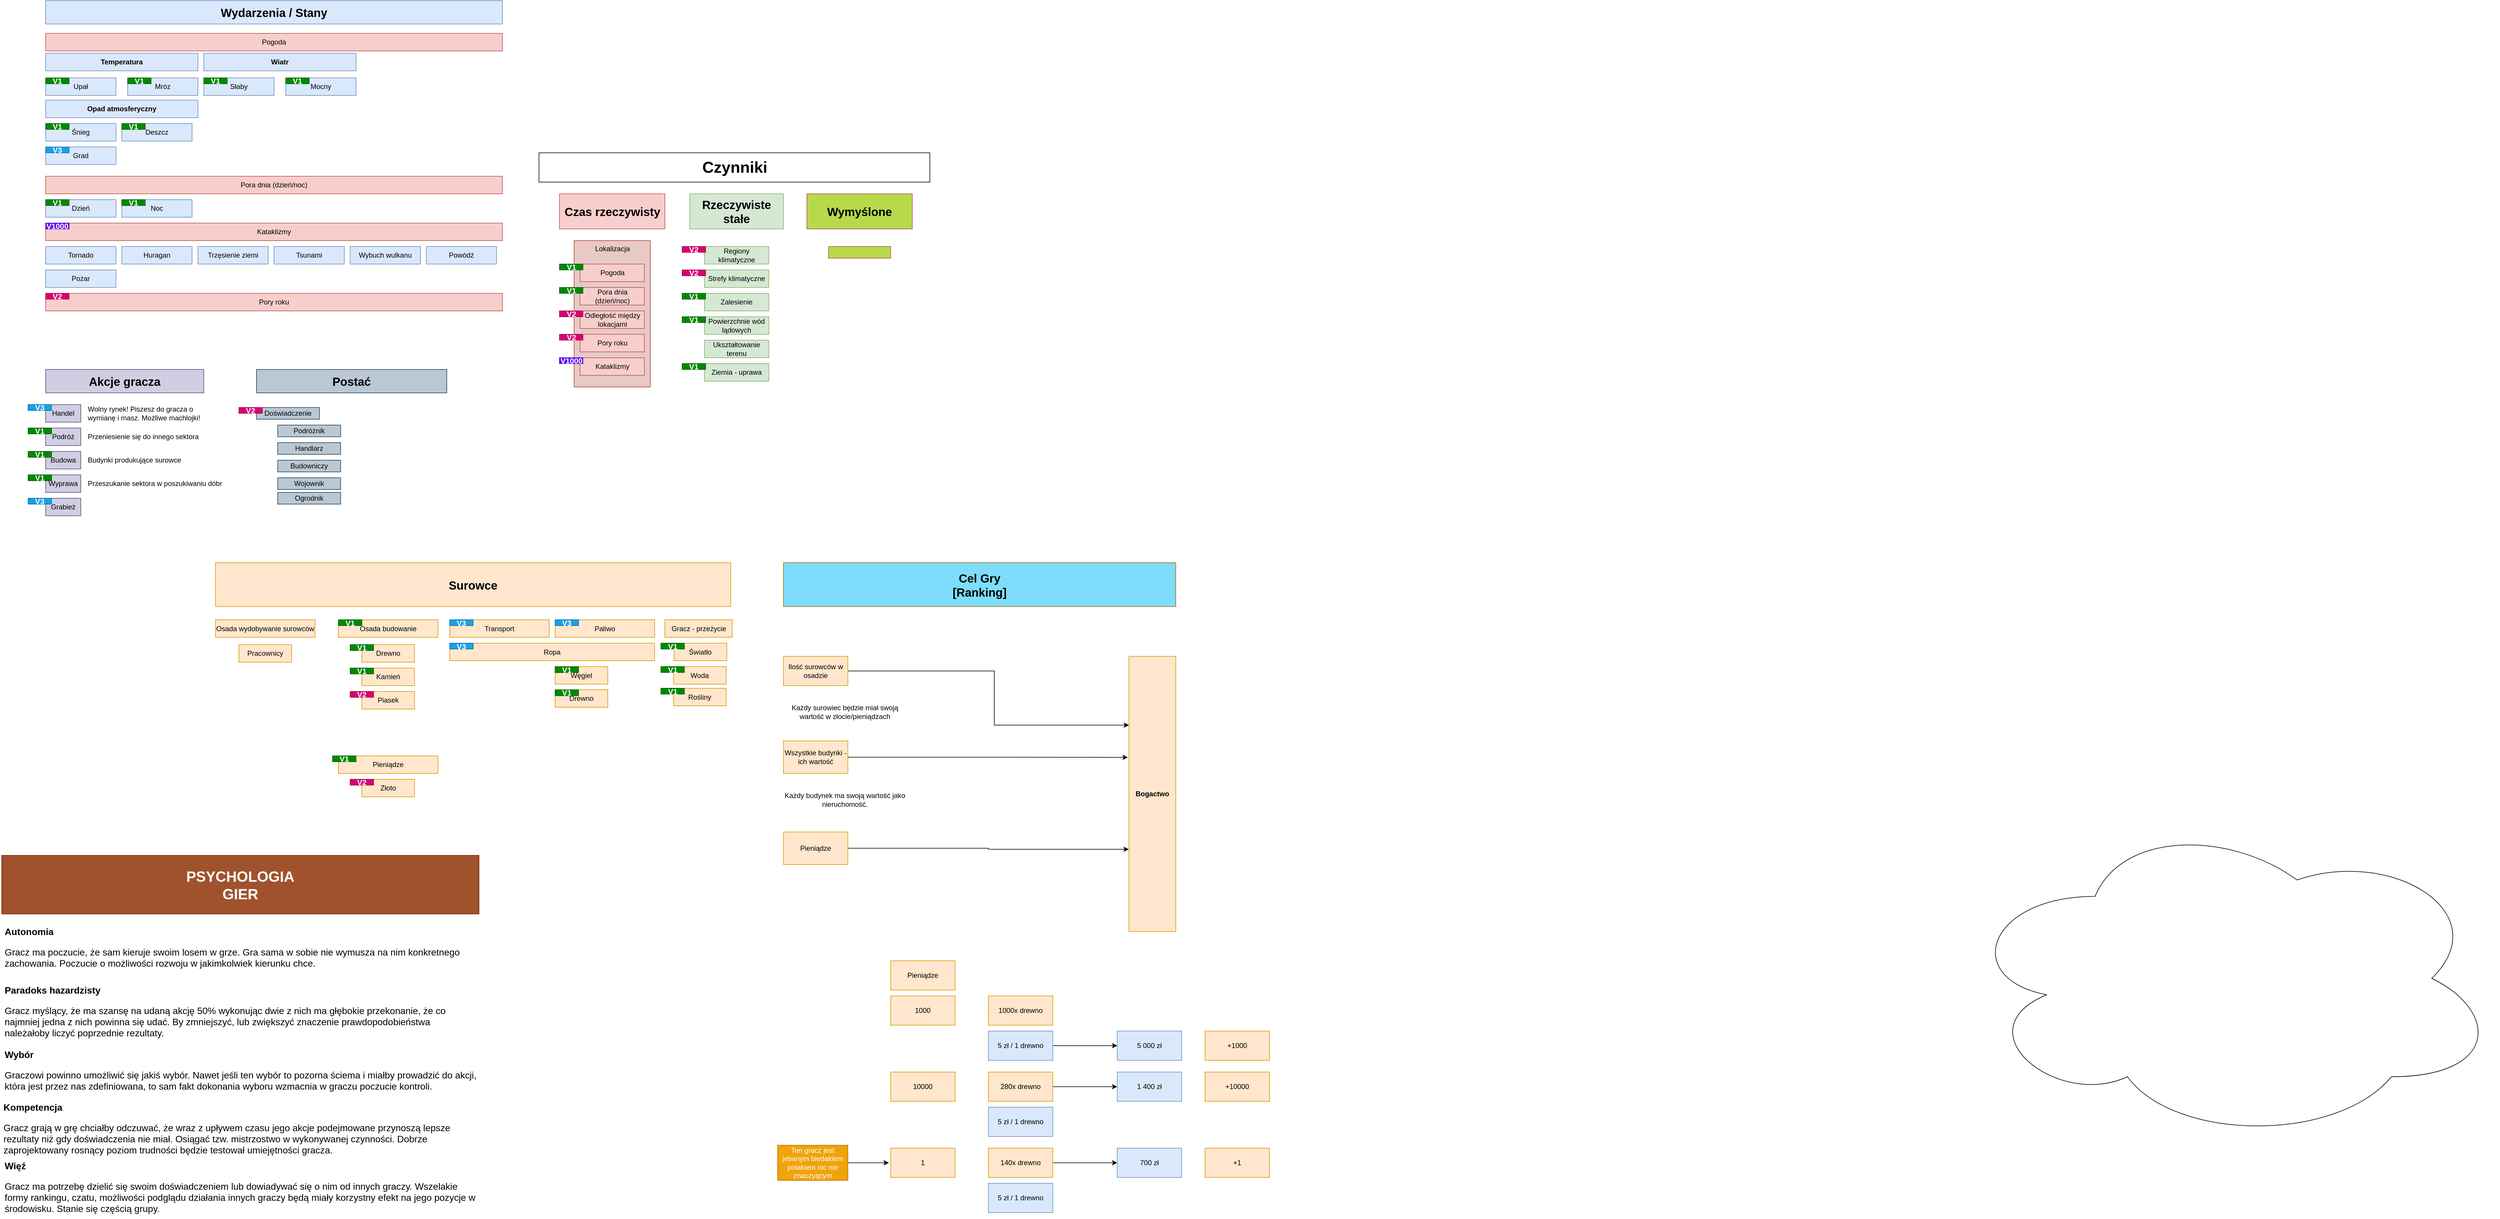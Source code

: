 <mxfile version="14.2.7" type="github" pages="9">
  <diagram id="s1T5G4_UyyOQQvvGk7o1" name="Główny diagram">
    <mxGraphModel dx="3327" dy="2067" grid="1" gridSize="10" guides="1" tooltips="1" connect="1" arrows="1" fold="1" page="1" pageScale="1" pageWidth="827" pageHeight="1169" math="0" shadow="0">
      <root>
        <mxCell id="0" />
        <mxCell id="1" parent="0" />
        <mxCell id="66ppqSFYWcakmLiYev5E-7" value="Lokalizacja" style="text;html=1;align=center;verticalAlign=top;whiteSpace=wrap;rounded=0;strokeColor=#ae4132;fillColor=#E8C9C6;" parent="1" vertex="1">
          <mxGeometry x="-637.5" y="-560" width="130" height="250" as="geometry" />
        </mxCell>
        <mxCell id="66ppqSFYWcakmLiYev5E-1" value="&lt;font style=&quot;font-size: 27px;&quot;&gt;Czynniki&lt;/font&gt;" style="text;html=1;align=center;verticalAlign=middle;whiteSpace=wrap;rounded=0;fontStyle=1;fontSize=27;fillColor=#ffffff;strokeColor=#000000;" parent="1" vertex="1">
          <mxGeometry x="-697.5" y="-710" width="667.5" height="50" as="geometry" />
        </mxCell>
        <mxCell id="66ppqSFYWcakmLiYev5E-3" value="Czas rzeczywisty" style="text;html=1;strokeColor=#b85450;fillColor=#f8cecc;align=center;verticalAlign=middle;whiteSpace=wrap;rounded=0;fontStyle=1;fontSize=20;" parent="1" vertex="1">
          <mxGeometry x="-662.5" y="-640" width="180" height="60" as="geometry" />
        </mxCell>
        <mxCell id="66ppqSFYWcakmLiYev5E-4" value="Rzeczywiste stałe" style="text;html=1;strokeColor=#82b366;align=center;verticalAlign=middle;whiteSpace=wrap;rounded=0;fillColor=#d5e8d4;fontStyle=1;fontSize=20;" parent="1" vertex="1">
          <mxGeometry x="-440" y="-640" width="160" height="60" as="geometry" />
        </mxCell>
        <mxCell id="66ppqSFYWcakmLiYev5E-5" value="Pogoda" style="text;html=1;strokeColor=#b85450;fillColor=#f8cecc;align=center;verticalAlign=middle;whiteSpace=wrap;rounded=0;" parent="1" vertex="1">
          <mxGeometry x="-627.5" y="-520" width="110" height="30" as="geometry" />
        </mxCell>
        <mxCell id="66ppqSFYWcakmLiYev5E-6" value="Pora dnia (dzień/noc)" style="text;html=1;strokeColor=#b85450;fillColor=#f8cecc;align=center;verticalAlign=middle;whiteSpace=wrap;rounded=0;" parent="1" vertex="1">
          <mxGeometry x="-627.5" y="-480" width="110" height="30" as="geometry" />
        </mxCell>
        <mxCell id="66ppqSFYWcakmLiYev5E-9" value="Odległość między lokacjami" style="text;html=1;strokeColor=#b85450;fillColor=#f8cecc;align=center;verticalAlign=middle;whiteSpace=wrap;rounded=0;" parent="1" vertex="1">
          <mxGeometry x="-627.5" y="-440" width="110" height="30" as="geometry" />
        </mxCell>
        <mxCell id="66ppqSFYWcakmLiYev5E-10" value="Pory roku" style="text;html=1;strokeColor=#b85450;fillColor=#f8cecc;align=center;verticalAlign=middle;whiteSpace=wrap;rounded=0;" parent="1" vertex="1">
          <mxGeometry x="-627.5" y="-400" width="110" height="30" as="geometry" />
        </mxCell>
        <mxCell id="66ppqSFYWcakmLiYev5E-13" value="Światło" style="text;html=1;strokeColor=#d79b00;align=center;verticalAlign=middle;whiteSpace=wrap;rounded=0;fillColor=#ffe6cc;" parent="1" vertex="1">
          <mxGeometry x="-466.75" y="127.5" width="90" height="30" as="geometry" />
        </mxCell>
        <mxCell id="66ppqSFYWcakmLiYev5E-14" value="Woda" style="text;html=1;strokeColor=#d79b00;align=center;verticalAlign=middle;whiteSpace=wrap;rounded=0;fillColor=#ffe6cc;" parent="1" vertex="1">
          <mxGeometry x="-467.75" y="167.5" width="90" height="30" as="geometry" />
        </mxCell>
        <mxCell id="66ppqSFYWcakmLiYev5E-15" value="Drewno" style="text;html=1;strokeColor=#d79b00;align=center;verticalAlign=middle;whiteSpace=wrap;rounded=0;fillColor=#ffe6cc;" parent="1" vertex="1">
          <mxGeometry x="-1000" y="130" width="90" height="30" as="geometry" />
        </mxCell>
        <mxCell id="66ppqSFYWcakmLiYev5E-17" value="Kamień" style="text;html=1;strokeColor=#d79b00;align=center;verticalAlign=middle;whiteSpace=wrap;rounded=0;fillColor=#ffe6cc;" parent="1" vertex="1">
          <mxGeometry x="-1000" y="170" width="90" height="30" as="geometry" />
        </mxCell>
        <mxCell id="66ppqSFYWcakmLiYev5E-20" value="Śnieg" style="text;html=1;strokeColor=#6c8ebf;align=center;verticalAlign=middle;whiteSpace=wrap;rounded=0;fillColor=#dae8fc;" parent="1" vertex="1">
          <mxGeometry x="-1540" y="-760" width="120" height="30" as="geometry" />
        </mxCell>
        <mxCell id="66ppqSFYWcakmLiYev5E-21" value="Upał" style="text;html=1;strokeColor=#6c8ebf;align=center;verticalAlign=middle;whiteSpace=wrap;rounded=0;fillColor=#dae8fc;" parent="1" vertex="1">
          <mxGeometry x="-1540" y="-838" width="120" height="30" as="geometry" />
        </mxCell>
        <mxCell id="66ppqSFYWcakmLiYev5E-22" value="Mróz" style="text;html=1;strokeColor=#6c8ebf;align=center;verticalAlign=middle;whiteSpace=wrap;rounded=0;fillColor=#dae8fc;" parent="1" vertex="1">
          <mxGeometry x="-1400" y="-838" width="120" height="30" as="geometry" />
        </mxCell>
        <mxCell id="66ppqSFYWcakmLiYev5E-23" value="Wiatr" style="text;html=1;strokeColor=#6c8ebf;align=center;verticalAlign=middle;whiteSpace=wrap;rounded=0;fillColor=#dae8fc;fontStyle=1" parent="1" vertex="1">
          <mxGeometry x="-1270" y="-880" width="260" height="30" as="geometry" />
        </mxCell>
        <mxCell id="66ppqSFYWcakmLiYev5E-24" value="Dzień" style="text;html=1;strokeColor=#6c8ebf;align=center;verticalAlign=middle;whiteSpace=wrap;rounded=0;fillColor=#dae8fc;" parent="1" vertex="1">
          <mxGeometry x="-1540" y="-630" width="120" height="30" as="geometry" />
        </mxCell>
        <mxCell id="66ppqSFYWcakmLiYev5E-25" value="Noc" style="text;html=1;strokeColor=#6c8ebf;align=center;verticalAlign=middle;whiteSpace=wrap;rounded=0;fillColor=#dae8fc;" parent="1" vertex="1">
          <mxGeometry x="-1410" y="-630" width="120" height="30" as="geometry" />
        </mxCell>
        <mxCell id="66ppqSFYWcakmLiYev5E-42" value="Pieniądze" style="text;html=1;strokeColor=#d79b00;align=center;verticalAlign=middle;whiteSpace=wrap;rounded=0;fillColor=#ffe6cc;" parent="1" vertex="1">
          <mxGeometry x="-1040" y="320" width="170" height="30" as="geometry" />
        </mxCell>
        <mxCell id="66ppqSFYWcakmLiYev5E-45" value="Gracz - przeżycie" style="text;html=1;strokeColor=#d79b00;align=center;verticalAlign=middle;whiteSpace=wrap;rounded=0;fillColor=#ffe6cc;" parent="1" vertex="1">
          <mxGeometry x="-482.5" y="87.5" width="115" height="30" as="geometry" />
        </mxCell>
        <mxCell id="66ppqSFYWcakmLiYev5E-46" value="Osada budowanie" style="text;html=1;strokeColor=#d79b00;align=center;verticalAlign=middle;whiteSpace=wrap;rounded=0;fillColor=#ffe6cc;" parent="1" vertex="1">
          <mxGeometry x="-1040" y="87.5" width="170" height="30" as="geometry" />
        </mxCell>
        <mxCell id="66ppqSFYWcakmLiYev5E-47" value="Regiony klimatyczne" style="text;html=1;strokeColor=#82b366;fillColor=#d5e8d4;align=center;verticalAlign=middle;whiteSpace=wrap;rounded=0;" parent="1" vertex="1">
          <mxGeometry x="-415" y="-550" width="110" height="30" as="geometry" />
        </mxCell>
        <mxCell id="66ppqSFYWcakmLiYev5E-48" value="Strefy klimatyczne" style="text;html=1;strokeColor=#82b366;fillColor=#d5e8d4;align=center;verticalAlign=middle;whiteSpace=wrap;rounded=0;" parent="1" vertex="1">
          <mxGeometry x="-415" y="-510" width="110" height="30" as="geometry" />
        </mxCell>
        <mxCell id="66ppqSFYWcakmLiYev5E-49" value="Zalesienie" style="text;html=1;strokeColor=#82b366;fillColor=#d5e8d4;align=center;verticalAlign=middle;whiteSpace=wrap;rounded=0;" parent="1" vertex="1">
          <mxGeometry x="-415" y="-470" width="110" height="30" as="geometry" />
        </mxCell>
        <mxCell id="66ppqSFYWcakmLiYev5E-50" value="Powierzchnie wód lądowych" style="text;html=1;strokeColor=#82b366;fillColor=#d5e8d4;align=center;verticalAlign=middle;whiteSpace=wrap;rounded=0;" parent="1" vertex="1">
          <mxGeometry x="-415" y="-430" width="110" height="30" as="geometry" />
        </mxCell>
        <mxCell id="66ppqSFYWcakmLiYev5E-51" value="Ukształtowanie terenu" style="text;html=1;strokeColor=#82b366;fillColor=#d5e8d4;align=center;verticalAlign=middle;whiteSpace=wrap;rounded=0;" parent="1" vertex="1">
          <mxGeometry x="-415" y="-390" width="110" height="30" as="geometry" />
        </mxCell>
        <mxCell id="oXAvsfGYZr8Y8UCK608o-1" value="Surowce" style="text;html=1;strokeColor=#d79b00;align=center;verticalAlign=middle;whiteSpace=wrap;rounded=0;fillColor=#ffe6cc;fontStyle=1;fontSize=20;" parent="1" vertex="1">
          <mxGeometry x="-1250" y="-10" width="880" height="75" as="geometry" />
        </mxCell>
        <mxCell id="oXAvsfGYZr8Y8UCK608o-2" value="Wydarzenia / Stany" style="text;html=1;strokeColor=#6c8ebf;align=center;verticalAlign=middle;whiteSpace=wrap;rounded=0;fillColor=#dae8fc;fontStyle=1;fontSize=20;" parent="1" vertex="1">
          <mxGeometry x="-1540" y="-970" width="780" height="40" as="geometry" />
        </mxCell>
        <mxCell id="oXAvsfGYZr8Y8UCK608o-3" value="Złoto" style="text;html=1;strokeColor=#d79b00;align=center;verticalAlign=middle;whiteSpace=wrap;rounded=0;fillColor=#ffe6cc;" parent="1" vertex="1">
          <mxGeometry x="-1000" y="360" width="90" height="30" as="geometry" />
        </mxCell>
        <mxCell id="-8hV_uR0am9r289qLI6k-5" value="Akcje gracza" style="text;html=1;strokeColor=#56517e;fillColor=#d0cee2;align=center;verticalAlign=middle;whiteSpace=wrap;rounded=0;fontSize=20;fontStyle=1" parent="1" vertex="1">
          <mxGeometry x="-1540" y="-340" width="270" height="40" as="geometry" />
        </mxCell>
        <mxCell id="-8hV_uR0am9r289qLI6k-6" value="" style="ellipse;shape=cloud;whiteSpace=wrap;html=1;fontSize=20;" parent="1" vertex="1">
          <mxGeometry x="1730" y="420" width="920" height="560" as="geometry" />
        </mxCell>
        <mxCell id="-8hV_uR0am9r289qLI6k-7" value="&lt;font style=&quot;font-size: 12px&quot;&gt;Handel&lt;/font&gt;" style="text;html=1;strokeColor=#56517e;fillColor=#d0cee2;align=center;verticalAlign=middle;whiteSpace=wrap;rounded=0;fontSize=12;fontStyle=0" parent="1" vertex="1">
          <mxGeometry x="-1540" y="-280" width="60" height="30" as="geometry" />
        </mxCell>
        <mxCell id="-8hV_uR0am9r289qLI6k-8" value="&lt;font style=&quot;font-size: 12px&quot;&gt;Podróż&lt;/font&gt;" style="text;html=1;strokeColor=#56517e;fillColor=#d0cee2;align=center;verticalAlign=middle;whiteSpace=wrap;rounded=0;fontSize=12;fontStyle=0" parent="1" vertex="1">
          <mxGeometry x="-1540" y="-240" width="60" height="30" as="geometry" />
        </mxCell>
        <mxCell id="-8hV_uR0am9r289qLI6k-9" value="&lt;font style=&quot;font-size: 12px&quot;&gt;Budowa&lt;/font&gt;" style="text;html=1;strokeColor=#56517e;fillColor=#d0cee2;align=center;verticalAlign=middle;whiteSpace=wrap;rounded=0;fontSize=12;fontStyle=0" parent="1" vertex="1">
          <mxGeometry x="-1540" y="-200" width="60" height="30" as="geometry" />
        </mxCell>
        <mxCell id="-8hV_uR0am9r289qLI6k-10" value="&lt;font style=&quot;font-size: 12px&quot;&gt;Wyprawa&lt;/font&gt;" style="text;html=1;strokeColor=#56517e;fillColor=#d0cee2;align=center;verticalAlign=middle;whiteSpace=wrap;rounded=0;fontSize=12;fontStyle=0" parent="1" vertex="1">
          <mxGeometry x="-1540" y="-160" width="60" height="30" as="geometry" />
        </mxCell>
        <mxCell id="-8hV_uR0am9r289qLI6k-11" value="&lt;font style=&quot;font-size: 12px&quot;&gt;Grabież&lt;/font&gt;" style="text;html=1;strokeColor=#56517e;fillColor=#d0cee2;align=center;verticalAlign=middle;whiteSpace=wrap;rounded=0;fontSize=12;fontStyle=0" parent="1" vertex="1">
          <mxGeometry x="-1540" y="-120" width="60" height="30" as="geometry" />
        </mxCell>
        <mxCell id="-8hV_uR0am9r289qLI6k-12" value="Pogoda" style="text;html=1;strokeColor=#b85450;fillColor=#f8cecc;align=center;verticalAlign=middle;whiteSpace=wrap;rounded=0;" parent="1" vertex="1">
          <mxGeometry x="-1540" y="-914" width="780" height="30" as="geometry" />
        </mxCell>
        <mxCell id="-8hV_uR0am9r289qLI6k-13" value="Pora dnia (dzień/noc)" style="text;html=1;strokeColor=#b85450;fillColor=#f8cecc;align=center;verticalAlign=middle;whiteSpace=wrap;rounded=0;" parent="1" vertex="1">
          <mxGeometry x="-1540" y="-670" width="780" height="30" as="geometry" />
        </mxCell>
        <mxCell id="-8hV_uR0am9r289qLI6k-14" value="Kataklizmy" style="text;html=1;strokeColor=#b85450;fillColor=#f8cecc;align=center;verticalAlign=middle;whiteSpace=wrap;rounded=0;" parent="1" vertex="1">
          <mxGeometry x="-1540" y="-590" width="780" height="30" as="geometry" />
        </mxCell>
        <mxCell id="-8hV_uR0am9r289qLI6k-15" value="Tornado" style="text;html=1;strokeColor=#6c8ebf;align=center;verticalAlign=middle;whiteSpace=wrap;rounded=0;fillColor=#dae8fc;" parent="1" vertex="1">
          <mxGeometry x="-1540" y="-550" width="120" height="30" as="geometry" />
        </mxCell>
        <mxCell id="-8hV_uR0am9r289qLI6k-16" value="Huragan" style="text;html=1;strokeColor=#6c8ebf;align=center;verticalAlign=middle;whiteSpace=wrap;rounded=0;fillColor=#dae8fc;" parent="1" vertex="1">
          <mxGeometry x="-1410" y="-550" width="120" height="30" as="geometry" />
        </mxCell>
        <mxCell id="-8hV_uR0am9r289qLI6k-17" value="Trzęsienie ziemi" style="text;html=1;strokeColor=#6c8ebf;align=center;verticalAlign=middle;whiteSpace=wrap;rounded=0;fillColor=#dae8fc;" parent="1" vertex="1">
          <mxGeometry x="-1280" y="-550" width="120" height="30" as="geometry" />
        </mxCell>
        <mxCell id="-8hV_uR0am9r289qLI6k-19" value="Tsunami" style="text;html=1;strokeColor=#6c8ebf;align=center;verticalAlign=middle;whiteSpace=wrap;rounded=0;fillColor=#dae8fc;" parent="1" vertex="1">
          <mxGeometry x="-1150" y="-550" width="120" height="30" as="geometry" />
        </mxCell>
        <mxCell id="-8hV_uR0am9r289qLI6k-20" value="Wybuch wulkanu" style="text;html=1;strokeColor=#6c8ebf;align=center;verticalAlign=middle;whiteSpace=wrap;rounded=0;fillColor=#dae8fc;" parent="1" vertex="1">
          <mxGeometry x="-1020" y="-550" width="120" height="30" as="geometry" />
        </mxCell>
        <mxCell id="-8hV_uR0am9r289qLI6k-21" value="Powódź" style="text;html=1;strokeColor=#6c8ebf;align=center;verticalAlign=middle;whiteSpace=wrap;rounded=0;fillColor=#dae8fc;" parent="1" vertex="1">
          <mxGeometry x="-890" y="-550" width="120" height="30" as="geometry" />
        </mxCell>
        <mxCell id="-8hV_uR0am9r289qLI6k-22" value="Pożar" style="text;html=1;strokeColor=#6c8ebf;align=center;verticalAlign=middle;whiteSpace=wrap;rounded=0;fillColor=#dae8fc;" parent="1" vertex="1">
          <mxGeometry x="-1540" y="-510" width="120" height="30" as="geometry" />
        </mxCell>
        <mxCell id="459erpeiZZJnGHnjitM--6" value="Piasek" style="text;html=1;strokeColor=#d79b00;align=center;verticalAlign=middle;whiteSpace=wrap;rounded=0;fillColor=#ffe6cc;" parent="1" vertex="1">
          <mxGeometry x="-1000" y="210" width="90" height="30" as="geometry" />
        </mxCell>
        <mxCell id="459erpeiZZJnGHnjitM--8" value="Węgiel" style="text;html=1;strokeColor=#d79b00;align=center;verticalAlign=middle;whiteSpace=wrap;rounded=0;fillColor=#ffe6cc;" parent="1" vertex="1">
          <mxGeometry x="-670" y="167.5" width="90" height="30" as="geometry" />
        </mxCell>
        <mxCell id="459erpeiZZJnGHnjitM--20" value="Temperatura" style="text;html=1;strokeColor=#6c8ebf;align=center;verticalAlign=middle;whiteSpace=wrap;rounded=0;fillColor=#dae8fc;fontStyle=1" parent="1" vertex="1">
          <mxGeometry x="-1540" y="-880" width="260" height="30" as="geometry" />
        </mxCell>
        <mxCell id="459erpeiZZJnGHnjitM--21" value="Opad atmosferyczny" style="text;html=1;strokeColor=#6c8ebf;align=center;verticalAlign=middle;whiteSpace=wrap;rounded=0;fillColor=#dae8fc;fontStyle=1" parent="1" vertex="1">
          <mxGeometry x="-1540" y="-800" width="260" height="30" as="geometry" />
        </mxCell>
        <mxCell id="459erpeiZZJnGHnjitM--22" value="Deszcz" style="text;html=1;strokeColor=#6c8ebf;align=center;verticalAlign=middle;whiteSpace=wrap;rounded=0;fillColor=#dae8fc;" parent="1" vertex="1">
          <mxGeometry x="-1410" y="-760" width="120" height="30" as="geometry" />
        </mxCell>
        <mxCell id="459erpeiZZJnGHnjitM--23" value="Grad" style="text;html=1;strokeColor=#6c8ebf;align=center;verticalAlign=middle;whiteSpace=wrap;rounded=0;fillColor=#dae8fc;" parent="1" vertex="1">
          <mxGeometry x="-1540" y="-720" width="120" height="30" as="geometry" />
        </mxCell>
        <mxCell id="459erpeiZZJnGHnjitM--24" value="Słaby" style="text;html=1;strokeColor=#6c8ebf;align=center;verticalAlign=middle;whiteSpace=wrap;rounded=0;fillColor=#dae8fc;" parent="1" vertex="1">
          <mxGeometry x="-1270" y="-838" width="120" height="30" as="geometry" />
        </mxCell>
        <mxCell id="459erpeiZZJnGHnjitM--25" value="Mocny" style="text;html=1;strokeColor=#6c8ebf;align=center;verticalAlign=middle;whiteSpace=wrap;rounded=0;fillColor=#dae8fc;" parent="1" vertex="1">
          <mxGeometry x="-1130" y="-838" width="120" height="30" as="geometry" />
        </mxCell>
        <mxCell id="459erpeiZZJnGHnjitM--26" value="Ropa" style="text;html=1;strokeColor=#d79b00;align=center;verticalAlign=middle;whiteSpace=wrap;rounded=0;fillColor=#ffe6cc;" parent="1" vertex="1">
          <mxGeometry x="-850" y="127.5" width="350" height="30" as="geometry" />
        </mxCell>
        <mxCell id="nHfbyOKPsdQzL7QEbSeV-1" value="Postać" style="text;html=1;strokeColor=#23445d;align=center;verticalAlign=middle;whiteSpace=wrap;rounded=0;fillColor=#bac8d3;fontStyle=1;fontSize=20;" parent="1" vertex="1">
          <mxGeometry x="-1180" y="-340" width="325" height="40" as="geometry" />
        </mxCell>
        <mxCell id="nHfbyOKPsdQzL7QEbSeV-2" value="Doświadczenie" style="text;html=1;strokeColor=#23445d;align=center;verticalAlign=middle;whiteSpace=wrap;rounded=0;fillColor=#bac8d3;fontStyle=0;fontSize=12;" parent="1" vertex="1">
          <mxGeometry x="-1180" y="-275" width="107.5" height="20" as="geometry" />
        </mxCell>
        <mxCell id="nHfbyOKPsdQzL7QEbSeV-4" value="Przeniesienie się do innego sektora" style="text;html=1;strokeColor=none;fillColor=none;align=left;verticalAlign=middle;whiteSpace=wrap;rounded=0;fontSize=12;" parent="1" vertex="1">
          <mxGeometry x="-1470" y="-235" width="220" height="20" as="geometry" />
        </mxCell>
        <mxCell id="nHfbyOKPsdQzL7QEbSeV-5" value="Przeszukanie sektora w poszukiwaniu dóbr" style="text;html=1;strokeColor=none;fillColor=none;align=left;verticalAlign=middle;whiteSpace=wrap;rounded=0;fontSize=12;" parent="1" vertex="1">
          <mxGeometry x="-1470" y="-155" width="260" height="20" as="geometry" />
        </mxCell>
        <mxCell id="E7wzpauJ5o3vNnoUzGb9-1" value="Podróżnik" style="text;html=1;strokeColor=#23445d;align=center;verticalAlign=middle;whiteSpace=wrap;rounded=0;fillColor=#bac8d3;fontStyle=0;fontSize=12;" parent="1" vertex="1">
          <mxGeometry x="-1143.75" y="-245" width="107.5" height="20" as="geometry" />
        </mxCell>
        <mxCell id="E7wzpauJ5o3vNnoUzGb9-2" value="Handlarz" style="text;html=1;strokeColor=#23445d;align=center;verticalAlign=middle;whiteSpace=wrap;rounded=0;fillColor=#bac8d3;fontStyle=0;fontSize=12;" parent="1" vertex="1">
          <mxGeometry x="-1143.75" y="-215" width="107.5" height="20" as="geometry" />
        </mxCell>
        <mxCell id="E7wzpauJ5o3vNnoUzGb9-3" value="Budowniczy" style="text;html=1;strokeColor=#23445d;align=center;verticalAlign=middle;whiteSpace=wrap;rounded=0;fillColor=#bac8d3;fontStyle=0;fontSize=12;" parent="1" vertex="1">
          <mxGeometry x="-1143.75" y="-185" width="107.5" height="20" as="geometry" />
        </mxCell>
        <mxCell id="E7wzpauJ5o3vNnoUzGb9-4" value="Wojownik" style="text;html=1;strokeColor=#23445d;align=center;verticalAlign=middle;whiteSpace=wrap;rounded=0;fillColor=#bac8d3;fontStyle=0;fontSize=12;" parent="1" vertex="1">
          <mxGeometry x="-1143.75" y="-155" width="107.5" height="20" as="geometry" />
        </mxCell>
        <mxCell id="E7wzpauJ5o3vNnoUzGb9-5" value="Kataklizmy" style="text;html=1;strokeColor=#b85450;fillColor=#f8cecc;align=center;verticalAlign=middle;whiteSpace=wrap;rounded=0;" parent="1" vertex="1">
          <mxGeometry x="-627.5" y="-360" width="110" height="30" as="geometry" />
        </mxCell>
        <mxCell id="E7wzpauJ5o3vNnoUzGb9-6" value="Pory roku" style="text;html=1;strokeColor=#b85450;fillColor=#f8cecc;align=center;verticalAlign=middle;whiteSpace=wrap;rounded=0;" parent="1" vertex="1">
          <mxGeometry x="-1540" y="-470" width="780" height="30" as="geometry" />
        </mxCell>
        <mxCell id="E7wzpauJ5o3vNnoUzGb9-7" value="Budynki produkujące surowce" style="text;html=1;strokeColor=none;fillColor=none;align=left;verticalAlign=middle;whiteSpace=wrap;rounded=0;fontSize=12;" parent="1" vertex="1">
          <mxGeometry x="-1470" y="-195" width="185" height="20" as="geometry" />
        </mxCell>
        <mxCell id="E7wzpauJ5o3vNnoUzGb9-8" value="Wolny rynek! Piszesz do gracza o wymianę i masz. Możliwe machlojki!" style="text;html=1;strokeColor=none;fillColor=none;align=left;verticalAlign=middle;whiteSpace=wrap;rounded=0;fontSize=12;" parent="1" vertex="1">
          <mxGeometry x="-1470" y="-275" width="230" height="20" as="geometry" />
        </mxCell>
        <mxCell id="ixROEpND-YVft21zMLNe-8" value="Transport" style="text;html=1;strokeColor=#d79b00;align=center;verticalAlign=middle;whiteSpace=wrap;rounded=0;fillColor=#ffe6cc;" parent="1" vertex="1">
          <mxGeometry x="-850" y="87.5" width="170" height="30" as="geometry" />
        </mxCell>
        <mxCell id="ixROEpND-YVft21zMLNe-9" value="Cel Gry&lt;br&gt;[Ranking]" style="text;html=1;strokeColor=#b46504;align=center;verticalAlign=middle;whiteSpace=wrap;rounded=0;fontStyle=1;fontSize=20;fillColor=#7DDDFA;" parent="1" vertex="1">
          <mxGeometry x="-280" y="-10" width="670" height="75" as="geometry" />
        </mxCell>
        <mxCell id="ixROEpND-YVft21zMLNe-13" value="Bogactwo" style="text;html=1;strokeColor=#d79b00;align=center;verticalAlign=middle;whiteSpace=wrap;rounded=0;fillColor=#ffe6cc;fontStyle=1" parent="1" vertex="1">
          <mxGeometry x="310" y="150" width="80" height="470" as="geometry" />
        </mxCell>
        <mxCell id="M4L2I2qzeSbnGrcLcPVJ-5" style="edgeStyle=orthogonalEdgeStyle;rounded=0;orthogonalLoop=1;jettySize=auto;html=1;entryX=0;entryY=0.25;entryDx=0;entryDy=0;fontSize=12;" parent="1" source="ixROEpND-YVft21zMLNe-15" target="ixROEpND-YVft21zMLNe-13" edge="1">
          <mxGeometry relative="1" as="geometry">
            <Array as="points">
              <mxPoint x="80" y="175" />
              <mxPoint x="80" y="267" />
            </Array>
          </mxGeometry>
        </mxCell>
        <mxCell id="ixROEpND-YVft21zMLNe-15" value="Ilość surowców w osadzie" style="text;html=1;strokeColor=#d79b00;align=center;verticalAlign=middle;whiteSpace=wrap;rounded=0;fillColor=#ffe6cc;" parent="1" vertex="1">
          <mxGeometry x="-280" y="150" width="110" height="50" as="geometry" />
        </mxCell>
        <mxCell id="ixROEpND-YVft21zMLNe-17" value="Paliwo" style="text;html=1;strokeColor=#d79b00;align=center;verticalAlign=middle;whiteSpace=wrap;rounded=0;fillColor=#ffe6cc;" parent="1" vertex="1">
          <mxGeometry x="-670" y="87.5" width="170" height="30" as="geometry" />
        </mxCell>
        <mxCell id="ixROEpND-YVft21zMLNe-18" value="Drewno" style="text;html=1;strokeColor=#d79b00;align=center;verticalAlign=middle;whiteSpace=wrap;rounded=0;fillColor=#ffe6cc;" parent="1" vertex="1">
          <mxGeometry x="-670" y="207" width="90" height="30" as="geometry" />
        </mxCell>
        <mxCell id="ixROEpND-YVft21zMLNe-19" value="Ogrodnik" style="text;html=1;strokeColor=#23445d;align=center;verticalAlign=middle;whiteSpace=wrap;rounded=0;fillColor=#bac8d3;fontStyle=0;fontSize=12;" parent="1" vertex="1">
          <mxGeometry x="-1143.75" y="-130" width="107.5" height="20" as="geometry" />
        </mxCell>
        <mxCell id="waTGhCp54R458pH0UF0M-2" value="V1" style="rounded=0;whiteSpace=wrap;html=1;fontSize=13;fontStyle=1;fillColor=#008a00;strokeColor=#005700;fontColor=#ffffff;" parent="1" vertex="1">
          <mxGeometry x="-1570" y="-240" width="40" height="10" as="geometry" />
        </mxCell>
        <mxCell id="waTGhCp54R458pH0UF0M-4" value="V1" style="rounded=0;whiteSpace=wrap;html=1;fontSize=13;fontStyle=1;fillColor=#008a00;strokeColor=#005700;fontColor=#ffffff;" parent="1" vertex="1">
          <mxGeometry x="-1570" y="-160" width="40" height="10" as="geometry" />
        </mxCell>
        <mxCell id="waTGhCp54R458pH0UF0M-5" value="V1" style="rounded=0;whiteSpace=wrap;html=1;fontSize=13;fontStyle=1;fillColor=#008a00;strokeColor=#005700;fontColor=#ffffff;" parent="1" vertex="1">
          <mxGeometry x="-662.5" y="-520" width="40" height="10" as="geometry" />
        </mxCell>
        <mxCell id="waTGhCp54R458pH0UF0M-6" value="V1" style="rounded=0;whiteSpace=wrap;html=1;fontSize=13;fontStyle=1;fillColor=#008a00;strokeColor=#005700;fontColor=#ffffff;" parent="1" vertex="1">
          <mxGeometry x="-662.5" y="-480" width="40" height="10" as="geometry" />
        </mxCell>
        <mxCell id="waTGhCp54R458pH0UF0M-8" value="V1" style="rounded=0;whiteSpace=wrap;html=1;fontSize=13;fontStyle=1;fillColor=#008a00;strokeColor=#005700;fontColor=#ffffff;" parent="1" vertex="1">
          <mxGeometry x="-453" y="-470" width="40" height="10" as="geometry" />
        </mxCell>
        <mxCell id="waTGhCp54R458pH0UF0M-9" value="V1" style="rounded=0;whiteSpace=wrap;html=1;fontSize=13;fontStyle=1;fillColor=#008a00;strokeColor=#005700;fontColor=#ffffff;" parent="1" vertex="1">
          <mxGeometry x="-453" y="-430" width="40" height="10" as="geometry" />
        </mxCell>
        <mxCell id="waTGhCp54R458pH0UF0M-10" value="V1" style="rounded=0;whiteSpace=wrap;html=1;fontSize=13;fontStyle=1;fillColor=#008a00;strokeColor=#005700;fontColor=#ffffff;" parent="1" vertex="1">
          <mxGeometry x="-1270" y="-838" width="40" height="10" as="geometry" />
        </mxCell>
        <mxCell id="waTGhCp54R458pH0UF0M-11" value="V1" style="rounded=0;whiteSpace=wrap;html=1;fontSize=13;fontStyle=1;fillColor=#008a00;strokeColor=#005700;fontColor=#ffffff;" parent="1" vertex="1">
          <mxGeometry x="-1130" y="-838" width="40" height="10" as="geometry" />
        </mxCell>
        <mxCell id="waTGhCp54R458pH0UF0M-12" value="V1" style="rounded=0;whiteSpace=wrap;html=1;fontSize=13;fontStyle=1;fillColor=#008a00;strokeColor=#005700;fontColor=#ffffff;" parent="1" vertex="1">
          <mxGeometry x="-1540" y="-838" width="40" height="10" as="geometry" />
        </mxCell>
        <mxCell id="waTGhCp54R458pH0UF0M-13" value="V1" style="rounded=0;whiteSpace=wrap;html=1;fontSize=13;fontStyle=1;fillColor=#008a00;strokeColor=#005700;fontColor=#ffffff;" parent="1" vertex="1">
          <mxGeometry x="-1400" y="-838" width="40" height="10" as="geometry" />
        </mxCell>
        <mxCell id="waTGhCp54R458pH0UF0M-14" value="V1" style="rounded=0;whiteSpace=wrap;html=1;fontSize=13;fontStyle=1;fillColor=#008a00;strokeColor=#005700;fontColor=#ffffff;" parent="1" vertex="1">
          <mxGeometry x="-1540" y="-760" width="40" height="10" as="geometry" />
        </mxCell>
        <mxCell id="waTGhCp54R458pH0UF0M-15" value="V1" style="rounded=0;whiteSpace=wrap;html=1;fontSize=13;fontStyle=1;fillColor=#008a00;strokeColor=#005700;fontColor=#ffffff;" parent="1" vertex="1">
          <mxGeometry x="-1410" y="-760" width="40" height="10" as="geometry" />
        </mxCell>
        <mxCell id="waTGhCp54R458pH0UF0M-17" value="V1" style="rounded=0;whiteSpace=wrap;html=1;fontSize=13;fontStyle=1;fillColor=#008a00;strokeColor=#005700;fontColor=#ffffff;" parent="1" vertex="1">
          <mxGeometry x="-1540" y="-630" width="40" height="10" as="geometry" />
        </mxCell>
        <mxCell id="waTGhCp54R458pH0UF0M-18" value="V1" style="rounded=0;whiteSpace=wrap;html=1;fontSize=13;fontStyle=1;fillColor=#008a00;strokeColor=#005700;fontColor=#ffffff;" parent="1" vertex="1">
          <mxGeometry x="-1410" y="-630" width="40" height="10" as="geometry" />
        </mxCell>
        <mxCell id="waTGhCp54R458pH0UF0M-21" value="V1" style="rounded=0;whiteSpace=wrap;html=1;fontSize=13;fontStyle=1;fillColor=#008a00;strokeColor=#005700;fontColor=#ffffff;" parent="1" vertex="1">
          <mxGeometry x="-1020" y="130" width="40" height="10" as="geometry" />
        </mxCell>
        <mxCell id="waTGhCp54R458pH0UF0M-22" value="V1" style="rounded=0;whiteSpace=wrap;html=1;fontSize=13;fontStyle=1;fillColor=#008a00;strokeColor=#005700;fontColor=#ffffff;" parent="1" vertex="1">
          <mxGeometry x="-1020" y="170" width="40" height="10" as="geometry" />
        </mxCell>
        <mxCell id="waTGhCp54R458pH0UF0M-23" value="V1" style="rounded=0;whiteSpace=wrap;html=1;fontSize=13;fontStyle=1;fillColor=#008a00;strokeColor=#005700;fontColor=#ffffff;" parent="1" vertex="1">
          <mxGeometry x="-489.25" y="167.5" width="40" height="10" as="geometry" />
        </mxCell>
        <mxCell id="waTGhCp54R458pH0UF0M-24" value="V1" style="rounded=0;whiteSpace=wrap;html=1;fontSize=13;fontStyle=1;fillColor=#008a00;strokeColor=#005700;fontColor=#ffffff;" parent="1" vertex="1">
          <mxGeometry x="-489.25" y="127.5" width="40" height="10" as="geometry" />
        </mxCell>
        <mxCell id="waTGhCp54R458pH0UF0M-25" value="V1" style="rounded=0;whiteSpace=wrap;html=1;fontSize=13;fontStyle=1;fillColor=#008a00;strokeColor=#005700;fontColor=#ffffff;" parent="1" vertex="1">
          <mxGeometry x="-1050" y="320" width="40" height="10" as="geometry" />
        </mxCell>
        <mxCell id="XuCBXblhuC3XOCB6aSPP-1" value="Rośliny" style="text;html=1;strokeColor=#d79b00;align=center;verticalAlign=middle;whiteSpace=wrap;rounded=0;fillColor=#ffe6cc;" parent="1" vertex="1">
          <mxGeometry x="-467.75" y="204.5" width="90" height="30" as="geometry" />
        </mxCell>
        <mxCell id="XuCBXblhuC3XOCB6aSPP-2" value="V1" style="rounded=0;whiteSpace=wrap;html=1;fontSize=13;fontStyle=1;fillColor=#008a00;strokeColor=#005700;fontColor=#ffffff;" parent="1" vertex="1">
          <mxGeometry x="-489.25" y="204.5" width="40" height="10" as="geometry" />
        </mxCell>
        <mxCell id="XuCBXblhuC3XOCB6aSPP-3" value="Ziemia - uprawa" style="text;html=1;strokeColor=#82b366;fillColor=#d5e8d4;align=center;verticalAlign=middle;whiteSpace=wrap;rounded=0;" parent="1" vertex="1">
          <mxGeometry x="-415" y="-350" width="110" height="30" as="geometry" />
        </mxCell>
        <mxCell id="Z3U-8vSSL72EjK_b6uGn-1" value="V2" style="rounded=0;whiteSpace=wrap;html=1;fontSize=13;fontStyle=1;fillColor=#d80073;strokeColor=#A50040;fontColor=#ffffff;" parent="1" vertex="1">
          <mxGeometry x="-1210" y="-275" width="40" height="10" as="geometry" />
        </mxCell>
        <mxCell id="Z3U-8vSSL72EjK_b6uGn-3" value="V1000" style="rounded=0;whiteSpace=wrap;html=1;fontSize=13;fontStyle=1;fillColor=#6a00ff;strokeColor=#3700CC;fontColor=#ffffff;" parent="1" vertex="1">
          <mxGeometry x="-1540" y="-590" width="40" height="10" as="geometry" />
        </mxCell>
        <mxCell id="Z3U-8vSSL72EjK_b6uGn-11" value="V2" style="rounded=0;whiteSpace=wrap;html=1;fontSize=13;fontStyle=1;fillColor=#d80073;strokeColor=#A50040;fontColor=#ffffff;" parent="1" vertex="1">
          <mxGeometry x="-1540" y="-470" width="40" height="10" as="geometry" />
        </mxCell>
        <mxCell id="Z3U-8vSSL72EjK_b6uGn-12" value="V2" style="rounded=0;whiteSpace=wrap;html=1;fontSize=13;fontStyle=1;fillColor=#d80073;strokeColor=#A50040;fontColor=#ffffff;" parent="1" vertex="1">
          <mxGeometry x="-662.5" y="-400" width="40" height="10" as="geometry" />
        </mxCell>
        <mxCell id="Z3U-8vSSL72EjK_b6uGn-13" value="V2" style="rounded=0;whiteSpace=wrap;html=1;fontSize=13;fontStyle=1;fillColor=#d80073;strokeColor=#A50040;fontColor=#ffffff;" parent="1" vertex="1">
          <mxGeometry x="-662.5" y="-440" width="40" height="10" as="geometry" />
        </mxCell>
        <mxCell id="Z3U-8vSSL72EjK_b6uGn-14" value="V1000" style="rounded=0;whiteSpace=wrap;html=1;fontSize=13;fontStyle=1;fillColor=#6a00ff;strokeColor=#3700CC;fontColor=#ffffff;" parent="1" vertex="1">
          <mxGeometry x="-662.5" y="-360" width="40" height="10" as="geometry" />
        </mxCell>
        <mxCell id="Z3U-8vSSL72EjK_b6uGn-15" value="V2" style="rounded=0;whiteSpace=wrap;html=1;fontSize=13;fontStyle=1;fillColor=#d80073;strokeColor=#A50040;fontColor=#ffffff;" parent="1" vertex="1">
          <mxGeometry x="-453" y="-550" width="40" height="10" as="geometry" />
        </mxCell>
        <mxCell id="Z3U-8vSSL72EjK_b6uGn-16" value="V2" style="rounded=0;whiteSpace=wrap;html=1;fontSize=13;fontStyle=1;fillColor=#d80073;strokeColor=#A50040;fontColor=#ffffff;" parent="1" vertex="1">
          <mxGeometry x="-453" y="-510" width="40" height="10" as="geometry" />
        </mxCell>
        <mxCell id="Z3U-8vSSL72EjK_b6uGn-17" value="V1" style="rounded=0;whiteSpace=wrap;html=1;fontSize=13;fontStyle=1;fillColor=#008a00;strokeColor=#005700;fontColor=#ffffff;" parent="1" vertex="1">
          <mxGeometry x="-453" y="-350" width="40" height="10" as="geometry" />
        </mxCell>
        <mxCell id="Z3U-8vSSL72EjK_b6uGn-18" value="V3" style="rounded=0;whiteSpace=wrap;html=1;fontSize=13;fontStyle=1;fillColor=#1ba1e2;strokeColor=#006EAF;fontColor=#ffffff;" parent="1" vertex="1">
          <mxGeometry x="-1540" y="-720" width="40" height="10" as="geometry" />
        </mxCell>
        <mxCell id="Z3U-8vSSL72EjK_b6uGn-19" value="V3" style="rounded=0;whiteSpace=wrap;html=1;fontSize=13;fontStyle=1;fillColor=#1ba1e2;strokeColor=#006EAF;fontColor=#ffffff;" parent="1" vertex="1">
          <mxGeometry x="-1570" y="-280" width="40" height="10" as="geometry" />
        </mxCell>
        <mxCell id="Z3U-8vSSL72EjK_b6uGn-20" value="V1" style="rounded=0;whiteSpace=wrap;html=1;fontSize=13;fontStyle=1;fillColor=#008a00;strokeColor=#005700;fontColor=#ffffff;" parent="1" vertex="1">
          <mxGeometry x="-1570" y="-200" width="40" height="10" as="geometry" />
        </mxCell>
        <mxCell id="Z3U-8vSSL72EjK_b6uGn-21" value="V3" style="rounded=0;whiteSpace=wrap;html=1;fontSize=13;fontStyle=1;fillColor=#1ba1e2;strokeColor=#006EAF;fontColor=#ffffff;" parent="1" vertex="1">
          <mxGeometry x="-1570" y="-120" width="40" height="10" as="geometry" />
        </mxCell>
        <mxCell id="Z3U-8vSSL72EjK_b6uGn-24" value="V2" style="rounded=0;whiteSpace=wrap;html=1;fontSize=13;fontStyle=1;fillColor=#d80073;strokeColor=#A50040;fontColor=#ffffff;" parent="1" vertex="1">
          <mxGeometry x="-1020" y="210" width="40" height="10" as="geometry" />
        </mxCell>
        <mxCell id="Z3U-8vSSL72EjK_b6uGn-25" value="V2" style="rounded=0;whiteSpace=wrap;html=1;fontSize=13;fontStyle=1;fillColor=#d80073;strokeColor=#A50040;fontColor=#ffffff;" parent="1" vertex="1">
          <mxGeometry x="-1020" y="360" width="40" height="10" as="geometry" />
        </mxCell>
        <mxCell id="Z3U-8vSSL72EjK_b6uGn-26" value="V3" style="rounded=0;whiteSpace=wrap;html=1;fontSize=13;fontStyle=1;fillColor=#1ba1e2;strokeColor=#006EAF;fontColor=#ffffff;" parent="1" vertex="1">
          <mxGeometry x="-850" y="87.5" width="40" height="10" as="geometry" />
        </mxCell>
        <mxCell id="Z3U-8vSSL72EjK_b6uGn-27" value="V3" style="rounded=0;whiteSpace=wrap;html=1;fontSize=13;fontStyle=1;fillColor=#1ba1e2;strokeColor=#006EAF;fontColor=#ffffff;" parent="1" vertex="1">
          <mxGeometry x="-850" y="127.5" width="40" height="10" as="geometry" />
        </mxCell>
        <mxCell id="Z3U-8vSSL72EjK_b6uGn-28" value="V3" style="rounded=0;whiteSpace=wrap;html=1;fontSize=13;fontStyle=1;fillColor=#1ba1e2;strokeColor=#006EAF;fontColor=#ffffff;" parent="1" vertex="1">
          <mxGeometry x="-670" y="87.5" width="40" height="10" as="geometry" />
        </mxCell>
        <mxCell id="Z3U-8vSSL72EjK_b6uGn-29" value="V1" style="rounded=0;whiteSpace=wrap;html=1;fontSize=13;fontStyle=1;fillColor=#008a00;strokeColor=#005700;fontColor=#ffffff;" parent="1" vertex="1">
          <mxGeometry x="-670" y="167.75" width="40" height="10" as="geometry" />
        </mxCell>
        <mxCell id="Z3U-8vSSL72EjK_b6uGn-30" value="V1" style="rounded=0;whiteSpace=wrap;html=1;fontSize=13;fontStyle=1;fillColor=#008a00;strokeColor=#005700;fontColor=#ffffff;" parent="1" vertex="1">
          <mxGeometry x="-670" y="207.25" width="40" height="10" as="geometry" />
        </mxCell>
        <mxCell id="Z3U-8vSSL72EjK_b6uGn-31" value="V1" style="rounded=0;whiteSpace=wrap;html=1;fontSize=13;fontStyle=1;fillColor=#008a00;strokeColor=#005700;fontColor=#ffffff;" parent="1" vertex="1">
          <mxGeometry x="-1040" y="87.5" width="40" height="10" as="geometry" />
        </mxCell>
        <mxCell id="xZw2pO2NKWS3STWXSHvs-1" value="Wymyślone" style="text;html=1;strokeColor=#b85450;align=center;verticalAlign=middle;whiteSpace=wrap;rounded=0;fontStyle=1;fontSize=20;fillColor=#B8D94C;" parent="1" vertex="1">
          <mxGeometry x="-240" y="-640" width="180" height="60" as="geometry" />
        </mxCell>
        <mxCell id="xZw2pO2NKWS3STWXSHvs-3" value="" style="text;html=1;strokeColor=#b85450;align=center;verticalAlign=middle;whiteSpace=wrap;rounded=0;fontStyle=0;fontSize=12;fillColor=#B8D94C;" parent="1" vertex="1">
          <mxGeometry x="-203.12" y="-550" width="106.25" height="20" as="geometry" />
        </mxCell>
        <mxCell id="M4L2I2qzeSbnGrcLcPVJ-7" style="edgeStyle=orthogonalEdgeStyle;rounded=0;orthogonalLoop=1;jettySize=auto;html=1;entryX=-0.025;entryY=0.367;entryDx=0;entryDy=0;entryPerimeter=0;fontSize=12;" parent="1" source="M4L2I2qzeSbnGrcLcPVJ-1" target="ixROEpND-YVft21zMLNe-13" edge="1">
          <mxGeometry relative="1" as="geometry" />
        </mxCell>
        <mxCell id="M4L2I2qzeSbnGrcLcPVJ-1" value="Wszystkie budynki - ich wartość" style="text;html=1;strokeColor=#d79b00;align=center;verticalAlign=middle;whiteSpace=wrap;rounded=0;fillColor=#ffe6cc;" parent="1" vertex="1">
          <mxGeometry x="-280" y="294.5" width="110" height="55.5" as="geometry" />
        </mxCell>
        <mxCell id="M4L2I2qzeSbnGrcLcPVJ-6" style="edgeStyle=orthogonalEdgeStyle;rounded=0;orthogonalLoop=1;jettySize=auto;html=1;entryX=-0.004;entryY=0.701;entryDx=0;entryDy=0;entryPerimeter=0;fontSize=12;" parent="1" source="M4L2I2qzeSbnGrcLcPVJ-2" target="ixROEpND-YVft21zMLNe-13" edge="1">
          <mxGeometry relative="1" as="geometry" />
        </mxCell>
        <mxCell id="M4L2I2qzeSbnGrcLcPVJ-2" value="Pieniądze" style="text;html=1;strokeColor=#d79b00;align=center;verticalAlign=middle;whiteSpace=wrap;rounded=0;fillColor=#ffe6cc;" parent="1" vertex="1">
          <mxGeometry x="-280" y="450" width="110" height="55.5" as="geometry" />
        </mxCell>
        <mxCell id="M4L2I2qzeSbnGrcLcPVJ-8" value="Każdy surowiec będzie miał swoją wartość w złocie/pieniądzach" style="text;html=1;strokeColor=none;fillColor=none;align=center;verticalAlign=middle;whiteSpace=wrap;rounded=0;fontSize=12;" parent="1" vertex="1">
          <mxGeometry x="-280" y="210" width="210" height="70" as="geometry" />
        </mxCell>
        <mxCell id="M4L2I2qzeSbnGrcLcPVJ-9" value="Każdy budynek ma swoją wartość jako nieruchomość." style="text;html=1;strokeColor=none;fillColor=none;align=center;verticalAlign=middle;whiteSpace=wrap;rounded=0;fontSize=12;" parent="1" vertex="1">
          <mxGeometry x="-280" y="360" width="210" height="70" as="geometry" />
        </mxCell>
        <mxCell id="M4L2I2qzeSbnGrcLcPVJ-10" value="1000x drewno" style="text;html=1;strokeColor=#d79b00;align=center;verticalAlign=middle;whiteSpace=wrap;rounded=0;fillColor=#ffe6cc;" parent="1" vertex="1">
          <mxGeometry x="70" y="730" width="110" height="50" as="geometry" />
        </mxCell>
        <mxCell id="M4L2I2qzeSbnGrcLcPVJ-12" style="edgeStyle=orthogonalEdgeStyle;rounded=0;orthogonalLoop=1;jettySize=auto;html=1;fontSize=12;" parent="1" source="M4L2I2qzeSbnGrcLcPVJ-11" edge="1">
          <mxGeometry relative="1" as="geometry">
            <mxPoint x="290" y="815" as="targetPoint" />
          </mxGeometry>
        </mxCell>
        <mxCell id="M4L2I2qzeSbnGrcLcPVJ-11" value="5 zł / 1 drewno" style="text;html=1;strokeColor=#6c8ebf;align=center;verticalAlign=middle;whiteSpace=wrap;rounded=0;fillColor=#dae8fc;" parent="1" vertex="1">
          <mxGeometry x="70" y="790" width="110" height="50" as="geometry" />
        </mxCell>
        <mxCell id="M4L2I2qzeSbnGrcLcPVJ-13" value="5 000 zł" style="text;html=1;strokeColor=#6c8ebf;align=center;verticalAlign=middle;whiteSpace=wrap;rounded=0;fillColor=#dae8fc;" parent="1" vertex="1">
          <mxGeometry x="290" y="790" width="110" height="50" as="geometry" />
        </mxCell>
        <mxCell id="M4L2I2qzeSbnGrcLcPVJ-16" style="edgeStyle=orthogonalEdgeStyle;rounded=0;orthogonalLoop=1;jettySize=auto;html=1;entryX=0;entryY=0.5;entryDx=0;entryDy=0;fontSize=12;" parent="1" source="M4L2I2qzeSbnGrcLcPVJ-14" target="M4L2I2qzeSbnGrcLcPVJ-15" edge="1">
          <mxGeometry relative="1" as="geometry" />
        </mxCell>
        <mxCell id="M4L2I2qzeSbnGrcLcPVJ-14" value="140x drewno" style="text;html=1;strokeColor=#d79b00;align=center;verticalAlign=middle;whiteSpace=wrap;rounded=0;fillColor=#ffe6cc;" parent="1" vertex="1">
          <mxGeometry x="70" y="990" width="110" height="50" as="geometry" />
        </mxCell>
        <mxCell id="M4L2I2qzeSbnGrcLcPVJ-15" value="700 zł" style="text;html=1;strokeColor=#6c8ebf;align=center;verticalAlign=middle;whiteSpace=wrap;rounded=0;fillColor=#dae8fc;" parent="1" vertex="1">
          <mxGeometry x="290" y="990" width="110" height="50" as="geometry" />
        </mxCell>
        <mxCell id="M4L2I2qzeSbnGrcLcPVJ-17" value="5 zł / 1 drewno" style="text;html=1;strokeColor=#6c8ebf;align=center;verticalAlign=middle;whiteSpace=wrap;rounded=0;fillColor=#dae8fc;" parent="1" vertex="1">
          <mxGeometry x="70" y="1050" width="110" height="50" as="geometry" />
        </mxCell>
        <mxCell id="M4L2I2qzeSbnGrcLcPVJ-18" style="edgeStyle=orthogonalEdgeStyle;rounded=0;orthogonalLoop=1;jettySize=auto;html=1;entryX=0;entryY=0.5;entryDx=0;entryDy=0;fontSize=12;" parent="1" source="M4L2I2qzeSbnGrcLcPVJ-19" target="M4L2I2qzeSbnGrcLcPVJ-20" edge="1">
          <mxGeometry relative="1" as="geometry" />
        </mxCell>
        <mxCell id="M4L2I2qzeSbnGrcLcPVJ-19" value="280x drewno" style="text;html=1;strokeColor=#d79b00;align=center;verticalAlign=middle;whiteSpace=wrap;rounded=0;fillColor=#ffe6cc;" parent="1" vertex="1">
          <mxGeometry x="70" y="860" width="110" height="50" as="geometry" />
        </mxCell>
        <mxCell id="M4L2I2qzeSbnGrcLcPVJ-20" value="1 400 zł" style="text;html=1;strokeColor=#6c8ebf;align=center;verticalAlign=middle;whiteSpace=wrap;rounded=0;fillColor=#dae8fc;" parent="1" vertex="1">
          <mxGeometry x="290" y="860" width="110" height="50" as="geometry" />
        </mxCell>
        <mxCell id="M4L2I2qzeSbnGrcLcPVJ-21" value="5 zł / 1 drewno" style="text;html=1;strokeColor=#6c8ebf;align=center;verticalAlign=middle;whiteSpace=wrap;rounded=0;fillColor=#dae8fc;" parent="1" vertex="1">
          <mxGeometry x="70" y="920" width="110" height="50" as="geometry" />
        </mxCell>
        <mxCell id="M4L2I2qzeSbnGrcLcPVJ-22" value="1000" style="text;html=1;strokeColor=#d79b00;align=center;verticalAlign=middle;whiteSpace=wrap;rounded=0;fillColor=#ffe6cc;" parent="1" vertex="1">
          <mxGeometry x="-96.87" y="730" width="110" height="50" as="geometry" />
        </mxCell>
        <mxCell id="M4L2I2qzeSbnGrcLcPVJ-23" value="10000" style="text;html=1;strokeColor=#d79b00;align=center;verticalAlign=middle;whiteSpace=wrap;rounded=0;fillColor=#ffe6cc;" parent="1" vertex="1">
          <mxGeometry x="-96.87" y="860" width="110" height="50" as="geometry" />
        </mxCell>
        <mxCell id="M4L2I2qzeSbnGrcLcPVJ-24" value="1" style="text;html=1;strokeColor=#d79b00;align=center;verticalAlign=middle;whiteSpace=wrap;rounded=0;fillColor=#ffe6cc;" parent="1" vertex="1">
          <mxGeometry x="-96.87" y="990" width="110" height="50" as="geometry" />
        </mxCell>
        <mxCell id="M4L2I2qzeSbnGrcLcPVJ-25" value="Pieniądze" style="text;html=1;strokeColor=#d79b00;align=center;verticalAlign=middle;whiteSpace=wrap;rounded=0;fillColor=#ffe6cc;" parent="1" vertex="1">
          <mxGeometry x="-96.87" y="670" width="110" height="50" as="geometry" />
        </mxCell>
        <mxCell id="M4L2I2qzeSbnGrcLcPVJ-26" value="+1000" style="text;html=1;strokeColor=#d79b00;align=center;verticalAlign=middle;whiteSpace=wrap;rounded=0;fillColor=#ffe6cc;" parent="1" vertex="1">
          <mxGeometry x="440" y="790" width="110" height="50" as="geometry" />
        </mxCell>
        <mxCell id="M4L2I2qzeSbnGrcLcPVJ-27" value="+10000" style="text;html=1;strokeColor=#d79b00;align=center;verticalAlign=middle;whiteSpace=wrap;rounded=0;fillColor=#ffe6cc;" parent="1" vertex="1">
          <mxGeometry x="440" y="860" width="110" height="50" as="geometry" />
        </mxCell>
        <mxCell id="M4L2I2qzeSbnGrcLcPVJ-28" value="+1" style="text;html=1;strokeColor=#d79b00;align=center;verticalAlign=middle;whiteSpace=wrap;rounded=0;fillColor=#ffe6cc;" parent="1" vertex="1">
          <mxGeometry x="440" y="990" width="110" height="50" as="geometry" />
        </mxCell>
        <mxCell id="sG96nyfvH6WVhrZF2_B6-2" style="edgeStyle=orthogonalEdgeStyle;rounded=0;orthogonalLoop=1;jettySize=auto;html=1;" parent="1" source="sG96nyfvH6WVhrZF2_B6-1" edge="1">
          <mxGeometry relative="1" as="geometry">
            <mxPoint x="-100" y="1015" as="targetPoint" />
          </mxGeometry>
        </mxCell>
        <mxCell id="sG96nyfvH6WVhrZF2_B6-1" value="Ten gracz jest jebanym biedakiem polakiem nic nie znaczyącym" style="rounded=0;whiteSpace=wrap;html=1;fillColor=#f0a30a;strokeColor=#BD7000;fontColor=#ffffff;" parent="1" vertex="1">
          <mxGeometry x="-290" y="985" width="120" height="60" as="geometry" />
        </mxCell>
        <mxCell id="64xwlVSxZveyszwk2zIi-1" value="Osada wydobywanie surowców" style="text;html=1;strokeColor=#d79b00;align=center;verticalAlign=middle;whiteSpace=wrap;rounded=0;fillColor=#ffe6cc;" parent="1" vertex="1">
          <mxGeometry x="-1250" y="87.5" width="170" height="30" as="geometry" />
        </mxCell>
        <mxCell id="64xwlVSxZveyszwk2zIi-2" value="Pracownicy" style="text;html=1;strokeColor=#d79b00;align=center;verticalAlign=middle;whiteSpace=wrap;rounded=0;fillColor=#ffe6cc;" parent="1" vertex="1">
          <mxGeometry x="-1210" y="130" width="90" height="30" as="geometry" />
        </mxCell>
        <mxCell id="ljCDfoWMe4VZLI-Eqsbi-1" value="&lt;b style=&quot;font-size: 25px;&quot;&gt;PSYCHOLOGIA&lt;br style=&quot;font-size: 25px;&quot;&gt;GIER&lt;br style=&quot;font-size: 25px;&quot;&gt;&lt;/b&gt;" style="rounded=0;whiteSpace=wrap;html=1;fillColor=#a0522d;strokeColor=#6D1F00;fontColor=#ffffff;fontSize=25;" parent="1" vertex="1">
          <mxGeometry x="-1615" y="490" width="815" height="100" as="geometry" />
        </mxCell>
        <mxCell id="ljCDfoWMe4VZLI-Eqsbi-7" value="&lt;h1 style=&quot;font-size: 16px&quot;&gt;Autonomia&lt;/h1&gt;&lt;p style=&quot;font-size: 16px&quot;&gt;Gracz ma poczucie, że sam kieruje swoim losem w grze. Gra sama w sobie nie wymusza na nim konkretnego zachowania. Poczucie o możliwości rozwoju w jakimkolwiek kierunku chce.&lt;/p&gt;" style="text;html=1;strokeColor=none;fillColor=none;spacing=5;spacingTop=-20;whiteSpace=wrap;overflow=hidden;rounded=0;fontSize=16;" parent="1" vertex="1">
          <mxGeometry x="-1615" y="610" width="815" height="100" as="geometry" />
        </mxCell>
        <mxCell id="ljCDfoWMe4VZLI-Eqsbi-8" value="&lt;h1 style=&quot;font-size: 16px&quot;&gt;Paradoks hazardzisty&lt;/h1&gt;&lt;p style=&quot;font-size: 16px&quot;&gt;Gracz myślący, że ma szansę na udaną akcję 50% wykonując dwie z nich ma głębokie przekonanie, że co najmniej jedna z nich powinna się udać. By zmniejszyć, lub zwiększyć znaczenie prawdopodobieństwa należałoby liczyć poprzednie rezultaty.&lt;/p&gt;" style="text;html=1;strokeColor=none;fillColor=none;spacing=5;spacingTop=-20;whiteSpace=wrap;overflow=hidden;rounded=0;fontSize=16;" parent="1" vertex="1">
          <mxGeometry x="-1615" y="710" width="815" height="100" as="geometry" />
        </mxCell>
        <mxCell id="ljCDfoWMe4VZLI-Eqsbi-9" value="&lt;h1 style=&quot;font-size: 16px&quot;&gt;Wybór&lt;/h1&gt;&lt;p style=&quot;font-size: 16px&quot;&gt;Graczowi powinno umożliwić się jakiś wybór. Nawet jeśli ten wybór to pozorna ściema i miałby prowadzić do akcji, która jest przez nas zdefiniowana, to sam fakt dokonania wyboru wzmacnia w graczu poczucie kontroli.&lt;/p&gt;" style="text;html=1;strokeColor=none;fillColor=none;spacing=5;spacingTop=-20;whiteSpace=wrap;overflow=hidden;rounded=0;fontSize=16;" parent="1" vertex="1">
          <mxGeometry x="-1615" y="820" width="815" height="100" as="geometry" />
        </mxCell>
        <mxCell id="ljCDfoWMe4VZLI-Eqsbi-10" value="&lt;h1 style=&quot;font-size: 16px&quot;&gt;Kompetencja&lt;/h1&gt;&lt;p style=&quot;font-size: 16px&quot;&gt;Gracz grają w grę chciałby odczuwać, że wraz z upływem czasu jego akcje podejmowane przynoszą lepsze rezultaty niż gdy doświadczenia nie miał. Osiągać tzw. mistrzostwo w wykonywanej czynności. Dobrze zaprojektowany rosnący poziom trudności będzie testował umiejętności gracza.&lt;/p&gt;" style="text;html=1;strokeColor=none;fillColor=none;spacing=5;spacingTop=-20;whiteSpace=wrap;overflow=hidden;rounded=0;fontSize=16;" parent="1" vertex="1">
          <mxGeometry x="-1617.5" y="910" width="815" height="100" as="geometry" />
        </mxCell>
        <mxCell id="ljCDfoWMe4VZLI-Eqsbi-11" value="&lt;h1 style=&quot;font-size: 16px&quot;&gt;Więź&lt;/h1&gt;&lt;p style=&quot;font-size: 16px&quot;&gt;Gracz ma potrzebę dzielić się swoim doświadczeniem lub dowiadywać się o nim od innych graczy. Wszelakie formy rankingu, czatu, możliwości podglądu działania innych graczy będą miały korzystny efekt na jego pozycje w środowisku. Stanie się częścią grupy.&lt;/p&gt;" style="text;html=1;strokeColor=none;fillColor=none;spacing=5;spacingTop=-20;whiteSpace=wrap;overflow=hidden;rounded=0;fontSize=16;" parent="1" vertex="1">
          <mxGeometry x="-1615" y="1010" width="815" height="100" as="geometry" />
        </mxCell>
      </root>
    </mxGraphModel>
  </diagram>
  <diagram id="UNdVrqLLStxWiu6eCGSe" name="Mapa">
    <mxGraphModel dx="2249" dy="763" grid="1" gridSize="10" guides="1" tooltips="1" connect="1" arrows="1" fold="1" page="1" pageScale="1" pageWidth="827" pageHeight="1169" math="0" shadow="0">
      <root>
        <mxCell id="ftELPU42FbnHEkFTG45T-0" />
        <mxCell id="ftELPU42FbnHEkFTG45T-1" parent="ftELPU42FbnHEkFTG45T-0" />
        <mxCell id="btnR8qJVZVquBbCw4zAT-0" value="&lt;h1&gt;Stolice - temperatura, dzień noc,&amp;nbsp;&lt;/h1&gt;" style="text;html=1;strokeColor=none;fillColor=none;spacing=5;spacingTop=-20;whiteSpace=wrap;overflow=hidden;rounded=0;fontSize=20;" parent="ftELPU42FbnHEkFTG45T-1" vertex="1">
          <mxGeometry x="-610" y="190" width="1200" height="430" as="geometry" />
        </mxCell>
      </root>
    </mxGraphModel>
  </diagram>
  <diagram id="FRiidnjKs-AY-Ucfc2zR" name="Wyprawy">
    <mxGraphModel dx="1422" dy="763" grid="1" gridSize="10" guides="1" tooltips="1" connect="1" arrows="1" fold="1" page="1" pageScale="1" pageWidth="827" pageHeight="1169" math="0" shadow="0">
      <root>
        <mxCell id="vzt6ACOalsX2bfsqbkGv-0" />
        <mxCell id="vzt6ACOalsX2bfsqbkGv-1" parent="vzt6ACOalsX2bfsqbkGv-0" />
        <mxCell id="vzt6ACOalsX2bfsqbkGv-2" value="Wyprawy sposób 1" style="rounded=0;whiteSpace=wrap;html=1;fontSize=12;align=center;fontStyle=1;fillColor=#fad7ac;strokeColor=#b46504;" parent="vzt6ACOalsX2bfsqbkGv-1" vertex="1">
          <mxGeometry x="140" y="110" width="560" height="40" as="geometry" />
        </mxCell>
        <mxCell id="vzt6ACOalsX2bfsqbkGv-3" value="Poziom 1" style="rounded=0;whiteSpace=wrap;html=1;fontSize=12;align=center;fontStyle=1;fillColor=#d0cee2;verticalAlign=top;strokeColor=#56517e;" parent="vzt6ACOalsX2bfsqbkGv-1" vertex="1">
          <mxGeometry x="140" y="150" width="120" height="890" as="geometry" />
        </mxCell>
        <mxCell id="vzt6ACOalsX2bfsqbkGv-4" value="Poziom 2" style="rounded=0;whiteSpace=wrap;html=1;fontSize=12;align=center;fontStyle=1;fillColor=#b0e3e6;verticalAlign=top;strokeColor=#0e8088;" parent="vzt6ACOalsX2bfsqbkGv-1" vertex="1">
          <mxGeometry x="360" y="150" width="120" height="890" as="geometry" />
        </mxCell>
        <mxCell id="vzt6ACOalsX2bfsqbkGv-5" value="Poziom 3" style="rounded=0;whiteSpace=wrap;html=1;fontSize=12;align=center;fontStyle=1;fillColor=#fad9d5;verticalAlign=top;strokeColor=#ae4132;" parent="vzt6ACOalsX2bfsqbkGv-1" vertex="1">
          <mxGeometry x="580" y="150" width="120" height="890" as="geometry" />
        </mxCell>
        <mxCell id="vzt6ACOalsX2bfsqbkGv-6" value="Doświadczenie" style="rounded=0;whiteSpace=wrap;html=1;fontSize=12;align=center;fillColor=#d0cee2;strokeColor=#56517e;" parent="vzt6ACOalsX2bfsqbkGv-1" vertex="1">
          <mxGeometry x="140" y="615" width="120" height="20" as="geometry" />
        </mxCell>
        <mxCell id="vzt6ACOalsX2bfsqbkGv-8" value="Doświadczenie" style="rounded=0;whiteSpace=wrap;html=1;fontSize=12;align=center;fillColor=#b0e3e6;strokeColor=#0e8088;" parent="vzt6ACOalsX2bfsqbkGv-1" vertex="1">
          <mxGeometry x="360" y="615" width="120" height="20" as="geometry" />
        </mxCell>
        <mxCell id="vzt6ACOalsX2bfsqbkGv-9" value="Nasiona 1 lvl" style="rounded=0;whiteSpace=wrap;html=1;fontSize=12;align=center;fillColor=#d0cee2;strokeColor=#56517e;" parent="vzt6ACOalsX2bfsqbkGv-1" vertex="1">
          <mxGeometry x="140" y="645" width="120" height="20" as="geometry" />
        </mxCell>
        <mxCell id="vzt6ACOalsX2bfsqbkGv-10" value="Nasiona 1-3 lvl" style="rounded=0;whiteSpace=wrap;html=1;fontSize=12;align=center;fillColor=#b0e3e6;strokeColor=#0e8088;" parent="vzt6ACOalsX2bfsqbkGv-1" vertex="1">
          <mxGeometry x="360" y="645" width="120" height="20" as="geometry" />
        </mxCell>
        <mxCell id="vzt6ACOalsX2bfsqbkGv-11" value="Surowce" style="rounded=0;whiteSpace=wrap;html=1;fontSize=12;align=center;fillColor=#b0e3e6;strokeColor=#0e8088;" parent="vzt6ACOalsX2bfsqbkGv-1" vertex="1">
          <mxGeometry x="360" y="675" width="120" height="20" as="geometry" />
        </mxCell>
        <mxCell id="vzt6ACOalsX2bfsqbkGv-12" value="Doświadczenie" style="rounded=0;whiteSpace=wrap;html=1;fontSize=12;align=center;fillColor=#fad9d5;strokeColor=#ae4132;" parent="vzt6ACOalsX2bfsqbkGv-1" vertex="1">
          <mxGeometry x="580" y="625" width="120" height="20" as="geometry" />
        </mxCell>
        <mxCell id="vzt6ACOalsX2bfsqbkGv-13" value="Nasiona 3-5 lvl" style="rounded=0;whiteSpace=wrap;html=1;fontSize=12;align=center;fillColor=#fad9d5;strokeColor=#ae4132;" parent="vzt6ACOalsX2bfsqbkGv-1" vertex="1">
          <mxGeometry x="580" y="655" width="120" height="20" as="geometry" />
        </mxCell>
        <mxCell id="vzt6ACOalsX2bfsqbkGv-14" value="Surowce" style="rounded=0;whiteSpace=wrap;html=1;fontSize=12;align=center;fillColor=#fad9d5;strokeColor=#ae4132;" parent="vzt6ACOalsX2bfsqbkGv-1" vertex="1">
          <mxGeometry x="580" y="685" width="120" height="20" as="geometry" />
        </mxCell>
        <mxCell id="vzt6ACOalsX2bfsqbkGv-15" value="Item" style="rounded=0;whiteSpace=wrap;html=1;fontSize=12;align=center;fillColor=#fad9d5;strokeColor=#ae4132;" parent="vzt6ACOalsX2bfsqbkGv-1" vertex="1">
          <mxGeometry x="580" y="715" width="120" height="20" as="geometry" />
        </mxCell>
        <mxCell id="vzt6ACOalsX2bfsqbkGv-17" value="Loot" style="rounded=0;whiteSpace=wrap;html=1;fontSize=12;align=center;fontStyle=1;fillColor=#fad7ac;strokeColor=#b46504;" parent="vzt6ACOalsX2bfsqbkGv-1" vertex="1">
          <mxGeometry x="140" y="585" width="560" height="20" as="geometry" />
        </mxCell>
        <mxCell id="vzt6ACOalsX2bfsqbkGv-18" value="Wymagania" style="rounded=0;whiteSpace=wrap;html=1;fontSize=12;align=center;fontStyle=1;fillColor=#fad7ac;strokeColor=#b46504;" parent="vzt6ACOalsX2bfsqbkGv-1" vertex="1">
          <mxGeometry x="140" y="435" width="560" height="20" as="geometry" />
        </mxCell>
        <mxCell id="vzt6ACOalsX2bfsqbkGv-19" value="Pożywienie" style="rounded=0;whiteSpace=wrap;html=1;fontSize=12;align=center;fillColor=#d0cee2;strokeColor=#56517e;" parent="vzt6ACOalsX2bfsqbkGv-1" vertex="1">
          <mxGeometry x="140" y="465" width="120" height="20" as="geometry" />
        </mxCell>
        <mxCell id="vzt6ACOalsX2bfsqbkGv-20" value="Pożywienie x4" style="rounded=0;whiteSpace=wrap;html=1;fontSize=12;align=center;fillColor=#fad9d5;strokeColor=#ae4132;" parent="vzt6ACOalsX2bfsqbkGv-1" vertex="1">
          <mxGeometry x="580" y="465" width="120" height="20" as="geometry" />
        </mxCell>
        <mxCell id="vzt6ACOalsX2bfsqbkGv-21" value="Pożywienie x2" style="rounded=0;whiteSpace=wrap;html=1;fontSize=12;align=center;fillColor=#b0e3e6;strokeColor=#0e8088;" parent="vzt6ACOalsX2bfsqbkGv-1" vertex="1">
          <mxGeometry x="360" y="465" width="120" height="20" as="geometry" />
        </mxCell>
        <mxCell id="vzt6ACOalsX2bfsqbkGv-22" value="Cechy" style="rounded=0;whiteSpace=wrap;html=1;fontSize=12;align=center;fontStyle=1;fillColor=#fad7ac;strokeColor=#b46504;" parent="vzt6ACOalsX2bfsqbkGv-1" vertex="1">
          <mxGeometry x="140" y="220" width="560" height="20" as="geometry" />
        </mxCell>
        <mxCell id="vzt6ACOalsX2bfsqbkGv-23" value="Czas trwania x1" style="rounded=0;whiteSpace=wrap;html=1;fontSize=12;align=center;fillColor=#d0cee2;strokeColor=#56517e;" parent="vzt6ACOalsX2bfsqbkGv-1" vertex="1">
          <mxGeometry x="140" y="250" width="120" height="20" as="geometry" />
        </mxCell>
        <mxCell id="vzt6ACOalsX2bfsqbkGv-24" value="Czas trwania x6" style="rounded=0;whiteSpace=wrap;html=1;fontSize=12;align=center;fillColor=#fad9d5;strokeColor=#ae4132;" parent="vzt6ACOalsX2bfsqbkGv-1" vertex="1">
          <mxGeometry x="580" y="250" width="120" height="20" as="geometry" />
        </mxCell>
        <mxCell id="vzt6ACOalsX2bfsqbkGv-25" value="Czas trwania x3" style="rounded=0;whiteSpace=wrap;html=1;fontSize=12;align=center;fillColor=#b0e3e6;strokeColor=#0e8088;" parent="vzt6ACOalsX2bfsqbkGv-1" vertex="1">
          <mxGeometry x="360" y="250" width="120" height="20" as="geometry" />
        </mxCell>
        <mxCell id="vzt6ACOalsX2bfsqbkGv-26" value="Ilość etapów?" style="rounded=0;whiteSpace=wrap;html=1;fontSize=12;align=center;fillColor=#d0cee2;strokeColor=#56517e;" parent="vzt6ACOalsX2bfsqbkGv-1" vertex="1">
          <mxGeometry x="140" y="280" width="120" height="20" as="geometry" />
        </mxCell>
        <mxCell id="vzt6ACOalsX2bfsqbkGv-29" value="Ilość etapów?" style="rounded=0;whiteSpace=wrap;html=1;fontSize=12;align=center;fillColor=#b0e3e6;strokeColor=#0e8088;" parent="vzt6ACOalsX2bfsqbkGv-1" vertex="1">
          <mxGeometry x="360" y="280" width="120" height="20" as="geometry" />
        </mxCell>
        <mxCell id="vzt6ACOalsX2bfsqbkGv-30" value="Ilość etapów?" style="rounded=0;whiteSpace=wrap;html=1;fontSize=12;align=center;fillColor=#fad9d5;strokeColor=#ae4132;" parent="vzt6ACOalsX2bfsqbkGv-1" vertex="1">
          <mxGeometry x="580" y="280" width="120" height="20" as="geometry" />
        </mxCell>
        <mxCell id="vzt6ACOalsX2bfsqbkGv-31" value="Przeszkody?" style="rounded=0;whiteSpace=wrap;html=1;fontSize=12;align=center;fillColor=#d0cee2;strokeColor=#56517e;" parent="vzt6ACOalsX2bfsqbkGv-1" vertex="1">
          <mxGeometry x="140" y="310" width="120" height="20" as="geometry" />
        </mxCell>
        <mxCell id="vzt6ACOalsX2bfsqbkGv-34" value="Przeszkody?" style="rounded=0;whiteSpace=wrap;html=1;fontSize=12;align=center;fillColor=#b0e3e6;strokeColor=#0e8088;" parent="vzt6ACOalsX2bfsqbkGv-1" vertex="1">
          <mxGeometry x="360" y="310" width="120" height="20" as="geometry" />
        </mxCell>
        <mxCell id="vzt6ACOalsX2bfsqbkGv-36" value="Przeszkody?" style="rounded=0;whiteSpace=wrap;html=1;fontSize=12;align=center;fillColor=#fad9d5;strokeColor=#ae4132;" parent="vzt6ACOalsX2bfsqbkGv-1" vertex="1">
          <mxGeometry x="580" y="310" width="120" height="20" as="geometry" />
        </mxCell>
        <mxCell id="vzt6ACOalsX2bfsqbkGv-37" value="Jakiś lvl?" style="rounded=0;whiteSpace=wrap;html=1;fontSize=12;align=center;fillColor=#d0cee2;strokeColor=#56517e;" parent="vzt6ACOalsX2bfsqbkGv-1" vertex="1">
          <mxGeometry x="140" y="500" width="120" height="20" as="geometry" />
        </mxCell>
        <mxCell id="vzt6ACOalsX2bfsqbkGv-38" value="Jakiś lvl?" style="rounded=0;whiteSpace=wrap;html=1;fontSize=12;align=center;fillColor=#b0e3e6;strokeColor=#0e8088;" parent="vzt6ACOalsX2bfsqbkGv-1" vertex="1">
          <mxGeometry x="360" y="500" width="120" height="20" as="geometry" />
        </mxCell>
        <mxCell id="vzt6ACOalsX2bfsqbkGv-39" value="Jakiś lvl?" style="rounded=0;whiteSpace=wrap;html=1;fontSize=12;align=center;fillColor=#fad9d5;strokeColor=#ae4132;" parent="vzt6ACOalsX2bfsqbkGv-1" vertex="1">
          <mxGeometry x="580" y="500" width="120" height="20" as="geometry" />
        </mxCell>
        <mxCell id="vzt6ACOalsX2bfsqbkGv-41" value="Szansa na zaliczenie?" style="rounded=0;whiteSpace=wrap;html=1;fontSize=12;align=center;fillColor=#d0cee2;strokeColor=#56517e;" parent="vzt6ACOalsX2bfsqbkGv-1" vertex="1">
          <mxGeometry x="140" y="340" width="120" height="30" as="geometry" />
        </mxCell>
        <mxCell id="vzt6ACOalsX2bfsqbkGv-42" value="Szansa na zaliczenie?" style="rounded=0;whiteSpace=wrap;html=1;fontSize=12;align=center;fillColor=#b0e3e6;strokeColor=#0e8088;" parent="vzt6ACOalsX2bfsqbkGv-1" vertex="1">
          <mxGeometry x="360" y="340" width="120" height="30" as="geometry" />
        </mxCell>
        <mxCell id="vzt6ACOalsX2bfsqbkGv-43" value="Szansa na zaliczenie?" style="rounded=0;whiteSpace=wrap;html=1;fontSize=12;align=center;fillColor=#fad9d5;strokeColor=#ae4132;" parent="vzt6ACOalsX2bfsqbkGv-1" vertex="1">
          <mxGeometry x="580" y="340" width="120" height="30" as="geometry" />
        </mxCell>
        <mxCell id="gyJskC6nBifSb6bctNsP-0" value="V1" style="rounded=0;whiteSpace=wrap;html=1;fontSize=13;fontStyle=1;fillColor=#008a00;strokeColor=#005700;fontColor=#ffffff;" parent="vzt6ACOalsX2bfsqbkGv-1" vertex="1">
          <mxGeometry x="140" y="110" width="40" height="10" as="geometry" />
        </mxCell>
        <mxCell id="p-Kod-hAQcdmafvg0LU9-0" value="&lt;h1&gt;Wyprawy&lt;/h1&gt;&lt;p&gt;Wyprawy będą odbywać się w obszarach. Każdy z obszarów będzie miał kilka / kilkanaście lokacji do eksplorowania&lt;/p&gt;" style="text;html=1;strokeColor=none;fillColor=none;spacing=5;spacingTop=-20;whiteSpace=wrap;overflow=hidden;rounded=0;" parent="vzt6ACOalsX2bfsqbkGv-1" vertex="1">
          <mxGeometry x="790" y="110" width="540" height="120" as="geometry" />
        </mxCell>
        <mxCell id="p-Kod-hAQcdmafvg0LU9-1" value="Obszar 1" style="rounded=0;whiteSpace=wrap;html=1;" parent="vzt6ACOalsX2bfsqbkGv-1" vertex="1">
          <mxGeometry x="790" y="280" width="120" height="60" as="geometry" />
        </mxCell>
      </root>
    </mxGraphModel>
  </diagram>
  <diagram id="GUqsCamsFSOAWaNCxf2h" name="Konstrukcja">
    <mxGraphModel dx="3076" dy="1932" grid="1" gridSize="10" guides="1" tooltips="1" connect="1" arrows="1" fold="1" page="1" pageScale="1" pageWidth="827" pageHeight="1169" math="0" shadow="0">
      <root>
        <mxCell id="_TpoznF11xlDtj4n7Ig8-0" />
        <mxCell id="_TpoznF11xlDtj4n7Ig8-1" parent="_TpoznF11xlDtj4n7Ig8-0" />
        <mxCell id="EVFyHnRI2JYifncwRIuu-34" value="Praca&lt;br&gt;Wkład - Produkcja" style="text;html=1;strokeColor=#b85450;align=center;verticalAlign=top;whiteSpace=wrap;rounded=0;fillColor=#f8cecc;" parent="_TpoznF11xlDtj4n7Ig8-1" vertex="1">
          <mxGeometry x="-1318.5" y="2765" width="240" height="220" as="geometry" />
        </mxCell>
        <mxCell id="EVFyHnRI2JYifncwRIuu-35" value="Budowa" style="text;html=1;strokeColor=#b85450;align=center;verticalAlign=top;whiteSpace=wrap;rounded=0;fillColor=#f8cecc;" parent="_TpoznF11xlDtj4n7Ig8-1" vertex="1">
          <mxGeometry x="-1520" y="2765" width="120" height="220" as="geometry" />
        </mxCell>
        <mxCell id="Gzt64CtB5oVvNF2tHOZi-0" value="Wytwarzanie&lt;br&gt;Surowców" style="text;html=1;strokeColor=#0e8088;align=center;verticalAlign=middle;whiteSpace=wrap;rounded=0;fillColor=#b0e3e6;fontStyle=1;fontSize=20;" parent="_TpoznF11xlDtj4n7Ig8-1" vertex="1">
          <mxGeometry x="-1568.5" y="200" width="490" height="75" as="geometry" />
        </mxCell>
        <mxCell id="Gzt64CtB5oVvNF2tHOZi-15" value="Plantacja roślin" style="text;html=1;strokeColor=#0e8088;align=center;verticalAlign=middle;whiteSpace=wrap;rounded=0;fillColor=#b0e3e6;fontStyle=0;fontSize=12;" parent="_TpoznF11xlDtj4n7Ig8-1" vertex="1">
          <mxGeometry x="-1558.5" y="2675" width="490" height="25" as="geometry" />
        </mxCell>
        <mxCell id="Gzt64CtB5oVvNF2tHOZi-17" value="Kamień" style="text;html=1;strokeColor=#d79b00;align=center;verticalAlign=middle;whiteSpace=wrap;rounded=0;fillColor=#ffe6cc;" parent="_TpoznF11xlDtj4n7Ig8-1" vertex="1">
          <mxGeometry x="-1505" y="2835" width="90" height="30" as="geometry" />
        </mxCell>
        <mxCell id="Gzt64CtB5oVvNF2tHOZi-20" value="Drewno" style="text;html=1;strokeColor=#d79b00;align=center;verticalAlign=middle;whiteSpace=wrap;rounded=0;fillColor=#ffe6cc;" parent="_TpoznF11xlDtj4n7Ig8-1" vertex="1">
          <mxGeometry x="-1505" y="2797.5" width="90" height="30" as="geometry" />
        </mxCell>
        <mxCell id="Gzt64CtB5oVvNF2tHOZi-32" value="Poziom 1" style="text;html=1;strokeColor=#0e8088;align=center;verticalAlign=middle;whiteSpace=wrap;rounded=0;fillColor=#b0e3e6;fontStyle=1;fontSize=20;" parent="_TpoznF11xlDtj4n7Ig8-1" vertex="1">
          <mxGeometry x="-1560" y="430" width="490" height="30" as="geometry" />
        </mxCell>
        <mxCell id="Gzt64CtB5oVvNF2tHOZi-34" value="Pożywienie" style="text;html=1;strokeColor=#d79b00;align=center;verticalAlign=middle;whiteSpace=wrap;rounded=0;fillColor=#ffe6cc;" parent="_TpoznF11xlDtj4n7Ig8-1" vertex="1">
          <mxGeometry x="-1181.5" y="2845" width="90" height="30" as="geometry" />
        </mxCell>
        <mxCell id="BkiFKxHgaBPkhZPX0M0A-2" value="V1" style="rounded=0;whiteSpace=wrap;html=1;fontSize=13;fontStyle=1;fillColor=#008a00;strokeColor=#005700;fontColor=#ffffff;" parent="_TpoznF11xlDtj4n7Ig8-1" vertex="1">
          <mxGeometry x="-1558.5" y="2675" width="40" height="10" as="geometry" />
        </mxCell>
        <mxCell id="BkiFKxHgaBPkhZPX0M0A-3" value="Poziom 2" style="text;html=1;strokeColor=#0e8088;align=center;verticalAlign=middle;whiteSpace=wrap;rounded=0;fillColor=#b0e3e6;fontStyle=1;fontSize=20;" parent="_TpoznF11xlDtj4n7Ig8-1" vertex="1">
          <mxGeometry x="-880" y="430" width="490" height="30" as="geometry" />
        </mxCell>
        <mxCell id="esbjCh4QnMSTxZh-HR3S-1" value="Maszyny" style="text;html=1;strokeColor=#0e8088;align=center;verticalAlign=middle;whiteSpace=wrap;rounded=0;fillColor=#b0e3e6;fontStyle=1;fontSize=20;" parent="_TpoznF11xlDtj4n7Ig8-1" vertex="1">
          <mxGeometry x="350" y="-10" width="490" height="75" as="geometry" />
        </mxCell>
        <mxCell id="EVFyHnRI2JYifncwRIuu-0" value="Cechy" style="text;html=1;strokeColor=#b85450;align=center;verticalAlign=middle;whiteSpace=wrap;rounded=0;fontStyle=1;fontSize=12;fillColor=#B8D94C;" parent="_TpoznF11xlDtj4n7Ig8-1" vertex="1">
          <mxGeometry x="-1560" y="-540" width="960" height="20" as="geometry" />
        </mxCell>
        <mxCell id="EVFyHnRI2JYifncwRIuu-1" value="Awaryjność (% / dzień)" style="text;html=1;strokeColor=#b85450;align=center;verticalAlign=middle;whiteSpace=wrap;rounded=0;fontStyle=0;fontSize=12;fillColor=#B8D94C;" parent="_TpoznF11xlDtj4n7Ig8-1" vertex="1">
          <mxGeometry x="-1560" y="-510" width="200" height="20" as="geometry" />
        </mxCell>
        <mxCell id="EVFyHnRI2JYifncwRIuu-2" value="Energia Konsumpcja (energia / h)" style="text;html=1;strokeColor=#b85450;align=center;verticalAlign=middle;whiteSpace=wrap;rounded=0;fontStyle=0;fontSize=12;fillColor=#B8D94C;" parent="_TpoznF11xlDtj4n7Ig8-1" vertex="1">
          <mxGeometry x="-1560" y="-450" width="200" height="20" as="geometry" />
        </mxCell>
        <mxCell id="EVFyHnRI2JYifncwRIuu-3" value="Produkcja dobra ( dobro / h)" style="text;html=1;strokeColor=#b85450;align=center;verticalAlign=middle;whiteSpace=wrap;rounded=0;fontStyle=0;fontSize=12;fillColor=#B8D94C;" parent="_TpoznF11xlDtj4n7Ig8-1" vertex="1">
          <mxGeometry x="-1560" y="-420" width="200" height="20" as="geometry" />
        </mxCell>
        <mxCell id="EVFyHnRI2JYifncwRIuu-4" value="Pożywienie konsumpcja ( pozywienie / h)" style="text;html=1;strokeColor=#b85450;align=center;verticalAlign=middle;whiteSpace=wrap;rounded=0;fontStyle=0;fontSize=12;fillColor=#B8D94C;" parent="_TpoznF11xlDtj4n7Ig8-1" vertex="1">
          <mxGeometry x="-1560" y="-390" width="200" height="30" as="geometry" />
        </mxCell>
        <mxCell id="EVFyHnRI2JYifncwRIuu-13" value="Awaryjność (% / dzień)" style="text;html=1;strokeColor=#b85450;align=center;verticalAlign=middle;whiteSpace=wrap;rounded=0;fontStyle=0;fontSize=12;fillColor=#B8D94C;" parent="_TpoznF11xlDtj4n7Ig8-1" vertex="1">
          <mxGeometry x="-1070" y="-510" width="200" height="20" as="geometry" />
        </mxCell>
        <mxCell id="EVFyHnRI2JYifncwRIuu-14" value="Usterki" style="text;html=1;strokeColor=#0e8088;align=center;verticalAlign=middle;whiteSpace=wrap;rounded=0;fillColor=#b0e3e6;fontStyle=1;fontSize=20;" parent="_TpoznF11xlDtj4n7Ig8-1" vertex="1">
          <mxGeometry x="-580" y="-630" width="830" height="75" as="geometry" />
        </mxCell>
        <mxCell id="EVFyHnRI2JYifncwRIuu-15" value="Usterka może zaistnieć zarówno w budynku jak i w maszynach. Wymaga ona naprawy przez użytkownika ręcznej, lub przeznaczonego do tego oddziału mechaników osadowych, którzy jeśli surowce pozwolą naprawią ustekę.&amp;nbsp;&lt;br&gt;&lt;br&gt;Usterka powoduje zmniejszenie produkcji o jakiś procent. W zależności od wielkości usterki. Może się zdarzyć, że usterka całkowicie wstrzymuje produkcję dobra.&lt;br&gt;&lt;br&gt;Naprawa usterki w zależności od jej procenta wymaga surowców. Usterkę można naprawić również przy pomocy pieniędzy zatrudniając zewnętrznych mechaników do naprawy jej. Cena takiej naprawy powinna być wyższa, niż sumaryczna wartość surowców potrzebna do jej naprawy,&lt;br&gt;&lt;br&gt;Naprawa usterki jest akcją, która trwa jakiś czas." style="text;html=1;strokeColor=none;fillColor=none;align=left;verticalAlign=middle;whiteSpace=wrap;rounded=0;fontSize=12;" parent="_TpoznF11xlDtj4n7Ig8-1" vertex="1">
          <mxGeometry x="-580" y="-840" width="460" height="200" as="geometry" />
        </mxCell>
        <mxCell id="EVFyHnRI2JYifncwRIuu-18" value="Energia Konsumpcja (energia / h)" style="text;html=1;strokeColor=#b85450;align=center;verticalAlign=middle;whiteSpace=wrap;rounded=0;fontStyle=0;fontSize=12;fillColor=#B8D94C;" parent="_TpoznF11xlDtj4n7Ig8-1" vertex="1">
          <mxGeometry x="-1070" y="-450" width="200" height="20" as="geometry" />
        </mxCell>
        <mxCell id="EVFyHnRI2JYifncwRIuu-19" value="Produkcja dobra ( dobro / h)" style="text;html=1;strokeColor=#b85450;align=center;verticalAlign=middle;whiteSpace=wrap;rounded=0;fontStyle=0;fontSize=12;fillColor=#B8D94C;" parent="_TpoznF11xlDtj4n7Ig8-1" vertex="1">
          <mxGeometry x="-1070" y="-420" width="200" height="20" as="geometry" />
        </mxCell>
        <mxCell id="EVFyHnRI2JYifncwRIuu-30" value="Poziom 3" style="text;html=1;strokeColor=#0e8088;align=center;verticalAlign=middle;whiteSpace=wrap;rounded=0;fillColor=#b0e3e6;fontStyle=1;fontSize=20;" parent="_TpoznF11xlDtj4n7Ig8-1" vertex="1">
          <mxGeometry x="-240" y="430" width="490" height="30" as="geometry" />
        </mxCell>
        <mxCell id="EVFyHnRI2JYifncwRIuu-32" value="Plantacja roślin jest podstawową jednostką produkującą pożywienie.&lt;br&gt;Liczba plantacji będzie uzależniona od warunków sprzyjających utworzeniu plantacji (powierzchnia rolna)" style="text;html=1;strokeColor=none;fillColor=none;align=center;verticalAlign=middle;whiteSpace=wrap;rounded=0;fontSize=12;" parent="_TpoznF11xlDtj4n7Ig8-1" vertex="1">
          <mxGeometry x="-1558.5" y="2700" width="490" height="65" as="geometry" />
        </mxCell>
        <mxCell id="EVFyHnRI2JYifncwRIuu-42" value="Pożywienie" style="text;html=1;strokeColor=#d79b00;align=center;verticalAlign=middle;whiteSpace=wrap;rounded=0;fillColor=#ffe6cc;" parent="_TpoznF11xlDtj4n7Ig8-1" vertex="1">
          <mxGeometry x="-1308.5" y="2845" width="90" height="30" as="geometry" />
        </mxCell>
        <mxCell id="EVFyHnRI2JYifncwRIuu-46" value="Woda" style="text;html=1;strokeColor=#d79b00;align=center;verticalAlign=middle;whiteSpace=wrap;rounded=0;fillColor=#ffe6cc;" parent="_TpoznF11xlDtj4n7Ig8-1" vertex="1">
          <mxGeometry x="-1308.5" y="2885" width="90" height="30" as="geometry" />
        </mxCell>
        <mxCell id="EVFyHnRI2JYifncwRIuu-48" value="Światło" style="text;html=1;strokeColor=#82b366;align=center;verticalAlign=middle;whiteSpace=wrap;rounded=0;fillColor=#d5e8d4;" parent="_TpoznF11xlDtj4n7Ig8-1" vertex="1">
          <mxGeometry x="-1308.5" y="2922.5" width="90" height="30" as="geometry" />
        </mxCell>
        <mxCell id="OB_goF-318xFMGdHzOnl-12" value="Pożywienie" style="text;html=1;strokeColor=#d79b00;align=center;verticalAlign=middle;whiteSpace=wrap;rounded=0;fillColor=#ffe6cc;" parent="_TpoznF11xlDtj4n7Ig8-1" vertex="1">
          <mxGeometry x="-1505" y="2875" width="90" height="30" as="geometry" />
        </mxCell>
        <mxCell id="YM_NG4lYiWQtOJFaGLAl-0" value="Wejście" style="text;html=1;strokeColor=#b85450;align=center;verticalAlign=middle;whiteSpace=wrap;rounded=0;fillColor=#f8cecc;" parent="_TpoznF11xlDtj4n7Ig8-1" vertex="1">
          <mxGeometry x="-1308.5" y="2805" width="90" height="30" as="geometry" />
        </mxCell>
        <mxCell id="YM_NG4lYiWQtOJFaGLAl-1" value="Wyjście" style="text;html=1;strokeColor=#b85450;align=center;verticalAlign=middle;whiteSpace=wrap;rounded=0;fillColor=#f8cecc;" parent="_TpoznF11xlDtj4n7Ig8-1" vertex="1">
          <mxGeometry x="-1181.5" y="2805" width="90" height="30" as="geometry" />
        </mxCell>
        <mxCell id="YM_NG4lYiWQtOJFaGLAl-2" value="Praca&lt;br&gt;Wkład - Produkcja" style="text;html=1;strokeColor=#b85450;align=center;verticalAlign=top;whiteSpace=wrap;rounded=0;fillColor=#f8cecc;" parent="_TpoznF11xlDtj4n7Ig8-1" vertex="1">
          <mxGeometry x="-1320" y="620" width="240" height="220" as="geometry" />
        </mxCell>
        <mxCell id="YM_NG4lYiWQtOJFaGLAl-3" value="Budowa" style="text;html=1;strokeColor=#b85450;align=center;verticalAlign=top;whiteSpace=wrap;rounded=0;fillColor=#f8cecc;" parent="_TpoznF11xlDtj4n7Ig8-1" vertex="1">
          <mxGeometry x="-1521.5" y="620" width="120" height="220" as="geometry" />
        </mxCell>
        <mxCell id="YM_NG4lYiWQtOJFaGLAl-4" value="Piaskownia" style="text;html=1;strokeColor=#0e8088;align=center;verticalAlign=middle;whiteSpace=wrap;rounded=0;fillColor=#b0e3e6;fontStyle=0;fontSize=12;" parent="_TpoznF11xlDtj4n7Ig8-1" vertex="1">
          <mxGeometry x="-1560" y="495" width="490" height="25" as="geometry" />
        </mxCell>
        <mxCell id="YM_NG4lYiWQtOJFaGLAl-5" value="Kamień" style="text;html=1;strokeColor=#d79b00;align=center;verticalAlign=middle;whiteSpace=wrap;rounded=0;fillColor=#ffe6cc;" parent="_TpoznF11xlDtj4n7Ig8-1" vertex="1">
          <mxGeometry x="-1506.5" y="690" width="90" height="30" as="geometry" />
        </mxCell>
        <mxCell id="YM_NG4lYiWQtOJFaGLAl-6" value="Drewno" style="text;html=1;strokeColor=#d79b00;align=center;verticalAlign=middle;whiteSpace=wrap;rounded=0;fillColor=#ffe6cc;" parent="_TpoznF11xlDtj4n7Ig8-1" vertex="1">
          <mxGeometry x="-1506.5" y="652.5" width="90" height="30" as="geometry" />
        </mxCell>
        <mxCell id="YM_NG4lYiWQtOJFaGLAl-7" value="Piasek" style="text;html=1;strokeColor=#d79b00;align=center;verticalAlign=middle;whiteSpace=wrap;rounded=0;fillColor=#ffe6cc;" parent="_TpoznF11xlDtj4n7Ig8-1" vertex="1">
          <mxGeometry x="-1183" y="700" width="90" height="30" as="geometry" />
        </mxCell>
        <mxCell id="YM_NG4lYiWQtOJFaGLAl-8" value="Piaskownia jest to odkrywka piasku, która dostarcza tegoż surowca. &lt;br&gt;&lt;br&gt;Założenie na pierwszych poziomach tego budynku nie wymaga budowy konstrukcji stalowych lub zautomatyzowanych maszyn." style="text;html=1;strokeColor=none;fillColor=none;align=center;verticalAlign=middle;whiteSpace=wrap;rounded=0;fontSize=12;" parent="_TpoznF11xlDtj4n7Ig8-1" vertex="1">
          <mxGeometry x="-1560" y="520" width="490" height="65" as="geometry" />
        </mxCell>
        <mxCell id="YM_NG4lYiWQtOJFaGLAl-9" value="Pożywienie" style="text;html=1;strokeColor=#d79b00;align=center;verticalAlign=middle;whiteSpace=wrap;rounded=0;fillColor=#ffe6cc;" parent="_TpoznF11xlDtj4n7Ig8-1" vertex="1">
          <mxGeometry x="-1310" y="700" width="90" height="30" as="geometry" />
        </mxCell>
        <mxCell id="YM_NG4lYiWQtOJFaGLAl-12" value="Piasek" style="text;html=1;strokeColor=#d79b00;align=center;verticalAlign=middle;whiteSpace=wrap;rounded=0;fillColor=#ffe6cc;" parent="_TpoznF11xlDtj4n7Ig8-1" vertex="1">
          <mxGeometry x="-1506.5" y="730" width="90" height="30" as="geometry" />
        </mxCell>
        <mxCell id="YM_NG4lYiWQtOJFaGLAl-13" value="Pożywienie" style="text;html=1;strokeColor=#d79b00;align=center;verticalAlign=middle;whiteSpace=wrap;rounded=0;fillColor=#ffe6cc;" parent="_TpoznF11xlDtj4n7Ig8-1" vertex="1">
          <mxGeometry x="-1506.5" y="770" width="90" height="30" as="geometry" />
        </mxCell>
        <mxCell id="YM_NG4lYiWQtOJFaGLAl-14" value="Wejście" style="text;html=1;strokeColor=#b85450;align=center;verticalAlign=middle;whiteSpace=wrap;rounded=0;fillColor=#f8cecc;" parent="_TpoznF11xlDtj4n7Ig8-1" vertex="1">
          <mxGeometry x="-1310" y="660" width="90" height="30" as="geometry" />
        </mxCell>
        <mxCell id="YM_NG4lYiWQtOJFaGLAl-15" value="Wyjście" style="text;html=1;strokeColor=#b85450;align=center;verticalAlign=middle;whiteSpace=wrap;rounded=0;fillColor=#f8cecc;" parent="_TpoznF11xlDtj4n7Ig8-1" vertex="1">
          <mxGeometry x="-1183" y="660" width="90" height="30" as="geometry" />
        </mxCell>
        <mxCell id="Gzt64CtB5oVvNF2tHOZi-21" value="V1" style="rounded=0;whiteSpace=wrap;html=1;fontSize=13;fontStyle=1;fillColor=#008a00;strokeColor=#005700;fontColor=#ffffff;" parent="_TpoznF11xlDtj4n7Ig8-1" vertex="1">
          <mxGeometry x="-1560" y="495" width="40" height="10" as="geometry" />
        </mxCell>
        <mxCell id="YM_NG4lYiWQtOJFaGLAl-29" value="Praca&lt;br&gt;Wkład - Produkcja" style="text;html=1;strokeColor=#b85450;align=center;verticalAlign=top;whiteSpace=wrap;rounded=0;fillColor=#f8cecc;" parent="_TpoznF11xlDtj4n7Ig8-1" vertex="1">
          <mxGeometry x="-1320" y="985" width="240" height="220" as="geometry" />
        </mxCell>
        <mxCell id="YM_NG4lYiWQtOJFaGLAl-30" value="Budowa" style="text;html=1;strokeColor=#b85450;align=center;verticalAlign=top;whiteSpace=wrap;rounded=0;fillColor=#f8cecc;" parent="_TpoznF11xlDtj4n7Ig8-1" vertex="1">
          <mxGeometry x="-1521.5" y="985" width="120" height="220" as="geometry" />
        </mxCell>
        <mxCell id="YM_NG4lYiWQtOJFaGLAl-31" value="Kopalnia węgla" style="text;html=1;strokeColor=#0e8088;align=center;verticalAlign=middle;whiteSpace=wrap;rounded=0;fillColor=#b0e3e6;fontStyle=0;fontSize=12;" parent="_TpoznF11xlDtj4n7Ig8-1" vertex="1">
          <mxGeometry x="-1560" y="865" width="490" height="25" as="geometry" />
        </mxCell>
        <mxCell id="YM_NG4lYiWQtOJFaGLAl-32" value="Kamień" style="text;html=1;strokeColor=#d79b00;align=center;verticalAlign=middle;whiteSpace=wrap;rounded=0;fillColor=#ffe6cc;" parent="_TpoznF11xlDtj4n7Ig8-1" vertex="1">
          <mxGeometry x="-1506.5" y="1055" width="90" height="30" as="geometry" />
        </mxCell>
        <mxCell id="YM_NG4lYiWQtOJFaGLAl-33" value="Drewno" style="text;html=1;strokeColor=#d79b00;align=center;verticalAlign=middle;whiteSpace=wrap;rounded=0;fillColor=#ffe6cc;" parent="_TpoznF11xlDtj4n7Ig8-1" vertex="1">
          <mxGeometry x="-1506.5" y="1017.5" width="90" height="30" as="geometry" />
        </mxCell>
        <mxCell id="YM_NG4lYiWQtOJFaGLAl-34" value="Ruda węgla" style="text;html=1;strokeColor=#d79b00;align=center;verticalAlign=middle;whiteSpace=wrap;rounded=0;fillColor=#ffe6cc;" parent="_TpoznF11xlDtj4n7Ig8-1" vertex="1">
          <mxGeometry x="-1183" y="1065" width="90" height="30" as="geometry" />
        </mxCell>
        <mxCell id="YM_NG4lYiWQtOJFaGLAl-35" value="Kopalnia węgla - jednostka dostarczająca węgiel. Surowiec potrzebny do produkcji stali oraz używany jako paliwo.Ilość wydobywanego surowca zależy ściśle od możliwości lokacji.&lt;br&gt;&lt;br&gt;Założenie na pierwszych poziomach tego budynku nie wymaga budowy konstrukcji stalowych lub zautomatyzowanych maszyn." style="text;html=1;strokeColor=none;fillColor=none;align=center;verticalAlign=middle;whiteSpace=wrap;rounded=0;fontSize=12;" parent="_TpoznF11xlDtj4n7Ig8-1" vertex="1">
          <mxGeometry x="-1560" y="890" width="490" height="75" as="geometry" />
        </mxCell>
        <mxCell id="YM_NG4lYiWQtOJFaGLAl-36" value="Pożywienie" style="text;html=1;strokeColor=#d79b00;align=center;verticalAlign=middle;whiteSpace=wrap;rounded=0;fillColor=#ffe6cc;" parent="_TpoznF11xlDtj4n7Ig8-1" vertex="1">
          <mxGeometry x="-1310" y="1065" width="90" height="30" as="geometry" />
        </mxCell>
        <mxCell id="YM_NG4lYiWQtOJFaGLAl-37" value="Piasek" style="text;html=1;strokeColor=#d79b00;align=center;verticalAlign=middle;whiteSpace=wrap;rounded=0;fillColor=#ffe6cc;" parent="_TpoznF11xlDtj4n7Ig8-1" vertex="1">
          <mxGeometry x="-1506.5" y="1095" width="90" height="30" as="geometry" />
        </mxCell>
        <mxCell id="YM_NG4lYiWQtOJFaGLAl-38" value="Pożywienie" style="text;html=1;strokeColor=#d79b00;align=center;verticalAlign=middle;whiteSpace=wrap;rounded=0;fillColor=#ffe6cc;" parent="_TpoznF11xlDtj4n7Ig8-1" vertex="1">
          <mxGeometry x="-1506.5" y="1135" width="90" height="30" as="geometry" />
        </mxCell>
        <mxCell id="YM_NG4lYiWQtOJFaGLAl-39" value="Wejście" style="text;html=1;strokeColor=#b85450;align=center;verticalAlign=middle;whiteSpace=wrap;rounded=0;fillColor=#f8cecc;" parent="_TpoznF11xlDtj4n7Ig8-1" vertex="1">
          <mxGeometry x="-1310" y="1025" width="90" height="30" as="geometry" />
        </mxCell>
        <mxCell id="YM_NG4lYiWQtOJFaGLAl-40" value="Wyjście" style="text;html=1;strokeColor=#b85450;align=center;verticalAlign=middle;whiteSpace=wrap;rounded=0;fillColor=#f8cecc;" parent="_TpoznF11xlDtj4n7Ig8-1" vertex="1">
          <mxGeometry x="-1183" y="1025" width="90" height="30" as="geometry" />
        </mxCell>
        <mxCell id="YM_NG4lYiWQtOJFaGLAl-41" value="V1" style="rounded=0;whiteSpace=wrap;html=1;fontSize=13;fontStyle=1;fillColor=#008a00;strokeColor=#005700;fontColor=#ffffff;" parent="_TpoznF11xlDtj4n7Ig8-1" vertex="1">
          <mxGeometry x="-1560" y="865" width="40" height="10" as="geometry" />
        </mxCell>
        <mxCell id="YM_NG4lYiWQtOJFaGLAl-42" value="Praca&lt;br&gt;Wkład - Produkcja" style="text;html=1;strokeColor=#b85450;align=center;verticalAlign=top;whiteSpace=wrap;rounded=0;fillColor=#f8cecc;" parent="_TpoznF11xlDtj4n7Ig8-1" vertex="1">
          <mxGeometry x="-1320" y="2070" width="240" height="220" as="geometry" />
        </mxCell>
        <mxCell id="YM_NG4lYiWQtOJFaGLAl-43" value="Budowa" style="text;html=1;strokeColor=#b85450;align=center;verticalAlign=top;whiteSpace=wrap;rounded=0;fillColor=#f8cecc;" parent="_TpoznF11xlDtj4n7Ig8-1" vertex="1">
          <mxGeometry x="-1521.5" y="2070" width="120" height="220" as="geometry" />
        </mxCell>
        <mxCell id="YM_NG4lYiWQtOJFaGLAl-44" value="Kamieniołom" style="text;html=1;strokeColor=#0e8088;align=center;verticalAlign=middle;whiteSpace=wrap;rounded=0;fillColor=#b0e3e6;fontStyle=0;fontSize=12;" parent="_TpoznF11xlDtj4n7Ig8-1" vertex="1">
          <mxGeometry x="-1560" y="1950" width="490" height="25" as="geometry" />
        </mxCell>
        <mxCell id="YM_NG4lYiWQtOJFaGLAl-45" value="Kamień" style="text;html=1;strokeColor=#d79b00;align=center;verticalAlign=middle;whiteSpace=wrap;rounded=0;fillColor=#ffe6cc;" parent="_TpoznF11xlDtj4n7Ig8-1" vertex="1">
          <mxGeometry x="-1506.5" y="2140" width="90" height="30" as="geometry" />
        </mxCell>
        <mxCell id="YM_NG4lYiWQtOJFaGLAl-46" value="Drewno" style="text;html=1;strokeColor=#d79b00;align=center;verticalAlign=middle;whiteSpace=wrap;rounded=0;fillColor=#ffe6cc;" parent="_TpoznF11xlDtj4n7Ig8-1" vertex="1">
          <mxGeometry x="-1506.5" y="2102.5" width="90" height="30" as="geometry" />
        </mxCell>
        <mxCell id="YM_NG4lYiWQtOJFaGLAl-47" value="Kamień" style="text;html=1;strokeColor=#d79b00;align=center;verticalAlign=middle;whiteSpace=wrap;rounded=0;fillColor=#ffe6cc;" parent="_TpoznF11xlDtj4n7Ig8-1" vertex="1">
          <mxGeometry x="-1183" y="2150" width="90" height="30" as="geometry" />
        </mxCell>
        <mxCell id="YM_NG4lYiWQtOJFaGLAl-48" value="Kamieniołom - jednostka dostarczająca kamień, surowiec potrzebny do budowy. Ilość wydobywanego surowca zależy ściśle od możliwości lokacji.&lt;br&gt;&lt;br&gt;Założenie na pierwszych poziomach tego budynku nie wymaga budowy konstrukcji stalowych lub zautomatyzowanych maszyn." style="text;html=1;strokeColor=none;fillColor=none;align=center;verticalAlign=middle;whiteSpace=wrap;rounded=0;fontSize=12;" parent="_TpoznF11xlDtj4n7Ig8-1" vertex="1">
          <mxGeometry x="-1560" y="1992.5" width="490" height="65" as="geometry" />
        </mxCell>
        <mxCell id="YM_NG4lYiWQtOJFaGLAl-49" value="Pożywienie" style="text;html=1;strokeColor=#d79b00;align=center;verticalAlign=middle;whiteSpace=wrap;rounded=0;fillColor=#ffe6cc;" parent="_TpoznF11xlDtj4n7Ig8-1" vertex="1">
          <mxGeometry x="-1310" y="2150" width="90" height="30" as="geometry" />
        </mxCell>
        <mxCell id="YM_NG4lYiWQtOJFaGLAl-50" value="Piasek" style="text;html=1;strokeColor=#d79b00;align=center;verticalAlign=middle;whiteSpace=wrap;rounded=0;fillColor=#ffe6cc;" parent="_TpoznF11xlDtj4n7Ig8-1" vertex="1">
          <mxGeometry x="-1506.5" y="2180" width="90" height="30" as="geometry" />
        </mxCell>
        <mxCell id="YM_NG4lYiWQtOJFaGLAl-51" value="Pożywienie" style="text;html=1;strokeColor=#d79b00;align=center;verticalAlign=middle;whiteSpace=wrap;rounded=0;fillColor=#ffe6cc;" parent="_TpoznF11xlDtj4n7Ig8-1" vertex="1">
          <mxGeometry x="-1506.5" y="2220" width="90" height="30" as="geometry" />
        </mxCell>
        <mxCell id="YM_NG4lYiWQtOJFaGLAl-52" value="Wejście" style="text;html=1;strokeColor=#b85450;align=center;verticalAlign=middle;whiteSpace=wrap;rounded=0;fillColor=#f8cecc;" parent="_TpoznF11xlDtj4n7Ig8-1" vertex="1">
          <mxGeometry x="-1310" y="2110" width="90" height="30" as="geometry" />
        </mxCell>
        <mxCell id="YM_NG4lYiWQtOJFaGLAl-53" value="Wyjście" style="text;html=1;strokeColor=#b85450;align=center;verticalAlign=middle;whiteSpace=wrap;rounded=0;fillColor=#f8cecc;" parent="_TpoznF11xlDtj4n7Ig8-1" vertex="1">
          <mxGeometry x="-1183" y="2110" width="90" height="30" as="geometry" />
        </mxCell>
        <mxCell id="YM_NG4lYiWQtOJFaGLAl-54" value="V1" style="rounded=0;whiteSpace=wrap;html=1;fontSize=13;fontStyle=1;fillColor=#008a00;strokeColor=#005700;fontColor=#ffffff;" parent="_TpoznF11xlDtj4n7Ig8-1" vertex="1">
          <mxGeometry x="-1560" y="1950" width="40" height="10" as="geometry" />
        </mxCell>
        <mxCell id="YM_NG4lYiWQtOJFaGLAl-55" value="Praca&lt;br&gt;Wkład - Produkcja" style="text;html=1;strokeColor=#b85450;align=center;verticalAlign=top;whiteSpace=wrap;rounded=0;fillColor=#f8cecc;" parent="_TpoznF11xlDtj4n7Ig8-1" vertex="1">
          <mxGeometry x="-1320" y="2422.5" width="240" height="220" as="geometry" />
        </mxCell>
        <mxCell id="YM_NG4lYiWQtOJFaGLAl-56" value="Budowa" style="text;html=1;strokeColor=#b85450;align=center;verticalAlign=top;whiteSpace=wrap;rounded=0;fillColor=#f8cecc;" parent="_TpoznF11xlDtj4n7Ig8-1" vertex="1">
          <mxGeometry x="-1521.5" y="2422.5" width="120" height="220" as="geometry" />
        </mxCell>
        <mxCell id="YM_NG4lYiWQtOJFaGLAl-57" value="Tartak" style="text;html=1;strokeColor=#0e8088;align=center;verticalAlign=middle;whiteSpace=wrap;rounded=0;fillColor=#b0e3e6;fontStyle=0;fontSize=12;" parent="_TpoznF11xlDtj4n7Ig8-1" vertex="1">
          <mxGeometry x="-1560" y="2312.5" width="490" height="25" as="geometry" />
        </mxCell>
        <mxCell id="YM_NG4lYiWQtOJFaGLAl-58" value="Kamień" style="text;html=1;strokeColor=#d79b00;align=center;verticalAlign=middle;whiteSpace=wrap;rounded=0;fillColor=#ffe6cc;" parent="_TpoznF11xlDtj4n7Ig8-1" vertex="1">
          <mxGeometry x="-1506.5" y="2492.5" width="90" height="30" as="geometry" />
        </mxCell>
        <mxCell id="YM_NG4lYiWQtOJFaGLAl-59" value="Drewno" style="text;html=1;strokeColor=#d79b00;align=center;verticalAlign=middle;whiteSpace=wrap;rounded=0;fillColor=#ffe6cc;" parent="_TpoznF11xlDtj4n7Ig8-1" vertex="1">
          <mxGeometry x="-1506.5" y="2455" width="90" height="30" as="geometry" />
        </mxCell>
        <mxCell id="YM_NG4lYiWQtOJFaGLAl-60" value="Drewno" style="text;html=1;strokeColor=#d79b00;align=center;verticalAlign=middle;whiteSpace=wrap;rounded=0;fillColor=#ffe6cc;" parent="_TpoznF11xlDtj4n7Ig8-1" vertex="1">
          <mxGeometry x="-1183" y="2502.5" width="90" height="30" as="geometry" />
        </mxCell>
        <mxCell id="YM_NG4lYiWQtOJFaGLAl-61" value="Tartak budynek wytwarzający drewno. Ilość surowca produkowanego zależny od zalesienia lokacji.&lt;br&gt;Założenie na pierwszych poziomach tego budynku nie wymaga budowy konstrukcji stalowych lub zautomatyzowanych maszyn." style="text;html=1;strokeColor=none;fillColor=none;align=center;verticalAlign=middle;whiteSpace=wrap;rounded=0;fontSize=12;" parent="_TpoznF11xlDtj4n7Ig8-1" vertex="1">
          <mxGeometry x="-1560" y="2337.5" width="490" height="65" as="geometry" />
        </mxCell>
        <mxCell id="YM_NG4lYiWQtOJFaGLAl-62" value="Pożywienie" style="text;html=1;strokeColor=#d79b00;align=center;verticalAlign=middle;whiteSpace=wrap;rounded=0;fillColor=#ffe6cc;" parent="_TpoznF11xlDtj4n7Ig8-1" vertex="1">
          <mxGeometry x="-1310" y="2502.5" width="90" height="30" as="geometry" />
        </mxCell>
        <mxCell id="YM_NG4lYiWQtOJFaGLAl-63" value="Piasek" style="text;html=1;strokeColor=#d79b00;align=center;verticalAlign=middle;whiteSpace=wrap;rounded=0;fillColor=#ffe6cc;" parent="_TpoznF11xlDtj4n7Ig8-1" vertex="1">
          <mxGeometry x="-1506.5" y="2532.5" width="90" height="30" as="geometry" />
        </mxCell>
        <mxCell id="YM_NG4lYiWQtOJFaGLAl-64" value="Pożywienie" style="text;html=1;strokeColor=#d79b00;align=center;verticalAlign=middle;whiteSpace=wrap;rounded=0;fillColor=#ffe6cc;" parent="_TpoznF11xlDtj4n7Ig8-1" vertex="1">
          <mxGeometry x="-1506.5" y="2572.5" width="90" height="30" as="geometry" />
        </mxCell>
        <mxCell id="YM_NG4lYiWQtOJFaGLAl-65" value="Wejście" style="text;html=1;strokeColor=#b85450;align=center;verticalAlign=middle;whiteSpace=wrap;rounded=0;fillColor=#f8cecc;" parent="_TpoznF11xlDtj4n7Ig8-1" vertex="1">
          <mxGeometry x="-1310" y="2462.5" width="90" height="30" as="geometry" />
        </mxCell>
        <mxCell id="YM_NG4lYiWQtOJFaGLAl-66" value="Wyjście" style="text;html=1;strokeColor=#b85450;align=center;verticalAlign=middle;whiteSpace=wrap;rounded=0;fillColor=#f8cecc;" parent="_TpoznF11xlDtj4n7Ig8-1" vertex="1">
          <mxGeometry x="-1183" y="2462.5" width="90" height="30" as="geometry" />
        </mxCell>
        <mxCell id="YM_NG4lYiWQtOJFaGLAl-67" value="V1" style="rounded=0;whiteSpace=wrap;html=1;fontSize=13;fontStyle=1;fillColor=#008a00;strokeColor=#005700;fontColor=#ffffff;" parent="_TpoznF11xlDtj4n7Ig8-1" vertex="1">
          <mxGeometry x="-1560" y="2312.5" width="40" height="10" as="geometry" />
        </mxCell>
        <mxCell id="YM_NG4lYiWQtOJFaGLAl-69" value="Poziomy" style="text;html=1;strokeColor=#b85450;align=center;verticalAlign=middle;whiteSpace=wrap;rounded=0;fontStyle=0;fontSize=12;fillColor=#B8D94C;" parent="_TpoznF11xlDtj4n7Ig8-1" vertex="1">
          <mxGeometry x="-580" y="-540" width="200" height="20" as="geometry" />
        </mxCell>
        <mxCell id="YM_NG4lYiWQtOJFaGLAl-70" value="1 lvl" style="text;html=1;strokeColor=#b85450;align=center;verticalAlign=middle;whiteSpace=wrap;rounded=0;fontStyle=0;fontSize=12;fillColor=#B8D94C;" parent="_TpoznF11xlDtj4n7Ig8-1" vertex="1">
          <mxGeometry x="-580" y="-510" width="200" height="20" as="geometry" />
        </mxCell>
        <mxCell id="YM_NG4lYiWQtOJFaGLAl-71" value="2 lvl" style="text;html=1;strokeColor=#b85450;align=center;verticalAlign=middle;whiteSpace=wrap;rounded=0;fontStyle=0;fontSize=12;fillColor=#B8D94C;" parent="_TpoznF11xlDtj4n7Ig8-1" vertex="1">
          <mxGeometry x="-580" y="-480" width="200" height="20" as="geometry" />
        </mxCell>
        <mxCell id="YM_NG4lYiWQtOJFaGLAl-72" value="3 lvl" style="text;html=1;strokeColor=#b85450;align=center;verticalAlign=middle;whiteSpace=wrap;rounded=0;fontStyle=0;fontSize=12;fillColor=#B8D94C;" parent="_TpoznF11xlDtj4n7Ig8-1" vertex="1">
          <mxGeometry x="-580" y="-450" width="200" height="20" as="geometry" />
        </mxCell>
        <mxCell id="YM_NG4lYiWQtOJFaGLAl-73" value="4 lvl" style="text;html=1;strokeColor=#b85450;align=center;verticalAlign=middle;whiteSpace=wrap;rounded=0;fontStyle=0;fontSize=12;fillColor=#B8D94C;" parent="_TpoznF11xlDtj4n7Ig8-1" vertex="1">
          <mxGeometry x="-580" y="-420" width="200" height="20" as="geometry" />
        </mxCell>
        <mxCell id="YM_NG4lYiWQtOJFaGLAl-74" value="5 lvl" style="text;html=1;strokeColor=#b85450;align=center;verticalAlign=middle;whiteSpace=wrap;rounded=0;fontStyle=0;fontSize=12;fillColor=#B8D94C;" parent="_TpoznF11xlDtj4n7Ig8-1" vertex="1">
          <mxGeometry x="-580" y="-390" width="200" height="20" as="geometry" />
        </mxCell>
        <mxCell id="YM_NG4lYiWQtOJFaGLAl-75" value="5%-10%" style="text;html=1;strokeColor=#b85450;align=center;verticalAlign=middle;whiteSpace=wrap;rounded=0;fontStyle=0;fontSize=12;fillColor=#B8D94C;" parent="_TpoznF11xlDtj4n7Ig8-1" vertex="1">
          <mxGeometry x="-370" y="-510" width="200" height="20" as="geometry" />
        </mxCell>
        <mxCell id="YM_NG4lYiWQtOJFaGLAl-76" value="10% - 25%" style="text;html=1;strokeColor=#b85450;align=center;verticalAlign=middle;whiteSpace=wrap;rounded=0;fontStyle=0;fontSize=12;fillColor=#B8D94C;" parent="_TpoznF11xlDtj4n7Ig8-1" vertex="1">
          <mxGeometry x="-370" y="-480" width="200" height="20" as="geometry" />
        </mxCell>
        <mxCell id="YM_NG4lYiWQtOJFaGLAl-77" value="25% - 50%" style="text;html=1;strokeColor=#b85450;align=center;verticalAlign=middle;whiteSpace=wrap;rounded=0;fontStyle=0;fontSize=12;fillColor=#B8D94C;" parent="_TpoznF11xlDtj4n7Ig8-1" vertex="1">
          <mxGeometry x="-370" y="-450" width="200" height="20" as="geometry" />
        </mxCell>
        <mxCell id="YM_NG4lYiWQtOJFaGLAl-78" value="50% - 75%" style="text;html=1;strokeColor=#b85450;align=center;verticalAlign=middle;whiteSpace=wrap;rounded=0;fontStyle=0;fontSize=12;fillColor=#B8D94C;" parent="_TpoznF11xlDtj4n7Ig8-1" vertex="1">
          <mxGeometry x="-370" y="-420" width="200" height="20" as="geometry" />
        </mxCell>
        <mxCell id="YM_NG4lYiWQtOJFaGLAl-79" value="75% - 100%" style="text;html=1;strokeColor=#b85450;align=center;verticalAlign=middle;whiteSpace=wrap;rounded=0;fontStyle=0;fontSize=12;fillColor=#B8D94C;" parent="_TpoznF11xlDtj4n7Ig8-1" vertex="1">
          <mxGeometry x="-370" y="-390" width="200" height="20" as="geometry" />
        </mxCell>
        <mxCell id="YM_NG4lYiWQtOJFaGLAl-80" value="5%-10%" style="text;html=1;strokeColor=#b85450;align=center;verticalAlign=middle;whiteSpace=wrap;rounded=0;fontStyle=0;fontSize=12;fillColor=#B8D94C;" parent="_TpoznF11xlDtj4n7Ig8-1" vertex="1">
          <mxGeometry x="-160" y="-510" width="200" height="20" as="geometry" />
        </mxCell>
        <mxCell id="YM_NG4lYiWQtOJFaGLAl-81" value="10% - 25%" style="text;html=1;strokeColor=#b85450;align=center;verticalAlign=middle;whiteSpace=wrap;rounded=0;fontStyle=0;fontSize=12;fillColor=#B8D94C;" parent="_TpoznF11xlDtj4n7Ig8-1" vertex="1">
          <mxGeometry x="-160" y="-480" width="200" height="20" as="geometry" />
        </mxCell>
        <mxCell id="YM_NG4lYiWQtOJFaGLAl-82" value="25% - 50%" style="text;html=1;strokeColor=#b85450;align=center;verticalAlign=middle;whiteSpace=wrap;rounded=0;fontStyle=0;fontSize=12;fillColor=#B8D94C;" parent="_TpoznF11xlDtj4n7Ig8-1" vertex="1">
          <mxGeometry x="-160" y="-450" width="200" height="20" as="geometry" />
        </mxCell>
        <mxCell id="YM_NG4lYiWQtOJFaGLAl-83" value="50% - 75%" style="text;html=1;strokeColor=#b85450;align=center;verticalAlign=middle;whiteSpace=wrap;rounded=0;fontStyle=0;fontSize=12;fillColor=#B8D94C;" parent="_TpoznF11xlDtj4n7Ig8-1" vertex="1">
          <mxGeometry x="-160" y="-420" width="200" height="20" as="geometry" />
        </mxCell>
        <mxCell id="YM_NG4lYiWQtOJFaGLAl-84" value="75% - 100%" style="text;html=1;strokeColor=#b85450;align=center;verticalAlign=middle;whiteSpace=wrap;rounded=0;fontStyle=0;fontSize=12;fillColor=#B8D94C;" parent="_TpoznF11xlDtj4n7Ig8-1" vertex="1">
          <mxGeometry x="-160" y="-390" width="200" height="20" as="geometry" />
        </mxCell>
        <mxCell id="YM_NG4lYiWQtOJFaGLAl-85" value="Spowolnienie produkcji" style="text;html=1;strokeColor=#b85450;align=center;verticalAlign=middle;whiteSpace=wrap;rounded=0;fontStyle=0;fontSize=12;fillColor=#B8D94C;" parent="_TpoznF11xlDtj4n7Ig8-1" vertex="1">
          <mxGeometry x="-370" y="-540" width="200" height="20" as="geometry" />
        </mxCell>
        <mxCell id="YM_NG4lYiWQtOJFaGLAl-86" value="Koszt naprawy" style="text;html=1;strokeColor=#b85450;align=center;verticalAlign=middle;whiteSpace=wrap;rounded=0;fontStyle=0;fontSize=12;fillColor=#B8D94C;" parent="_TpoznF11xlDtj4n7Ig8-1" vertex="1">
          <mxGeometry x="-160" y="-540" width="200" height="20" as="geometry" />
        </mxCell>
        <mxCell id="YM_NG4lYiWQtOJFaGLAl-87" value="5%-10%" style="text;html=1;strokeColor=#b85450;align=center;verticalAlign=middle;whiteSpace=wrap;rounded=0;fontStyle=0;fontSize=12;fillColor=#B8D94C;" parent="_TpoznF11xlDtj4n7Ig8-1" vertex="1">
          <mxGeometry x="50" y="-510" width="200" height="20" as="geometry" />
        </mxCell>
        <mxCell id="YM_NG4lYiWQtOJFaGLAl-88" value="10% - 25%" style="text;html=1;strokeColor=#b85450;align=center;verticalAlign=middle;whiteSpace=wrap;rounded=0;fontStyle=0;fontSize=12;fillColor=#B8D94C;" parent="_TpoznF11xlDtj4n7Ig8-1" vertex="1">
          <mxGeometry x="50" y="-480" width="200" height="20" as="geometry" />
        </mxCell>
        <mxCell id="YM_NG4lYiWQtOJFaGLAl-89" value="25% - 50%" style="text;html=1;strokeColor=#b85450;align=center;verticalAlign=middle;whiteSpace=wrap;rounded=0;fontStyle=0;fontSize=12;fillColor=#B8D94C;" parent="_TpoznF11xlDtj4n7Ig8-1" vertex="1">
          <mxGeometry x="50" y="-450" width="200" height="20" as="geometry" />
        </mxCell>
        <mxCell id="YM_NG4lYiWQtOJFaGLAl-90" value="50% - 75%" style="text;html=1;strokeColor=#b85450;align=center;verticalAlign=middle;whiteSpace=wrap;rounded=0;fontStyle=0;fontSize=12;fillColor=#B8D94C;" parent="_TpoznF11xlDtj4n7Ig8-1" vertex="1">
          <mxGeometry x="50" y="-420" width="200" height="20" as="geometry" />
        </mxCell>
        <mxCell id="YM_NG4lYiWQtOJFaGLAl-91" value="75% - 100%" style="text;html=1;strokeColor=#b85450;align=center;verticalAlign=middle;whiteSpace=wrap;rounded=0;fontStyle=0;fontSize=12;fillColor=#B8D94C;" parent="_TpoznF11xlDtj4n7Ig8-1" vertex="1">
          <mxGeometry x="50" y="-390" width="200" height="20" as="geometry" />
        </mxCell>
        <mxCell id="YM_NG4lYiWQtOJFaGLAl-92" value="Czas naprawy" style="text;html=1;strokeColor=#b85450;align=center;verticalAlign=middle;whiteSpace=wrap;rounded=0;fontStyle=0;fontSize=12;fillColor=#B8D94C;" parent="_TpoznF11xlDtj4n7Ig8-1" vertex="1">
          <mxGeometry x="50" y="-540" width="200" height="20" as="geometry" />
        </mxCell>
        <mxCell id="YM_NG4lYiWQtOJFaGLAl-95" value="Zużycie (% / dzień)" style="text;html=1;strokeColor=#b85450;align=center;verticalAlign=middle;whiteSpace=wrap;rounded=0;fontStyle=0;fontSize=12;fillColor=#B8D94C;" parent="_TpoznF11xlDtj4n7Ig8-1" vertex="1">
          <mxGeometry x="-1560" y="-480" width="200" height="20" as="geometry" />
        </mxCell>
        <mxCell id="YM_NG4lYiWQtOJFaGLAl-96" value="Zużycie (% / dzień)" style="text;html=1;strokeColor=#b85450;align=center;verticalAlign=middle;whiteSpace=wrap;rounded=0;fontStyle=0;fontSize=12;fillColor=#B8D94C;" parent="_TpoznF11xlDtj4n7Ig8-1" vertex="1">
          <mxGeometry x="-1070" y="-480" width="200" height="20" as="geometry" />
        </mxCell>
        <mxCell id="nVlq4DqaUboQuLs5Cfsm-1" value="Praca&lt;br&gt;Wkład - Produkcja" style="text;html=1;strokeColor=#b85450;align=center;verticalAlign=top;whiteSpace=wrap;rounded=0;fillColor=#f8cecc;" parent="_TpoznF11xlDtj4n7Ig8-1" vertex="1">
          <mxGeometry x="-1320" y="1335" width="240" height="220" as="geometry" />
        </mxCell>
        <mxCell id="nVlq4DqaUboQuLs5Cfsm-2" value="Budowa" style="text;html=1;strokeColor=#b85450;align=center;verticalAlign=top;whiteSpace=wrap;rounded=0;fillColor=#f8cecc;" parent="_TpoznF11xlDtj4n7Ig8-1" vertex="1">
          <mxGeometry x="-1521.5" y="1335" width="120" height="220" as="geometry" />
        </mxCell>
        <mxCell id="nVlq4DqaUboQuLs5Cfsm-3" value="Kopalnia żelaza" style="text;html=1;strokeColor=#0e8088;align=center;verticalAlign=middle;whiteSpace=wrap;rounded=0;fillColor=#b0e3e6;fontStyle=0;fontSize=12;" parent="_TpoznF11xlDtj4n7Ig8-1" vertex="1">
          <mxGeometry x="-1560" y="1215" width="490" height="25" as="geometry" />
        </mxCell>
        <mxCell id="nVlq4DqaUboQuLs5Cfsm-4" value="Kamień" style="text;html=1;strokeColor=#d79b00;align=center;verticalAlign=middle;whiteSpace=wrap;rounded=0;fillColor=#ffe6cc;" parent="_TpoznF11xlDtj4n7Ig8-1" vertex="1">
          <mxGeometry x="-1506.5" y="1405" width="90" height="30" as="geometry" />
        </mxCell>
        <mxCell id="nVlq4DqaUboQuLs5Cfsm-5" value="Drewno" style="text;html=1;strokeColor=#d79b00;align=center;verticalAlign=middle;whiteSpace=wrap;rounded=0;fillColor=#ffe6cc;" parent="_TpoznF11xlDtj4n7Ig8-1" vertex="1">
          <mxGeometry x="-1506.5" y="1367.5" width="90" height="30" as="geometry" />
        </mxCell>
        <mxCell id="nVlq4DqaUboQuLs5Cfsm-6" value="Ruda Żelaza" style="text;html=1;strokeColor=#d79b00;align=center;verticalAlign=middle;whiteSpace=wrap;rounded=0;fillColor=#ffe6cc;" parent="_TpoznF11xlDtj4n7Ig8-1" vertex="1">
          <mxGeometry x="-1183" y="1415" width="90" height="30" as="geometry" />
        </mxCell>
        <mxCell id="nVlq4DqaUboQuLs5Cfsm-7" value="Kopalnia żelaza - jednostka dostarczająca węgiel. Surowiec potrzebny do produkcji stali .Ilość wydobywanego surowca zależy ściśle od możliwości lokacji.&lt;br&gt;&lt;br&gt;Założenie na pierwszych poziomach tego budynku nie wymaga budowy konstrukcji stalowych lub zautomatyzowanych maszyn." style="text;html=1;strokeColor=none;fillColor=none;align=center;verticalAlign=middle;whiteSpace=wrap;rounded=0;fontSize=12;" parent="_TpoznF11xlDtj4n7Ig8-1" vertex="1">
          <mxGeometry x="-1560" y="1240" width="490" height="75" as="geometry" />
        </mxCell>
        <mxCell id="nVlq4DqaUboQuLs5Cfsm-8" value="Pożywienie" style="text;html=1;strokeColor=#d79b00;align=center;verticalAlign=middle;whiteSpace=wrap;rounded=0;fillColor=#ffe6cc;" parent="_TpoznF11xlDtj4n7Ig8-1" vertex="1">
          <mxGeometry x="-1310" y="1415" width="90" height="30" as="geometry" />
        </mxCell>
        <mxCell id="nVlq4DqaUboQuLs5Cfsm-9" value="Piasek" style="text;html=1;strokeColor=#d79b00;align=center;verticalAlign=middle;whiteSpace=wrap;rounded=0;fillColor=#ffe6cc;" parent="_TpoznF11xlDtj4n7Ig8-1" vertex="1">
          <mxGeometry x="-1506.5" y="1445" width="90" height="30" as="geometry" />
        </mxCell>
        <mxCell id="nVlq4DqaUboQuLs5Cfsm-10" value="Pożywienie" style="text;html=1;strokeColor=#d79b00;align=center;verticalAlign=middle;whiteSpace=wrap;rounded=0;fillColor=#ffe6cc;" parent="_TpoznF11xlDtj4n7Ig8-1" vertex="1">
          <mxGeometry x="-1506.5" y="1485" width="90" height="30" as="geometry" />
        </mxCell>
        <mxCell id="nVlq4DqaUboQuLs5Cfsm-11" value="Wejście" style="text;html=1;strokeColor=#b85450;align=center;verticalAlign=middle;whiteSpace=wrap;rounded=0;fillColor=#f8cecc;" parent="_TpoznF11xlDtj4n7Ig8-1" vertex="1">
          <mxGeometry x="-1310" y="1375" width="90" height="30" as="geometry" />
        </mxCell>
        <mxCell id="nVlq4DqaUboQuLs5Cfsm-12" value="Wyjście" style="text;html=1;strokeColor=#b85450;align=center;verticalAlign=middle;whiteSpace=wrap;rounded=0;fillColor=#f8cecc;" parent="_TpoznF11xlDtj4n7Ig8-1" vertex="1">
          <mxGeometry x="-1183" y="1375" width="90" height="30" as="geometry" />
        </mxCell>
        <mxCell id="nVlq4DqaUboQuLs5Cfsm-13" value="V1" style="rounded=0;whiteSpace=wrap;html=1;fontSize=13;fontStyle=1;fillColor=#008a00;strokeColor=#005700;fontColor=#ffffff;" parent="_TpoznF11xlDtj4n7Ig8-1" vertex="1">
          <mxGeometry x="-1560" y="1215" width="40" height="10" as="geometry" />
        </mxCell>
        <mxCell id="nVlq4DqaUboQuLs5Cfsm-55" value="Praca&lt;br&gt;Wkład - Produkcja" style="text;html=1;strokeColor=#b85450;align=center;verticalAlign=top;whiteSpace=wrap;rounded=0;fillColor=#f8cecc;" parent="_TpoznF11xlDtj4n7Ig8-1" vertex="1">
          <mxGeometry x="-1318.5" y="1690" width="240" height="220" as="geometry" />
        </mxCell>
        <mxCell id="nVlq4DqaUboQuLs5Cfsm-56" value="Budowa" style="text;html=1;strokeColor=#b85450;align=center;verticalAlign=top;whiteSpace=wrap;rounded=0;fillColor=#f8cecc;" parent="_TpoznF11xlDtj4n7Ig8-1" vertex="1">
          <mxGeometry x="-1520" y="1690" width="120" height="220" as="geometry" />
        </mxCell>
        <mxCell id="nVlq4DqaUboQuLs5Cfsm-57" value="Kopalnia miedzi" style="text;html=1;strokeColor=#0e8088;align=center;verticalAlign=middle;whiteSpace=wrap;rounded=0;fillColor=#b0e3e6;fontStyle=0;fontSize=12;" parent="_TpoznF11xlDtj4n7Ig8-1" vertex="1">
          <mxGeometry x="-1558.5" y="1570" width="490" height="25" as="geometry" />
        </mxCell>
        <mxCell id="nVlq4DqaUboQuLs5Cfsm-58" value="Kamień" style="text;html=1;strokeColor=#d79b00;align=center;verticalAlign=middle;whiteSpace=wrap;rounded=0;fillColor=#ffe6cc;" parent="_TpoznF11xlDtj4n7Ig8-1" vertex="1">
          <mxGeometry x="-1505" y="1760" width="90" height="30" as="geometry" />
        </mxCell>
        <mxCell id="nVlq4DqaUboQuLs5Cfsm-59" value="Drewno" style="text;html=1;strokeColor=#d79b00;align=center;verticalAlign=middle;whiteSpace=wrap;rounded=0;fillColor=#ffe6cc;" parent="_TpoznF11xlDtj4n7Ig8-1" vertex="1">
          <mxGeometry x="-1505" y="1722.5" width="90" height="30" as="geometry" />
        </mxCell>
        <mxCell id="nVlq4DqaUboQuLs5Cfsm-60" value="Ruda miedzi" style="text;html=1;strokeColor=#d79b00;align=center;verticalAlign=middle;whiteSpace=wrap;rounded=0;fillColor=#ffe6cc;" parent="_TpoznF11xlDtj4n7Ig8-1" vertex="1">
          <mxGeometry x="-1181.5" y="1770" width="90" height="30" as="geometry" />
        </mxCell>
        <mxCell id="nVlq4DqaUboQuLs5Cfsm-61" value="Kopalnia miedzi- jednostka dostarczająca miedź. Surowiec potrzebny do tworzenia elementów elektronicznych, które używane są przy budowie bardziej zaawansowanych struktur. Ilość wydobywanego surowca zależy ściśle od możliwości lokacji.&lt;br&gt;&lt;br&gt;Założenie na pierwszych poziomach tego budynku nie wymaga budowy konstrukcji stalowych lub zautomatyzowanych maszyn." style="text;html=1;strokeColor=none;fillColor=none;align=center;verticalAlign=middle;whiteSpace=wrap;rounded=0;fontSize=12;" parent="_TpoznF11xlDtj4n7Ig8-1" vertex="1">
          <mxGeometry x="-1558.5" y="1610" width="490" height="70" as="geometry" />
        </mxCell>
        <mxCell id="nVlq4DqaUboQuLs5Cfsm-62" value="Pożywienie" style="text;html=1;strokeColor=#d79b00;align=center;verticalAlign=middle;whiteSpace=wrap;rounded=0;fillColor=#ffe6cc;" parent="_TpoznF11xlDtj4n7Ig8-1" vertex="1">
          <mxGeometry x="-1308.5" y="1770" width="90" height="30" as="geometry" />
        </mxCell>
        <mxCell id="nVlq4DqaUboQuLs5Cfsm-63" value="Piasek" style="text;html=1;strokeColor=#d79b00;align=center;verticalAlign=middle;whiteSpace=wrap;rounded=0;fillColor=#ffe6cc;" parent="_TpoznF11xlDtj4n7Ig8-1" vertex="1">
          <mxGeometry x="-1505" y="1800" width="90" height="30" as="geometry" />
        </mxCell>
        <mxCell id="nVlq4DqaUboQuLs5Cfsm-64" value="Pożywienie" style="text;html=1;strokeColor=#d79b00;align=center;verticalAlign=middle;whiteSpace=wrap;rounded=0;fillColor=#ffe6cc;" parent="_TpoznF11xlDtj4n7Ig8-1" vertex="1">
          <mxGeometry x="-1505" y="1840" width="90" height="30" as="geometry" />
        </mxCell>
        <mxCell id="nVlq4DqaUboQuLs5Cfsm-65" value="Wejście" style="text;html=1;strokeColor=#b85450;align=center;verticalAlign=middle;whiteSpace=wrap;rounded=0;fillColor=#f8cecc;" parent="_TpoznF11xlDtj4n7Ig8-1" vertex="1">
          <mxGeometry x="-1308.5" y="1730" width="90" height="30" as="geometry" />
        </mxCell>
        <mxCell id="nVlq4DqaUboQuLs5Cfsm-66" value="Wyjście" style="text;html=1;strokeColor=#b85450;align=center;verticalAlign=middle;whiteSpace=wrap;rounded=0;fillColor=#f8cecc;" parent="_TpoznF11xlDtj4n7Ig8-1" vertex="1">
          <mxGeometry x="-1181.5" y="1730" width="90" height="30" as="geometry" />
        </mxCell>
        <mxCell id="nVlq4DqaUboQuLs5Cfsm-67" value="V1" style="rounded=0;whiteSpace=wrap;html=1;fontSize=13;fontStyle=1;fillColor=#008a00;strokeColor=#005700;fontColor=#ffffff;" parent="_TpoznF11xlDtj4n7Ig8-1" vertex="1">
          <mxGeometry x="-1558.5" y="1570" width="40" height="10" as="geometry" />
        </mxCell>
        <mxCell id="nVlq4DqaUboQuLs5Cfsm-68" value="Praca&lt;br&gt;Wkład - Produkcja" style="text;html=1;strokeColor=#b85450;align=center;verticalAlign=top;whiteSpace=wrap;rounded=0;fillColor=#f8cecc;" parent="_TpoznF11xlDtj4n7Ig8-1" vertex="1">
          <mxGeometry x="-640" y="595" width="240" height="220" as="geometry" />
        </mxCell>
        <mxCell id="nVlq4DqaUboQuLs5Cfsm-69" value="Budowa" style="text;html=1;strokeColor=#b85450;align=center;verticalAlign=top;whiteSpace=wrap;rounded=0;fillColor=#f8cecc;" parent="_TpoznF11xlDtj4n7Ig8-1" vertex="1">
          <mxGeometry x="-841.5" y="595" width="120" height="220" as="geometry" />
        </mxCell>
        <mxCell id="nVlq4DqaUboQuLs5Cfsm-70" value="Huta Stali" style="text;html=1;strokeColor=#0e8088;align=center;verticalAlign=middle;whiteSpace=wrap;rounded=0;fillColor=#b0e3e6;fontStyle=0;fontSize=12;" parent="_TpoznF11xlDtj4n7Ig8-1" vertex="1">
          <mxGeometry x="-880" y="470" width="490" height="25" as="geometry" />
        </mxCell>
        <mxCell id="nVlq4DqaUboQuLs5Cfsm-71" value="Kamień" style="text;html=1;strokeColor=#d79b00;align=center;verticalAlign=middle;whiteSpace=wrap;rounded=0;fillColor=#ffe6cc;" parent="_TpoznF11xlDtj4n7Ig8-1" vertex="1">
          <mxGeometry x="-826.5" y="665" width="90" height="30" as="geometry" />
        </mxCell>
        <mxCell id="nVlq4DqaUboQuLs5Cfsm-72" value="Drewno" style="text;html=1;strokeColor=#d79b00;align=center;verticalAlign=middle;whiteSpace=wrap;rounded=0;fillColor=#ffe6cc;" parent="_TpoznF11xlDtj4n7Ig8-1" vertex="1">
          <mxGeometry x="-826.5" y="627.5" width="90" height="30" as="geometry" />
        </mxCell>
        <mxCell id="nVlq4DqaUboQuLs5Cfsm-73" value="Stal" style="text;html=1;strokeColor=#d79b00;align=center;verticalAlign=middle;whiteSpace=wrap;rounded=0;fillColor=#ffe6cc;" parent="_TpoznF11xlDtj4n7Ig8-1" vertex="1">
          <mxGeometry x="-503" y="675" width="90" height="30" as="geometry" />
        </mxCell>
        <mxCell id="nVlq4DqaUboQuLs5Cfsm-74" value="Huta Stali pozwala na produkcję stali - materiału potrzebnego do budowy wyżej poziomowych struktur.&amp;nbsp;&lt;br&gt;&lt;br&gt;Założenie na pierwszych poziomach tego budynku nie wymaga budowy konstrukcji stalowych lub zautomatyzowanych maszyn." style="text;html=1;strokeColor=none;fillColor=none;align=center;verticalAlign=middle;whiteSpace=wrap;rounded=0;fontSize=12;" parent="_TpoznF11xlDtj4n7Ig8-1" vertex="1">
          <mxGeometry x="-880" y="495" width="490" height="65" as="geometry" />
        </mxCell>
        <mxCell id="nVlq4DqaUboQuLs5Cfsm-75" value="Pożywienie" style="text;html=1;strokeColor=#d79b00;align=center;verticalAlign=middle;whiteSpace=wrap;rounded=0;fillColor=#ffe6cc;" parent="_TpoznF11xlDtj4n7Ig8-1" vertex="1">
          <mxGeometry x="-630" y="675" width="90" height="30" as="geometry" />
        </mxCell>
        <mxCell id="nVlq4DqaUboQuLs5Cfsm-76" value="Piasek" style="text;html=1;strokeColor=#d79b00;align=center;verticalAlign=middle;whiteSpace=wrap;rounded=0;fillColor=#ffe6cc;" parent="_TpoznF11xlDtj4n7Ig8-1" vertex="1">
          <mxGeometry x="-826.5" y="705" width="90" height="30" as="geometry" />
        </mxCell>
        <mxCell id="nVlq4DqaUboQuLs5Cfsm-77" value="Pożywienie" style="text;html=1;strokeColor=#d79b00;align=center;verticalAlign=middle;whiteSpace=wrap;rounded=0;fillColor=#ffe6cc;" parent="_TpoznF11xlDtj4n7Ig8-1" vertex="1">
          <mxGeometry x="-826.5" y="745" width="90" height="30" as="geometry" />
        </mxCell>
        <mxCell id="nVlq4DqaUboQuLs5Cfsm-78" value="Wejście" style="text;html=1;strokeColor=#b85450;align=center;verticalAlign=middle;whiteSpace=wrap;rounded=0;fillColor=#f8cecc;" parent="_TpoznF11xlDtj4n7Ig8-1" vertex="1">
          <mxGeometry x="-630" y="635" width="90" height="30" as="geometry" />
        </mxCell>
        <mxCell id="nVlq4DqaUboQuLs5Cfsm-79" value="Wyjście" style="text;html=1;strokeColor=#b85450;align=center;verticalAlign=middle;whiteSpace=wrap;rounded=0;fillColor=#f8cecc;" parent="_TpoznF11xlDtj4n7Ig8-1" vertex="1">
          <mxGeometry x="-503" y="635" width="90" height="30" as="geometry" />
        </mxCell>
        <mxCell id="nVlq4DqaUboQuLs5Cfsm-80" value="V1" style="rounded=0;whiteSpace=wrap;html=1;fontSize=13;fontStyle=1;fillColor=#008a00;strokeColor=#005700;fontColor=#ffffff;" parent="_TpoznF11xlDtj4n7Ig8-1" vertex="1">
          <mxGeometry x="-880" y="470" width="40" height="10" as="geometry" />
        </mxCell>
        <mxCell id="nVlq4DqaUboQuLs5Cfsm-81" value="Węgiel" style="text;html=1;strokeColor=#d79b00;align=center;verticalAlign=middle;whiteSpace=wrap;rounded=0;fillColor=#ffe6cc;" parent="_TpoznF11xlDtj4n7Ig8-1" vertex="1">
          <mxGeometry x="-630" y="715" width="90" height="30" as="geometry" />
        </mxCell>
        <mxCell id="nVlq4DqaUboQuLs5Cfsm-82" value="Żelazo" style="text;html=1;strokeColor=#d79b00;align=center;verticalAlign=middle;whiteSpace=wrap;rounded=0;fillColor=#ffe6cc;" parent="_TpoznF11xlDtj4n7Ig8-1" vertex="1">
          <mxGeometry x="-630" y="757.5" width="90" height="30" as="geometry" />
        </mxCell>
        <mxCell id="nVlq4DqaUboQuLs5Cfsm-83" value="Praca&lt;br&gt;Wkład - Produkcja" style="text;html=1;strokeColor=#b85450;align=center;verticalAlign=top;whiteSpace=wrap;rounded=0;fillColor=#f8cecc;" parent="_TpoznF11xlDtj4n7Ig8-1" vertex="1">
          <mxGeometry y="1035" width="240" height="125" as="geometry" />
        </mxCell>
        <mxCell id="nVlq4DqaUboQuLs5Cfsm-84" value="Budowa" style="text;html=1;strokeColor=#b85450;align=center;verticalAlign=top;whiteSpace=wrap;rounded=0;fillColor=#f8cecc;" parent="_TpoznF11xlDtj4n7Ig8-1" vertex="1">
          <mxGeometry x="-201.5" y="1035" width="120" height="295" as="geometry" />
        </mxCell>
        <mxCell id="nVlq4DqaUboQuLs5Cfsm-85" value="Elektrownia Wodna" style="text;html=1;strokeColor=#9673a6;align=center;verticalAlign=middle;whiteSpace=wrap;rounded=0;fillColor=#e1d5e7;fontStyle=0;fontSize=12;" parent="_TpoznF11xlDtj4n7Ig8-1" vertex="1">
          <mxGeometry x="-240" y="910" width="490" height="25" as="geometry" />
        </mxCell>
        <mxCell id="nVlq4DqaUboQuLs5Cfsm-86" value="Kamień" style="text;html=1;strokeColor=#d79b00;align=center;verticalAlign=middle;whiteSpace=wrap;rounded=0;fillColor=#ffe6cc;" parent="_TpoznF11xlDtj4n7Ig8-1" vertex="1">
          <mxGeometry x="-186.5" y="1105" width="90" height="30" as="geometry" />
        </mxCell>
        <mxCell id="nVlq4DqaUboQuLs5Cfsm-87" value="Drewno" style="text;html=1;strokeColor=#d79b00;align=center;verticalAlign=middle;whiteSpace=wrap;rounded=0;fillColor=#ffe6cc;" parent="_TpoznF11xlDtj4n7Ig8-1" vertex="1">
          <mxGeometry x="-186.5" y="1067.5" width="90" height="30" as="geometry" />
        </mxCell>
        <mxCell id="nVlq4DqaUboQuLs5Cfsm-88" value="Energia" style="text;html=1;strokeColor=#d79b00;align=center;verticalAlign=middle;whiteSpace=wrap;rounded=0;fillColor=#ffe6cc;" parent="_TpoznF11xlDtj4n7Ig8-1" vertex="1">
          <mxGeometry x="137" y="1115" width="90" height="30" as="geometry" />
        </mxCell>
        <mxCell id="nVlq4DqaUboQuLs5Cfsm-91" value="Piasek" style="text;html=1;strokeColor=#d79b00;align=center;verticalAlign=middle;whiteSpace=wrap;rounded=0;fillColor=#ffe6cc;" parent="_TpoznF11xlDtj4n7Ig8-1" vertex="1">
          <mxGeometry x="-186.5" y="1145" width="90" height="30" as="geometry" />
        </mxCell>
        <mxCell id="nVlq4DqaUboQuLs5Cfsm-92" value="Pożywienie" style="text;html=1;strokeColor=#d79b00;align=center;verticalAlign=middle;whiteSpace=wrap;rounded=0;fillColor=#ffe6cc;" parent="_TpoznF11xlDtj4n7Ig8-1" vertex="1">
          <mxGeometry x="-186.5" y="1270" width="90" height="30" as="geometry" />
        </mxCell>
        <mxCell id="nVlq4DqaUboQuLs5Cfsm-93" value="Wejście" style="text;html=1;strokeColor=#b85450;align=center;verticalAlign=middle;whiteSpace=wrap;rounded=0;fillColor=#f8cecc;" parent="_TpoznF11xlDtj4n7Ig8-1" vertex="1">
          <mxGeometry x="10" y="1075" width="90" height="30" as="geometry" />
        </mxCell>
        <mxCell id="nVlq4DqaUboQuLs5Cfsm-94" value="Wyjście" style="text;html=1;strokeColor=#b85450;align=center;verticalAlign=middle;whiteSpace=wrap;rounded=0;fillColor=#f8cecc;" parent="_TpoznF11xlDtj4n7Ig8-1" vertex="1">
          <mxGeometry x="137" y="1075" width="90" height="30" as="geometry" />
        </mxCell>
        <mxCell id="nVlq4DqaUboQuLs5Cfsm-95" value="V1" style="rounded=0;whiteSpace=wrap;html=1;fontSize=13;fontStyle=1;fillColor=#008a00;strokeColor=#005700;fontColor=#ffffff;" parent="_TpoznF11xlDtj4n7Ig8-1" vertex="1">
          <mxGeometry x="-240" y="910" width="40" height="10" as="geometry" />
        </mxCell>
        <mxCell id="nVlq4DqaUboQuLs5Cfsm-98" value="Stal" style="text;html=1;strokeColor=#d79b00;align=center;verticalAlign=middle;whiteSpace=wrap;rounded=0;fillColor=#ffe6cc;" parent="_TpoznF11xlDtj4n7Ig8-1" vertex="1">
          <mxGeometry x="-186.5" y="1185" width="90" height="30" as="geometry" />
        </mxCell>
        <mxCell id="nVlq4DqaUboQuLs5Cfsm-99" value="Części&lt;br&gt;elektroniczne" style="text;html=1;strokeColor=#d79b00;align=center;verticalAlign=middle;whiteSpace=wrap;rounded=0;fillColor=#ffe6cc;" parent="_TpoznF11xlDtj4n7Ig8-1" vertex="1">
          <mxGeometry x="-186.5" y="1225" width="90" height="35" as="geometry" />
        </mxCell>
        <mxCell id="nVlq4DqaUboQuLs5Cfsm-100" value="Elektrownia Wodna - zakładana na rzekach, produkuje energię elektryczną.&amp;nbsp;&lt;br&gt;Wydajność elektrowni uzależniona jest od poziomu wód gruntowych." style="text;html=1;strokeColor=none;fillColor=none;align=center;verticalAlign=middle;whiteSpace=wrap;rounded=0;fontSize=12;" parent="_TpoznF11xlDtj4n7Ig8-1" vertex="1">
          <mxGeometry x="-240" y="945" width="490" height="65" as="geometry" />
        </mxCell>
        <mxCell id="nVlq4DqaUboQuLs5Cfsm-101" value="Praca&lt;br&gt;Wkład - Produkcja" style="text;html=1;strokeColor=#b85450;align=center;verticalAlign=top;whiteSpace=wrap;rounded=0;fillColor=#f8cecc;" parent="_TpoznF11xlDtj4n7Ig8-1" vertex="1">
          <mxGeometry y="595" width="240" height="220" as="geometry" />
        </mxCell>
        <mxCell id="nVlq4DqaUboQuLs5Cfsm-102" value="Budowa" style="text;html=1;strokeColor=#b85450;align=center;verticalAlign=top;whiteSpace=wrap;rounded=0;fillColor=#f8cecc;" parent="_TpoznF11xlDtj4n7Ig8-1" vertex="1">
          <mxGeometry x="-201.5" y="595" width="120" height="295" as="geometry" />
        </mxCell>
        <mxCell id="nVlq4DqaUboQuLs5Cfsm-103" value="Elektrownia Węglowa" style="text;html=1;strokeColor=#0e8088;align=center;verticalAlign=middle;whiteSpace=wrap;rounded=0;fillColor=#b0e3e6;fontStyle=0;fontSize=12;" parent="_TpoznF11xlDtj4n7Ig8-1" vertex="1">
          <mxGeometry x="-240" y="470" width="490" height="25" as="geometry" />
        </mxCell>
        <mxCell id="nVlq4DqaUboQuLs5Cfsm-104" value="Kamień" style="text;html=1;strokeColor=#d79b00;align=center;verticalAlign=middle;whiteSpace=wrap;rounded=0;fillColor=#ffe6cc;" parent="_TpoznF11xlDtj4n7Ig8-1" vertex="1">
          <mxGeometry x="-186.5" y="665" width="90" height="30" as="geometry" />
        </mxCell>
        <mxCell id="nVlq4DqaUboQuLs5Cfsm-105" value="Drewno" style="text;html=1;strokeColor=#d79b00;align=center;verticalAlign=middle;whiteSpace=wrap;rounded=0;fillColor=#ffe6cc;" parent="_TpoznF11xlDtj4n7Ig8-1" vertex="1">
          <mxGeometry x="-186.5" y="627.5" width="90" height="30" as="geometry" />
        </mxCell>
        <mxCell id="nVlq4DqaUboQuLs5Cfsm-106" value="Energia" style="text;html=1;strokeColor=#d79b00;align=center;verticalAlign=middle;whiteSpace=wrap;rounded=0;fillColor=#ffe6cc;" parent="_TpoznF11xlDtj4n7Ig8-1" vertex="1">
          <mxGeometry x="137" y="675" width="90" height="30" as="geometry" />
        </mxCell>
        <mxCell id="nVlq4DqaUboQuLs5Cfsm-107" value="Pożywienie" style="text;html=1;strokeColor=#d79b00;align=center;verticalAlign=middle;whiteSpace=wrap;rounded=0;fillColor=#ffe6cc;" parent="_TpoznF11xlDtj4n7Ig8-1" vertex="1">
          <mxGeometry x="10" y="675" width="90" height="30" as="geometry" />
        </mxCell>
        <mxCell id="nVlq4DqaUboQuLs5Cfsm-108" value="Piasek" style="text;html=1;strokeColor=#d79b00;align=center;verticalAlign=middle;whiteSpace=wrap;rounded=0;fillColor=#ffe6cc;" parent="_TpoznF11xlDtj4n7Ig8-1" vertex="1">
          <mxGeometry x="-186.5" y="705" width="90" height="30" as="geometry" />
        </mxCell>
        <mxCell id="nVlq4DqaUboQuLs5Cfsm-109" value="Pożywienie" style="text;html=1;strokeColor=#d79b00;align=center;verticalAlign=middle;whiteSpace=wrap;rounded=0;fillColor=#ffe6cc;" parent="_TpoznF11xlDtj4n7Ig8-1" vertex="1">
          <mxGeometry x="-186.5" y="830" width="90" height="30" as="geometry" />
        </mxCell>
        <mxCell id="nVlq4DqaUboQuLs5Cfsm-110" value="Wejście" style="text;html=1;strokeColor=#b85450;align=center;verticalAlign=middle;whiteSpace=wrap;rounded=0;fillColor=#f8cecc;" parent="_TpoznF11xlDtj4n7Ig8-1" vertex="1">
          <mxGeometry x="10" y="635" width="90" height="30" as="geometry" />
        </mxCell>
        <mxCell id="nVlq4DqaUboQuLs5Cfsm-111" value="Wyjście" style="text;html=1;strokeColor=#b85450;align=center;verticalAlign=middle;whiteSpace=wrap;rounded=0;fillColor=#f8cecc;" parent="_TpoznF11xlDtj4n7Ig8-1" vertex="1">
          <mxGeometry x="137" y="635" width="90" height="30" as="geometry" />
        </mxCell>
        <mxCell id="nVlq4DqaUboQuLs5Cfsm-112" value="V1" style="rounded=0;whiteSpace=wrap;html=1;fontSize=13;fontStyle=1;fillColor=#008a00;strokeColor=#005700;fontColor=#ffffff;" parent="_TpoznF11xlDtj4n7Ig8-1" vertex="1">
          <mxGeometry x="-240" y="470" width="40" height="10" as="geometry" />
        </mxCell>
        <mxCell id="nVlq4DqaUboQuLs5Cfsm-113" value="Węgiel" style="text;html=1;strokeColor=#d79b00;align=center;verticalAlign=middle;whiteSpace=wrap;rounded=0;fillColor=#ffe6cc;" parent="_TpoznF11xlDtj4n7Ig8-1" vertex="1">
          <mxGeometry x="10" y="715" width="90" height="30" as="geometry" />
        </mxCell>
        <mxCell id="nVlq4DqaUboQuLs5Cfsm-115" value="Stal" style="text;html=1;strokeColor=#d79b00;align=center;verticalAlign=middle;whiteSpace=wrap;rounded=0;fillColor=#ffe6cc;" parent="_TpoznF11xlDtj4n7Ig8-1" vertex="1">
          <mxGeometry x="-186.5" y="745" width="90" height="30" as="geometry" />
        </mxCell>
        <mxCell id="nVlq4DqaUboQuLs5Cfsm-116" value="Części&lt;br&gt;elektroniczne" style="text;html=1;strokeColor=#d79b00;align=center;verticalAlign=middle;whiteSpace=wrap;rounded=0;fillColor=#ffe6cc;" parent="_TpoznF11xlDtj4n7Ig8-1" vertex="1">
          <mxGeometry x="-186.5" y="785" width="90" height="35" as="geometry" />
        </mxCell>
        <mxCell id="nVlq4DqaUboQuLs5Cfsm-117" value="Elektrownia Węglowa - budynek generujący energię z węgla" style="text;html=1;strokeColor=none;fillColor=none;align=center;verticalAlign=middle;whiteSpace=wrap;rounded=0;fontSize=12;" parent="_TpoznF11xlDtj4n7Ig8-1" vertex="1">
          <mxGeometry x="-240" y="505" width="490" height="65" as="geometry" />
        </mxCell>
        <mxCell id="nVlq4DqaUboQuLs5Cfsm-118" value="Praca&lt;br&gt;Wkład - Produkcja" style="text;html=1;strokeColor=#b85450;align=center;verticalAlign=top;whiteSpace=wrap;rounded=0;fillColor=#f8cecc;" parent="_TpoznF11xlDtj4n7Ig8-1" vertex="1">
          <mxGeometry y="1475" width="240" height="125" as="geometry" />
        </mxCell>
        <mxCell id="nVlq4DqaUboQuLs5Cfsm-119" value="Budowa" style="text;html=1;strokeColor=#b85450;align=center;verticalAlign=top;whiteSpace=wrap;rounded=0;fillColor=#f8cecc;" parent="_TpoznF11xlDtj4n7Ig8-1" vertex="1">
          <mxGeometry x="-201.5" y="1475" width="120" height="295" as="geometry" />
        </mxCell>
        <mxCell id="nVlq4DqaUboQuLs5Cfsm-120" value="Elektrownia Wiatrowa" style="text;html=1;strokeColor=#9673a6;align=center;verticalAlign=middle;whiteSpace=wrap;rounded=0;fillColor=#e1d5e7;fontStyle=0;fontSize=12;" parent="_TpoznF11xlDtj4n7Ig8-1" vertex="1">
          <mxGeometry x="-240" y="1350" width="490" height="25" as="geometry" />
        </mxCell>
        <mxCell id="nVlq4DqaUboQuLs5Cfsm-121" value="Kamień" style="text;html=1;strokeColor=#d79b00;align=center;verticalAlign=middle;whiteSpace=wrap;rounded=0;fillColor=#ffe6cc;" parent="_TpoznF11xlDtj4n7Ig8-1" vertex="1">
          <mxGeometry x="-186.5" y="1545" width="90" height="30" as="geometry" />
        </mxCell>
        <mxCell id="nVlq4DqaUboQuLs5Cfsm-122" value="Drewno" style="text;html=1;strokeColor=#d79b00;align=center;verticalAlign=middle;whiteSpace=wrap;rounded=0;fillColor=#ffe6cc;" parent="_TpoznF11xlDtj4n7Ig8-1" vertex="1">
          <mxGeometry x="-186.5" y="1507.5" width="90" height="30" as="geometry" />
        </mxCell>
        <mxCell id="nVlq4DqaUboQuLs5Cfsm-123" value="Energia" style="text;html=1;strokeColor=#d79b00;align=center;verticalAlign=middle;whiteSpace=wrap;rounded=0;fillColor=#ffe6cc;" parent="_TpoznF11xlDtj4n7Ig8-1" vertex="1">
          <mxGeometry x="137" y="1555" width="90" height="30" as="geometry" />
        </mxCell>
        <mxCell id="nVlq4DqaUboQuLs5Cfsm-125" value="Piasek" style="text;html=1;strokeColor=#d79b00;align=center;verticalAlign=middle;whiteSpace=wrap;rounded=0;fillColor=#ffe6cc;" parent="_TpoznF11xlDtj4n7Ig8-1" vertex="1">
          <mxGeometry x="-186.5" y="1585" width="90" height="30" as="geometry" />
        </mxCell>
        <mxCell id="nVlq4DqaUboQuLs5Cfsm-126" value="Pożywienie" style="text;html=1;strokeColor=#d79b00;align=center;verticalAlign=middle;whiteSpace=wrap;rounded=0;fillColor=#ffe6cc;" parent="_TpoznF11xlDtj4n7Ig8-1" vertex="1">
          <mxGeometry x="-186.5" y="1710" width="90" height="30" as="geometry" />
        </mxCell>
        <mxCell id="nVlq4DqaUboQuLs5Cfsm-127" value="Wejście" style="text;html=1;strokeColor=#b85450;align=center;verticalAlign=middle;whiteSpace=wrap;rounded=0;fillColor=#f8cecc;" parent="_TpoznF11xlDtj4n7Ig8-1" vertex="1">
          <mxGeometry x="10" y="1515" width="90" height="30" as="geometry" />
        </mxCell>
        <mxCell id="nVlq4DqaUboQuLs5Cfsm-128" value="Wyjście" style="text;html=1;strokeColor=#b85450;align=center;verticalAlign=middle;whiteSpace=wrap;rounded=0;fillColor=#f8cecc;" parent="_TpoznF11xlDtj4n7Ig8-1" vertex="1">
          <mxGeometry x="137" y="1515" width="90" height="30" as="geometry" />
        </mxCell>
        <mxCell id="nVlq4DqaUboQuLs5Cfsm-129" value="V1" style="rounded=0;whiteSpace=wrap;html=1;fontSize=13;fontStyle=1;fillColor=#008a00;strokeColor=#005700;fontColor=#ffffff;" parent="_TpoznF11xlDtj4n7Ig8-1" vertex="1">
          <mxGeometry x="-240" y="1350" width="40" height="10" as="geometry" />
        </mxCell>
        <mxCell id="nVlq4DqaUboQuLs5Cfsm-132" value="Stal" style="text;html=1;strokeColor=#d79b00;align=center;verticalAlign=middle;whiteSpace=wrap;rounded=0;fillColor=#ffe6cc;" parent="_TpoznF11xlDtj4n7Ig8-1" vertex="1">
          <mxGeometry x="-186.5" y="1625" width="90" height="30" as="geometry" />
        </mxCell>
        <mxCell id="nVlq4DqaUboQuLs5Cfsm-133" value="Części&lt;br&gt;elektroniczne" style="text;html=1;strokeColor=#d79b00;align=center;verticalAlign=middle;whiteSpace=wrap;rounded=0;fillColor=#ffe6cc;" parent="_TpoznF11xlDtj4n7Ig8-1" vertex="1">
          <mxGeometry x="-186.5" y="1665" width="90" height="35" as="geometry" />
        </mxCell>
        <mxCell id="nVlq4DqaUboQuLs5Cfsm-134" value="Elektrownia Wiatrowa - wiatraki pozwalające generować prąd z wiatru.&lt;br&gt;&lt;br&gt;Założenie na pierwszych poziomach tego budynku nie wymaga budowy konstrukcji stalowych lub zautomatyzowanych maszyn." style="text;html=1;strokeColor=none;fillColor=none;align=center;verticalAlign=middle;whiteSpace=wrap;rounded=0;fontSize=12;" parent="_TpoznF11xlDtj4n7Ig8-1" vertex="1">
          <mxGeometry x="-240" y="1385" width="490" height="65" as="geometry" />
        </mxCell>
        <mxCell id="nVlq4DqaUboQuLs5Cfsm-135" value="Praca&lt;br&gt;Wkład - Produkcja" style="text;html=1;strokeColor=#b85450;align=center;verticalAlign=top;whiteSpace=wrap;rounded=0;fillColor=#f8cecc;" parent="_TpoznF11xlDtj4n7Ig8-1" vertex="1">
          <mxGeometry x="-640" y="960" width="240" height="220" as="geometry" />
        </mxCell>
        <mxCell id="nVlq4DqaUboQuLs5Cfsm-136" value="Budowa" style="text;html=1;strokeColor=#b85450;align=center;verticalAlign=top;whiteSpace=wrap;rounded=0;fillColor=#f8cecc;" parent="_TpoznF11xlDtj4n7Ig8-1" vertex="1">
          <mxGeometry x="-841.5" y="960" width="120" height="220" as="geometry" />
        </mxCell>
        <mxCell id="nVlq4DqaUboQuLs5Cfsm-137" value="Huta miedzi" style="text;html=1;strokeColor=#0e8088;align=center;verticalAlign=middle;whiteSpace=wrap;rounded=0;fillColor=#b0e3e6;fontStyle=0;fontSize=12;" parent="_TpoznF11xlDtj4n7Ig8-1" vertex="1">
          <mxGeometry x="-880" y="835" width="490" height="25" as="geometry" />
        </mxCell>
        <mxCell id="nVlq4DqaUboQuLs5Cfsm-138" value="Kamień" style="text;html=1;strokeColor=#d79b00;align=center;verticalAlign=middle;whiteSpace=wrap;rounded=0;fillColor=#ffe6cc;" parent="_TpoznF11xlDtj4n7Ig8-1" vertex="1">
          <mxGeometry x="-826.5" y="1030" width="90" height="30" as="geometry" />
        </mxCell>
        <mxCell id="nVlq4DqaUboQuLs5Cfsm-139" value="Drewno" style="text;html=1;strokeColor=#d79b00;align=center;verticalAlign=middle;whiteSpace=wrap;rounded=0;fillColor=#ffe6cc;" parent="_TpoznF11xlDtj4n7Ig8-1" vertex="1">
          <mxGeometry x="-826.5" y="992.5" width="90" height="30" as="geometry" />
        </mxCell>
        <mxCell id="nVlq4DqaUboQuLs5Cfsm-140" value="Miedź" style="text;html=1;strokeColor=#d79b00;align=center;verticalAlign=middle;whiteSpace=wrap;rounded=0;fillColor=#ffe6cc;" parent="_TpoznF11xlDtj4n7Ig8-1" vertex="1">
          <mxGeometry x="-503" y="1040" width="90" height="30" as="geometry" />
        </mxCell>
        <mxCell id="nVlq4DqaUboQuLs5Cfsm-141" value="Huta Miedzi pozwala na produkcję miedzi - materiału potrzebnego do tworzenia części elektronicznych.&amp;nbsp;&lt;br&gt;" style="text;html=1;strokeColor=none;fillColor=none;align=center;verticalAlign=middle;whiteSpace=wrap;rounded=0;fontSize=12;" parent="_TpoznF11xlDtj4n7Ig8-1" vertex="1">
          <mxGeometry x="-880" y="870" width="490" height="65" as="geometry" />
        </mxCell>
        <mxCell id="nVlq4DqaUboQuLs5Cfsm-142" value="Pożywienie" style="text;html=1;strokeColor=#d79b00;align=center;verticalAlign=middle;whiteSpace=wrap;rounded=0;fillColor=#ffe6cc;" parent="_TpoznF11xlDtj4n7Ig8-1" vertex="1">
          <mxGeometry x="-630" y="1040" width="90" height="30" as="geometry" />
        </mxCell>
        <mxCell id="nVlq4DqaUboQuLs5Cfsm-143" value="Piasek" style="text;html=1;strokeColor=#d79b00;align=center;verticalAlign=middle;whiteSpace=wrap;rounded=0;fillColor=#ffe6cc;" parent="_TpoznF11xlDtj4n7Ig8-1" vertex="1">
          <mxGeometry x="-826.5" y="1070" width="90" height="30" as="geometry" />
        </mxCell>
        <mxCell id="nVlq4DqaUboQuLs5Cfsm-144" value="Pożywienie" style="text;html=1;strokeColor=#d79b00;align=center;verticalAlign=middle;whiteSpace=wrap;rounded=0;fillColor=#ffe6cc;" parent="_TpoznF11xlDtj4n7Ig8-1" vertex="1">
          <mxGeometry x="-826.5" y="1110" width="90" height="30" as="geometry" />
        </mxCell>
        <mxCell id="nVlq4DqaUboQuLs5Cfsm-145" value="Wejście" style="text;html=1;strokeColor=#b85450;align=center;verticalAlign=middle;whiteSpace=wrap;rounded=0;fillColor=#f8cecc;" parent="_TpoznF11xlDtj4n7Ig8-1" vertex="1">
          <mxGeometry x="-630" y="1000" width="90" height="30" as="geometry" />
        </mxCell>
        <mxCell id="nVlq4DqaUboQuLs5Cfsm-146" value="Wyjście" style="text;html=1;strokeColor=#b85450;align=center;verticalAlign=middle;whiteSpace=wrap;rounded=0;fillColor=#f8cecc;" parent="_TpoznF11xlDtj4n7Ig8-1" vertex="1">
          <mxGeometry x="-503" y="1000" width="90" height="30" as="geometry" />
        </mxCell>
        <mxCell id="nVlq4DqaUboQuLs5Cfsm-147" value="V1" style="rounded=0;whiteSpace=wrap;html=1;fontSize=13;fontStyle=1;fillColor=#008a00;strokeColor=#005700;fontColor=#ffffff;" parent="_TpoznF11xlDtj4n7Ig8-1" vertex="1">
          <mxGeometry x="-880" y="835" width="40" height="10" as="geometry" />
        </mxCell>
        <mxCell id="nVlq4DqaUboQuLs5Cfsm-148" value="Węgiel" style="text;html=1;strokeColor=#d79b00;align=center;verticalAlign=middle;whiteSpace=wrap;rounded=0;fillColor=#ffe6cc;" parent="_TpoznF11xlDtj4n7Ig8-1" vertex="1">
          <mxGeometry x="-630" y="1080" width="90" height="30" as="geometry" />
        </mxCell>
        <mxCell id="nVlq4DqaUboQuLs5Cfsm-149" value="Żelazo" style="text;html=1;strokeColor=#d79b00;align=center;verticalAlign=middle;whiteSpace=wrap;rounded=0;fillColor=#ffe6cc;" parent="_TpoznF11xlDtj4n7Ig8-1" vertex="1">
          <mxGeometry x="-630" y="1122.5" width="90" height="30" as="geometry" />
        </mxCell>
        <mxCell id="nVlq4DqaUboQuLs5Cfsm-150" value="Praca&lt;br&gt;Wkład - Produkcja" style="text;html=1;strokeColor=#b85450;align=center;verticalAlign=top;whiteSpace=wrap;rounded=0;fillColor=#f8cecc;" parent="_TpoznF11xlDtj4n7Ig8-1" vertex="1">
          <mxGeometry x="-640" y="1340" width="240" height="220" as="geometry" />
        </mxCell>
        <mxCell id="nVlq4DqaUboQuLs5Cfsm-151" value="Budowa" style="text;html=1;strokeColor=#b85450;align=center;verticalAlign=top;whiteSpace=wrap;rounded=0;fillColor=#f8cecc;" parent="_TpoznF11xlDtj4n7Ig8-1" vertex="1">
          <mxGeometry x="-841.5" y="1340" width="120" height="220" as="geometry" />
        </mxCell>
        <mxCell id="nVlq4DqaUboQuLs5Cfsm-152" value="Huta szkła" style="text;html=1;strokeColor=#0e8088;align=center;verticalAlign=middle;whiteSpace=wrap;rounded=0;fillColor=#b0e3e6;fontStyle=0;fontSize=12;" parent="_TpoznF11xlDtj4n7Ig8-1" vertex="1">
          <mxGeometry x="-880" y="1215" width="490" height="25" as="geometry" />
        </mxCell>
        <mxCell id="nVlq4DqaUboQuLs5Cfsm-153" value="Kamień" style="text;html=1;strokeColor=#d79b00;align=center;verticalAlign=middle;whiteSpace=wrap;rounded=0;fillColor=#ffe6cc;" parent="_TpoznF11xlDtj4n7Ig8-1" vertex="1">
          <mxGeometry x="-826.5" y="1410" width="90" height="30" as="geometry" />
        </mxCell>
        <mxCell id="nVlq4DqaUboQuLs5Cfsm-154" value="Drewno" style="text;html=1;strokeColor=#d79b00;align=center;verticalAlign=middle;whiteSpace=wrap;rounded=0;fillColor=#ffe6cc;" parent="_TpoznF11xlDtj4n7Ig8-1" vertex="1">
          <mxGeometry x="-826.5" y="1372.5" width="90" height="30" as="geometry" />
        </mxCell>
        <mxCell id="nVlq4DqaUboQuLs5Cfsm-155" value="Szkło" style="text;html=1;strokeColor=#d79b00;align=center;verticalAlign=middle;whiteSpace=wrap;rounded=0;fillColor=#ffe6cc;" parent="_TpoznF11xlDtj4n7Ig8-1" vertex="1">
          <mxGeometry x="-503" y="1420" width="90" height="30" as="geometry" />
        </mxCell>
        <mxCell id="nVlq4DqaUboQuLs5Cfsm-156" value="Huta Miedzi pozwala na produkcję szkła - materiału potrzebnego do budowania niektórych budynków lub maszyn (panele słoneczne)" style="text;html=1;strokeColor=none;fillColor=none;align=center;verticalAlign=middle;whiteSpace=wrap;rounded=0;fontSize=12;" parent="_TpoznF11xlDtj4n7Ig8-1" vertex="1">
          <mxGeometry x="-880" y="1250" width="490" height="65" as="geometry" />
        </mxCell>
        <mxCell id="nVlq4DqaUboQuLs5Cfsm-157" value="Pożywienie" style="text;html=1;strokeColor=#d79b00;align=center;verticalAlign=middle;whiteSpace=wrap;rounded=0;fillColor=#ffe6cc;" parent="_TpoznF11xlDtj4n7Ig8-1" vertex="1">
          <mxGeometry x="-630" y="1420" width="90" height="30" as="geometry" />
        </mxCell>
        <mxCell id="nVlq4DqaUboQuLs5Cfsm-158" value="Piasek" style="text;html=1;strokeColor=#d79b00;align=center;verticalAlign=middle;whiteSpace=wrap;rounded=0;fillColor=#ffe6cc;" parent="_TpoznF11xlDtj4n7Ig8-1" vertex="1">
          <mxGeometry x="-826.5" y="1450" width="90" height="30" as="geometry" />
        </mxCell>
        <mxCell id="nVlq4DqaUboQuLs5Cfsm-159" value="Pożywienie" style="text;html=1;strokeColor=#d79b00;align=center;verticalAlign=middle;whiteSpace=wrap;rounded=0;fillColor=#ffe6cc;" parent="_TpoznF11xlDtj4n7Ig8-1" vertex="1">
          <mxGeometry x="-826.5" y="1490" width="90" height="30" as="geometry" />
        </mxCell>
        <mxCell id="nVlq4DqaUboQuLs5Cfsm-160" value="Wejście" style="text;html=1;strokeColor=#b85450;align=center;verticalAlign=middle;whiteSpace=wrap;rounded=0;fillColor=#f8cecc;" parent="_TpoznF11xlDtj4n7Ig8-1" vertex="1">
          <mxGeometry x="-630" y="1380" width="90" height="30" as="geometry" />
        </mxCell>
        <mxCell id="nVlq4DqaUboQuLs5Cfsm-161" value="Wyjście" style="text;html=1;strokeColor=#b85450;align=center;verticalAlign=middle;whiteSpace=wrap;rounded=0;fillColor=#f8cecc;" parent="_TpoznF11xlDtj4n7Ig8-1" vertex="1">
          <mxGeometry x="-503" y="1380" width="90" height="30" as="geometry" />
        </mxCell>
        <mxCell id="nVlq4DqaUboQuLs5Cfsm-162" value="V1" style="rounded=0;whiteSpace=wrap;html=1;fontSize=13;fontStyle=1;fillColor=#008a00;strokeColor=#005700;fontColor=#ffffff;" parent="_TpoznF11xlDtj4n7Ig8-1" vertex="1">
          <mxGeometry x="-880" y="1215" width="40" height="10" as="geometry" />
        </mxCell>
        <mxCell id="nVlq4DqaUboQuLs5Cfsm-163" value="Węgiel" style="text;html=1;strokeColor=#d79b00;align=center;verticalAlign=middle;whiteSpace=wrap;rounded=0;fillColor=#ffe6cc;" parent="_TpoznF11xlDtj4n7Ig8-1" vertex="1">
          <mxGeometry x="-630" y="1460" width="90" height="30" as="geometry" />
        </mxCell>
        <mxCell id="nVlq4DqaUboQuLs5Cfsm-165" value="Piasek" style="text;html=1;strokeColor=#d79b00;align=center;verticalAlign=middle;whiteSpace=wrap;rounded=0;fillColor=#ffe6cc;" parent="_TpoznF11xlDtj4n7Ig8-1" vertex="1">
          <mxGeometry x="-630" y="1500" width="90" height="30" as="geometry" />
        </mxCell>
        <mxCell id="nVlq4DqaUboQuLs5Cfsm-166" value="Woda" style="text;html=1;strokeColor=#d79b00;align=center;verticalAlign=middle;whiteSpace=wrap;rounded=0;fillColor=#ffe6cc;" parent="_TpoznF11xlDtj4n7Ig8-1" vertex="1">
          <mxGeometry x="10" y="755" width="90" height="30" as="geometry" />
        </mxCell>
        <mxCell id="nVlq4DqaUboQuLs5Cfsm-167" value="Poziomy budynków / maszyn" style="text;html=1;strokeColor=#0e8088;align=center;verticalAlign=middle;whiteSpace=wrap;rounded=0;fillColor=#b0e3e6;fontStyle=1;fontSize=20;" parent="_TpoznF11xlDtj4n7Ig8-1" vertex="1">
          <mxGeometry x="-1570" y="-280" width="490" height="175" as="geometry" />
        </mxCell>
        <mxCell id="nVlq4DqaUboQuLs5Cfsm-168" value="1" style="text;html=1;strokeColor=#0e8088;align=center;verticalAlign=middle;whiteSpace=wrap;rounded=0;fillColor=#b0e3e6;fontStyle=0;fontSize=12;" parent="_TpoznF11xlDtj4n7Ig8-1" vertex="1">
          <mxGeometry x="-1567" y="-60" width="58.5" height="40" as="geometry" />
        </mxCell>
        <mxCell id="nVlq4DqaUboQuLs5Cfsm-169" value="2" style="text;html=1;strokeColor=#0e8088;align=center;verticalAlign=middle;whiteSpace=wrap;rounded=0;fillColor=#b0e3e6;fontStyle=0;fontSize=12;" parent="_TpoznF11xlDtj4n7Ig8-1" vertex="1">
          <mxGeometry x="-1567" y="-10" width="58.5" height="40" as="geometry" />
        </mxCell>
        <mxCell id="nVlq4DqaUboQuLs5Cfsm-170" value="3" style="text;html=1;strokeColor=#0e8088;align=center;verticalAlign=middle;whiteSpace=wrap;rounded=0;fillColor=#b0e3e6;fontStyle=0;fontSize=12;" parent="_TpoznF11xlDtj4n7Ig8-1" vertex="1">
          <mxGeometry x="-1567" y="40" width="58.5" height="40" as="geometry" />
        </mxCell>
        <mxCell id="nVlq4DqaUboQuLs5Cfsm-171" value="4" style="text;html=1;strokeColor=#0e8088;align=center;verticalAlign=middle;whiteSpace=wrap;rounded=0;fillColor=#b0e3e6;fontStyle=0;fontSize=12;" parent="_TpoznF11xlDtj4n7Ig8-1" vertex="1">
          <mxGeometry x="-1567" y="90" width="58.5" height="40" as="geometry" />
        </mxCell>
        <mxCell id="nVlq4DqaUboQuLs5Cfsm-172" value="5" style="text;html=1;strokeColor=#0e8088;align=center;verticalAlign=middle;whiteSpace=wrap;rounded=0;fillColor=#b0e3e6;fontStyle=0;fontSize=12;" parent="_TpoznF11xlDtj4n7Ig8-1" vertex="1">
          <mxGeometry x="-1565.5" y="140" width="57" height="40" as="geometry" />
        </mxCell>
        <mxCell id="nVlq4DqaUboQuLs5Cfsm-173" value="6" style="text;html=1;strokeColor=#0e8088;align=center;verticalAlign=middle;whiteSpace=wrap;rounded=0;fillColor=#b0e3e6;fontStyle=0;fontSize=12;" parent="_TpoznF11xlDtj4n7Ig8-1" vertex="1">
          <mxGeometry x="-1308.5" y="-60" width="60" height="40" as="geometry" />
        </mxCell>
        <mxCell id="nVlq4DqaUboQuLs5Cfsm-174" value="7" style="text;html=1;strokeColor=#0e8088;align=center;verticalAlign=middle;whiteSpace=wrap;rounded=0;fillColor=#b0e3e6;fontStyle=0;fontSize=12;" parent="_TpoznF11xlDtj4n7Ig8-1" vertex="1">
          <mxGeometry x="-1308.5" y="-10" width="60" height="40" as="geometry" />
        </mxCell>
        <mxCell id="nVlq4DqaUboQuLs5Cfsm-175" value="8" style="text;html=1;strokeColor=#0e8088;align=center;verticalAlign=middle;whiteSpace=wrap;rounded=0;fillColor=#b0e3e6;fontStyle=0;fontSize=12;" parent="_TpoznF11xlDtj4n7Ig8-1" vertex="1">
          <mxGeometry x="-1308.5" y="40" width="60" height="40" as="geometry" />
        </mxCell>
        <mxCell id="nVlq4DqaUboQuLs5Cfsm-176" value="9" style="text;html=1;strokeColor=#0e8088;align=center;verticalAlign=middle;whiteSpace=wrap;rounded=0;fillColor=#b0e3e6;fontStyle=0;fontSize=12;" parent="_TpoznF11xlDtj4n7Ig8-1" vertex="1">
          <mxGeometry x="-1308.5" y="90" width="60" height="40" as="geometry" />
        </mxCell>
        <mxCell id="nVlq4DqaUboQuLs5Cfsm-177" value="10" style="text;html=1;strokeColor=#0e8088;align=center;verticalAlign=middle;whiteSpace=wrap;rounded=0;fillColor=#b0e3e6;fontStyle=0;fontSize=12;" parent="_TpoznF11xlDtj4n7Ig8-1" vertex="1">
          <mxGeometry x="-1308.5" y="140" width="60" height="40" as="geometry" />
        </mxCell>
        <mxCell id="nVlq4DqaUboQuLs5Cfsm-178" value="5 min" style="text;html=1;strokeColor=#0e8088;align=center;verticalAlign=middle;whiteSpace=wrap;rounded=0;fillColor=#b0e3e6;fontStyle=0;fontSize=12;" parent="_TpoznF11xlDtj4n7Ig8-1" vertex="1">
          <mxGeometry x="-1490" y="-60" width="60" height="40" as="geometry" />
        </mxCell>
        <mxCell id="nVlq4DqaUboQuLs5Cfsm-179" value="20 min" style="text;html=1;strokeColor=#0e8088;align=center;verticalAlign=middle;whiteSpace=wrap;rounded=0;fillColor=#b0e3e6;fontStyle=0;fontSize=12;" parent="_TpoznF11xlDtj4n7Ig8-1" vertex="1">
          <mxGeometry x="-1488.5" y="-10" width="58.5" height="40" as="geometry" />
        </mxCell>
        <mxCell id="nVlq4DqaUboQuLs5Cfsm-180" value="40 min" style="text;html=1;strokeColor=#0e8088;align=center;verticalAlign=middle;whiteSpace=wrap;rounded=0;fillColor=#b0e3e6;fontStyle=0;fontSize=12;" parent="_TpoznF11xlDtj4n7Ig8-1" vertex="1">
          <mxGeometry x="-1490" y="40" width="60" height="40" as="geometry" />
        </mxCell>
        <mxCell id="nVlq4DqaUboQuLs5Cfsm-181" value="80 min" style="text;html=1;strokeColor=#0e8088;align=center;verticalAlign=middle;whiteSpace=wrap;rounded=0;fillColor=#b0e3e6;fontStyle=0;fontSize=12;" parent="_TpoznF11xlDtj4n7Ig8-1" vertex="1">
          <mxGeometry x="-1490" y="90" width="60" height="40" as="geometry" />
        </mxCell>
        <mxCell id="nVlq4DqaUboQuLs5Cfsm-182" value="160 min" style="text;html=1;strokeColor=#0e8088;align=center;verticalAlign=middle;whiteSpace=wrap;rounded=0;fillColor=#b0e3e6;fontStyle=0;fontSize=12;" parent="_TpoznF11xlDtj4n7Ig8-1" vertex="1">
          <mxGeometry x="-1490" y="140" width="60" height="40" as="geometry" />
        </mxCell>
        <mxCell id="nVlq4DqaUboQuLs5Cfsm-183" value="5min" style="text;html=1;strokeColor=#0e8088;align=center;verticalAlign=middle;whiteSpace=wrap;rounded=0;fillColor=#b0e3e6;fontStyle=0;fontSize=12;" parent="_TpoznF11xlDtj4n7Ig8-1" vertex="1">
          <mxGeometry x="-1233" y="-60" width="60" height="40" as="geometry" />
        </mxCell>
        <mxCell id="nVlq4DqaUboQuLs5Cfsm-184" value="5min" style="text;html=1;strokeColor=#0e8088;align=center;verticalAlign=middle;whiteSpace=wrap;rounded=0;fillColor=#b0e3e6;fontStyle=0;fontSize=12;" parent="_TpoznF11xlDtj4n7Ig8-1" vertex="1">
          <mxGeometry x="-1233" y="-10" width="60" height="40" as="geometry" />
        </mxCell>
        <mxCell id="nVlq4DqaUboQuLs5Cfsm-185" value="5min" style="text;html=1;strokeColor=#0e8088;align=center;verticalAlign=middle;whiteSpace=wrap;rounded=0;fillColor=#b0e3e6;fontStyle=0;fontSize=12;" parent="_TpoznF11xlDtj4n7Ig8-1" vertex="1">
          <mxGeometry x="-1233" y="40" width="60" height="40" as="geometry" />
        </mxCell>
        <mxCell id="nVlq4DqaUboQuLs5Cfsm-186" value="5min" style="text;html=1;strokeColor=#0e8088;align=center;verticalAlign=middle;whiteSpace=wrap;rounded=0;fillColor=#b0e3e6;fontStyle=0;fontSize=12;" parent="_TpoznF11xlDtj4n7Ig8-1" vertex="1">
          <mxGeometry x="-1233" y="90" width="60" height="40" as="geometry" />
        </mxCell>
        <mxCell id="nVlq4DqaUboQuLs5Cfsm-187" value="5min" style="text;html=1;strokeColor=#0e8088;align=center;verticalAlign=middle;whiteSpace=wrap;rounded=0;fillColor=#b0e3e6;fontStyle=0;fontSize=12;" parent="_TpoznF11xlDtj4n7Ig8-1" vertex="1">
          <mxGeometry x="-1233" y="140" width="60" height="40" as="geometry" />
        </mxCell>
        <mxCell id="nVlq4DqaUboQuLs5Cfsm-188" value="3 * (p -1)" style="text;html=1;strokeColor=#0e8088;align=center;verticalAlign=middle;whiteSpace=wrap;rounded=0;fillColor=#b0e3e6;fontStyle=0;fontSize=12;" parent="_TpoznF11xlDtj4n7Ig8-1" vertex="1">
          <mxGeometry x="-1420" y="-10" width="60" height="40" as="geometry" />
        </mxCell>
        <mxCell id="nVlq4DqaUboQuLs5Cfsm-189" value="Poziom" style="text;html=1;strokeColor=#0e8088;align=center;verticalAlign=middle;whiteSpace=wrap;rounded=0;fillColor=#b0e3e6;fontStyle=0;fontSize=12;" parent="_TpoznF11xlDtj4n7Ig8-1" vertex="1">
          <mxGeometry x="-1568.5" y="-100" width="60" height="35" as="geometry" />
        </mxCell>
        <mxCell id="nVlq4DqaUboQuLs5Cfsm-190" value="Czas Trwania" style="text;html=1;strokeColor=#0e8088;align=center;verticalAlign=middle;whiteSpace=wrap;rounded=0;fillColor=#b0e3e6;fontStyle=0;fontSize=12;" parent="_TpoznF11xlDtj4n7Ig8-1" vertex="1">
          <mxGeometry x="-1491.5" y="-100" width="60" height="35" as="geometry" />
        </mxCell>
        <mxCell id="nVlq4DqaUboQuLs5Cfsm-191" value="Mnożnik surowców" style="text;html=1;strokeColor=#0e8088;align=center;verticalAlign=middle;whiteSpace=wrap;rounded=0;fillColor=#b0e3e6;fontStyle=0;fontSize=12;" parent="_TpoznF11xlDtj4n7Ig8-1" vertex="1">
          <mxGeometry x="-1418.5" y="-100" width="60" height="35" as="geometry" />
        </mxCell>
        <mxCell id="nVlq4DqaUboQuLs5Cfsm-192" value="Poziom" style="text;html=1;strokeColor=#0e8088;align=center;verticalAlign=middle;whiteSpace=wrap;rounded=0;fillColor=#b0e3e6;fontStyle=0;fontSize=12;" parent="_TpoznF11xlDtj4n7Ig8-1" vertex="1">
          <mxGeometry x="-1310" y="-100" width="60" height="35" as="geometry" />
        </mxCell>
        <mxCell id="nVlq4DqaUboQuLs5Cfsm-193" value="Czas Trwania" style="text;html=1;strokeColor=#0e8088;align=center;verticalAlign=middle;whiteSpace=wrap;rounded=0;fillColor=#b0e3e6;fontStyle=0;fontSize=12;" parent="_TpoznF11xlDtj4n7Ig8-1" vertex="1">
          <mxGeometry x="-1233" y="-100" width="60" height="35" as="geometry" />
        </mxCell>
        <mxCell id="nVlq4DqaUboQuLs5Cfsm-194" value="Mnożnik surowców" style="text;html=1;strokeColor=#0e8088;align=center;verticalAlign=middle;whiteSpace=wrap;rounded=0;fillColor=#b0e3e6;fontStyle=0;fontSize=12;" parent="_TpoznF11xlDtj4n7Ig8-1" vertex="1">
          <mxGeometry x="-1160" y="-100" width="60" height="35" as="geometry" />
        </mxCell>
        <mxCell id="nVlq4DqaUboQuLs5Cfsm-199" value="1x" style="text;html=1;strokeColor=#0e8088;align=center;verticalAlign=middle;whiteSpace=wrap;rounded=0;fillColor=#b0e3e6;fontStyle=0;fontSize=12;" parent="_TpoznF11xlDtj4n7Ig8-1" vertex="1">
          <mxGeometry x="-1420" y="-60" width="60" height="40" as="geometry" />
        </mxCell>
        <mxCell id="nVlq4DqaUboQuLs5Cfsm-200" value="3 * (p -1)" style="text;html=1;strokeColor=#0e8088;align=center;verticalAlign=middle;whiteSpace=wrap;rounded=0;fillColor=#b0e3e6;fontStyle=0;fontSize=12;" parent="_TpoznF11xlDtj4n7Ig8-1" vertex="1">
          <mxGeometry x="-1420" y="40" width="60" height="40" as="geometry" />
        </mxCell>
        <mxCell id="nVlq4DqaUboQuLs5Cfsm-201" value="2 * (p -1)" style="text;html=1;strokeColor=#0e8088;align=center;verticalAlign=middle;whiteSpace=wrap;rounded=0;fillColor=#b0e3e6;fontStyle=0;fontSize=12;" parent="_TpoznF11xlDtj4n7Ig8-1" vertex="1">
          <mxGeometry x="-1160" y="-10" width="60" height="40" as="geometry" />
        </mxCell>
        <mxCell id="nVlq4DqaUboQuLs5Cfsm-202" value="2 * (p -1)" style="text;html=1;strokeColor=#0e8088;align=center;verticalAlign=middle;whiteSpace=wrap;rounded=0;fillColor=#b0e3e6;fontStyle=0;fontSize=12;" parent="_TpoznF11xlDtj4n7Ig8-1" vertex="1">
          <mxGeometry x="-1160" y="40" width="60" height="40" as="geometry" />
        </mxCell>
        <mxCell id="nVlq4DqaUboQuLs5Cfsm-203" value="2 * (p -1)" style="text;html=1;strokeColor=#0e8088;align=center;verticalAlign=middle;whiteSpace=wrap;rounded=0;fillColor=#b0e3e6;fontStyle=0;fontSize=12;" parent="_TpoznF11xlDtj4n7Ig8-1" vertex="1">
          <mxGeometry x="-1160" y="90" width="60" height="40" as="geometry" />
        </mxCell>
        <mxCell id="nVlq4DqaUboQuLs5Cfsm-204" value="2 * (p -1)" style="text;html=1;strokeColor=#0e8088;align=center;verticalAlign=middle;whiteSpace=wrap;rounded=0;fillColor=#b0e3e6;fontStyle=0;fontSize=12;" parent="_TpoznF11xlDtj4n7Ig8-1" vertex="1">
          <mxGeometry x="-1160" y="-60" width="60" height="40" as="geometry" />
        </mxCell>
        <mxCell id="SuFsz87f1Vrq7rp8fxoX-2" value="&lt;h1&gt;Pracownicy&lt;/h1&gt;&lt;div&gt;Każdy budynek będzie obstawiony przez kadrę ludzi, którzy mają określone wykształcenie. Ich wykształcenie będzie można podnosić - kierunkować (hutnik, cieśla, górnik) w Uniwersytecie.&amp;nbsp;&lt;/div&gt;&lt;div&gt;&lt;br&gt;&lt;/div&gt;&lt;div&gt;Dostępni ludzie bez doświadczenia, będą przybywali do miasta ze świata (arbitralna lokacja). Każdy pracownik będzie miał swój poziom doświadczenia. Np. 1-10.&lt;/div&gt;&lt;div&gt;Każdy poziom doświadczenia pracownika będzie poprawiał wydajność lokacji jednocześnie zwiększał jego pensje.&lt;/div&gt;&lt;div&gt;&lt;br&gt;&lt;/div&gt;&lt;div&gt;&lt;br&gt;&lt;/div&gt;" style="text;html=1;spacing=5;spacingTop=-20;whiteSpace=wrap;overflow=hidden;rounded=0;strokeColor=#000000;" parent="_TpoznF11xlDtj4n7Ig8-1" vertex="1">
          <mxGeometry x="-1070" y="-280" width="490" height="170" as="geometry" />
        </mxCell>
        <mxCell id="SuFsz87f1Vrq7rp8fxoX-4" value="&lt;h1&gt;&lt;span style=&quot;font-size: 20px ; text-align: center&quot;&gt;Maszyny&lt;/span&gt;&lt;br&gt;&lt;/h1&gt;&lt;p&gt;Maszyny produkują dobra / materiały. W odróżnieniu od budynków nie potrzebują ludzi, co eliminuje dostarczanie pożywienia do nich.&amp;nbsp;&lt;br&gt;&lt;br&gt;Maszyny również mogę mieć różny poziom zaawansowania co zmniejsza % awaryjności.&lt;br&gt;&lt;br&gt;Przykłady:&lt;br&gt;&lt;br&gt;Panele Słoneczne&amp;nbsp;&lt;br&gt;Turbiny powietrzne&lt;br&gt;Turbiny wodne&lt;br&gt;&lt;/p&gt;" style="text;html=1;strokeColor=none;fillColor=none;spacing=5;spacingTop=-20;whiteSpace=wrap;overflow=hidden;rounded=0;" parent="_TpoznF11xlDtj4n7Ig8-1" vertex="1">
          <mxGeometry x="-1068.5" y="-785" width="450" height="210" as="geometry" />
        </mxCell>
        <mxCell id="SuFsz87f1Vrq7rp8fxoX-5" value="&lt;h1&gt;&lt;span style=&quot;font-size: 20px ; text-align: center&quot;&gt;Budynki&lt;/span&gt;&lt;br&gt;&lt;/h1&gt;&lt;p&gt;Budynki rozumiane są jako encje wytwarzające dobra/materiały. Każdy budynek ma jakąś awaryjność co przekłada się na szansę wystąpienia usterki w ciągu dnia.&amp;nbsp;&lt;br&gt;&lt;br&gt;Budynki do pracy potrzebują ludzi, a co się z tym wiąże potrzebują pożywienia.&lt;br&gt;&lt;br&gt;Do pracy potrzebna jest również energia w postaci opału jak węgiel lub drewno (nisko kaloryczne) lub energia elektryczna.&lt;br&gt;&lt;br&gt;Budynki będą miały poziomy, które pozwolą na produkcję większej ilości materiałów,&amp;nbsp; przy jednoczesnym zwiększonym poborze energii lub pożywienia.&lt;br&gt;Wraz z poziomem budynku awaryjność budynku spada. Co wpływa na nieprzerwalność w dostawie surowców.&lt;br&gt;&lt;/p&gt;" style="text;html=1;strokeColor=none;fillColor=none;spacing=5;spacingTop=-20;whiteSpace=wrap;overflow=hidden;rounded=0;" parent="_TpoznF11xlDtj4n7Ig8-1" vertex="1">
          <mxGeometry x="-1558.5" y="-785" width="450" height="230" as="geometry" />
        </mxCell>
        <mxCell id="SuFsz87f1Vrq7rp8fxoX-16" value="1" style="text;html=1;strokeColor=#0e8088;align=center;verticalAlign=middle;whiteSpace=wrap;rounded=0;fillColor=#b0e3e6;fontStyle=0;fontSize=12;" parent="_TpoznF11xlDtj4n7Ig8-1" vertex="1">
          <mxGeometry x="-1068.5" y="-60" width="58.5" height="40" as="geometry" />
        </mxCell>
        <mxCell id="SuFsz87f1Vrq7rp8fxoX-17" value="2" style="text;html=1;strokeColor=#0e8088;align=center;verticalAlign=middle;whiteSpace=wrap;rounded=0;fillColor=#b0e3e6;fontStyle=0;fontSize=12;" parent="_TpoznF11xlDtj4n7Ig8-1" vertex="1">
          <mxGeometry x="-1068.5" y="-10" width="58.5" height="40" as="geometry" />
        </mxCell>
        <mxCell id="SuFsz87f1Vrq7rp8fxoX-18" value="3" style="text;html=1;strokeColor=#0e8088;align=center;verticalAlign=middle;whiteSpace=wrap;rounded=0;fillColor=#b0e3e6;fontStyle=0;fontSize=12;" parent="_TpoznF11xlDtj4n7Ig8-1" vertex="1">
          <mxGeometry x="-1068.5" y="40" width="58.5" height="40" as="geometry" />
        </mxCell>
        <mxCell id="SuFsz87f1Vrq7rp8fxoX-19" value="4" style="text;html=1;strokeColor=#0e8088;align=center;verticalAlign=middle;whiteSpace=wrap;rounded=0;fillColor=#b0e3e6;fontStyle=0;fontSize=12;" parent="_TpoznF11xlDtj4n7Ig8-1" vertex="1">
          <mxGeometry x="-1068.5" y="90" width="58.5" height="40" as="geometry" />
        </mxCell>
        <mxCell id="SuFsz87f1Vrq7rp8fxoX-20" value="5" style="text;html=1;strokeColor=#0e8088;align=center;verticalAlign=middle;whiteSpace=wrap;rounded=0;fillColor=#b0e3e6;fontStyle=0;fontSize=12;" parent="_TpoznF11xlDtj4n7Ig8-1" vertex="1">
          <mxGeometry x="-1067" y="140" width="57" height="40" as="geometry" />
        </mxCell>
        <mxCell id="SuFsz87f1Vrq7rp8fxoX-21" value="6" style="text;html=1;strokeColor=#0e8088;align=center;verticalAlign=middle;whiteSpace=wrap;rounded=0;fillColor=#b0e3e6;fontStyle=0;fontSize=12;" parent="_TpoznF11xlDtj4n7Ig8-1" vertex="1">
          <mxGeometry x="-810" y="-60" width="60" height="40" as="geometry" />
        </mxCell>
        <mxCell id="SuFsz87f1Vrq7rp8fxoX-22" value="7" style="text;html=1;strokeColor=#0e8088;align=center;verticalAlign=middle;whiteSpace=wrap;rounded=0;fillColor=#b0e3e6;fontStyle=0;fontSize=12;" parent="_TpoznF11xlDtj4n7Ig8-1" vertex="1">
          <mxGeometry x="-810" y="-10" width="60" height="40" as="geometry" />
        </mxCell>
        <mxCell id="SuFsz87f1Vrq7rp8fxoX-23" value="8" style="text;html=1;strokeColor=#0e8088;align=center;verticalAlign=middle;whiteSpace=wrap;rounded=0;fillColor=#b0e3e6;fontStyle=0;fontSize=12;" parent="_TpoznF11xlDtj4n7Ig8-1" vertex="1">
          <mxGeometry x="-810" y="40" width="60" height="40" as="geometry" />
        </mxCell>
        <mxCell id="SuFsz87f1Vrq7rp8fxoX-24" value="9" style="text;html=1;strokeColor=#0e8088;align=center;verticalAlign=middle;whiteSpace=wrap;rounded=0;fillColor=#b0e3e6;fontStyle=0;fontSize=12;" parent="_TpoznF11xlDtj4n7Ig8-1" vertex="1">
          <mxGeometry x="-810" y="90" width="60" height="40" as="geometry" />
        </mxCell>
        <mxCell id="SuFsz87f1Vrq7rp8fxoX-25" value="10" style="text;html=1;strokeColor=#0e8088;align=center;verticalAlign=middle;whiteSpace=wrap;rounded=0;fillColor=#b0e3e6;fontStyle=0;fontSize=12;" parent="_TpoznF11xlDtj4n7Ig8-1" vertex="1">
          <mxGeometry x="-810" y="140" width="60" height="40" as="geometry" />
        </mxCell>
        <mxCell id="SuFsz87f1Vrq7rp8fxoX-26" value="1.2x stała" style="text;html=1;strokeColor=#0e8088;align=center;verticalAlign=middle;whiteSpace=wrap;rounded=0;fillColor=#b0e3e6;fontStyle=0;fontSize=12;" parent="_TpoznF11xlDtj4n7Ig8-1" vertex="1">
          <mxGeometry x="-991.5" y="-60" width="60" height="40" as="geometry" />
        </mxCell>
        <mxCell id="SuFsz87f1Vrq7rp8fxoX-27" value="1.4x stała" style="text;html=1;strokeColor=#0e8088;align=center;verticalAlign=middle;whiteSpace=wrap;rounded=0;fillColor=#b0e3e6;fontStyle=0;fontSize=12;" parent="_TpoznF11xlDtj4n7Ig8-1" vertex="1">
          <mxGeometry x="-990" y="-10" width="58.5" height="40" as="geometry" />
        </mxCell>
        <mxCell id="SuFsz87f1Vrq7rp8fxoX-28" value="40 min" style="text;html=1;strokeColor=#0e8088;align=center;verticalAlign=middle;whiteSpace=wrap;rounded=0;fillColor=#b0e3e6;fontStyle=0;fontSize=12;" parent="_TpoznF11xlDtj4n7Ig8-1" vertex="1">
          <mxGeometry x="-991.5" y="40" width="60" height="40" as="geometry" />
        </mxCell>
        <mxCell id="SuFsz87f1Vrq7rp8fxoX-29" value="80 min" style="text;html=1;strokeColor=#0e8088;align=center;verticalAlign=middle;whiteSpace=wrap;rounded=0;fillColor=#b0e3e6;fontStyle=0;fontSize=12;" parent="_TpoznF11xlDtj4n7Ig8-1" vertex="1">
          <mxGeometry x="-991.5" y="90" width="60" height="40" as="geometry" />
        </mxCell>
        <mxCell id="SuFsz87f1Vrq7rp8fxoX-30" value="160 min" style="text;html=1;strokeColor=#0e8088;align=center;verticalAlign=middle;whiteSpace=wrap;rounded=0;fillColor=#b0e3e6;fontStyle=0;fontSize=12;" parent="_TpoznF11xlDtj4n7Ig8-1" vertex="1">
          <mxGeometry x="-991.5" y="140" width="60" height="40" as="geometry" />
        </mxCell>
        <mxCell id="SuFsz87f1Vrq7rp8fxoX-31" value="5min" style="text;html=1;strokeColor=#0e8088;align=center;verticalAlign=middle;whiteSpace=wrap;rounded=0;fillColor=#b0e3e6;fontStyle=0;fontSize=12;" parent="_TpoznF11xlDtj4n7Ig8-1" vertex="1">
          <mxGeometry x="-734.5" y="-60" width="60" height="40" as="geometry" />
        </mxCell>
        <mxCell id="SuFsz87f1Vrq7rp8fxoX-32" value="5min" style="text;html=1;strokeColor=#0e8088;align=center;verticalAlign=middle;whiteSpace=wrap;rounded=0;fillColor=#b0e3e6;fontStyle=0;fontSize=12;" parent="_TpoznF11xlDtj4n7Ig8-1" vertex="1">
          <mxGeometry x="-734.5" y="-10" width="60" height="40" as="geometry" />
        </mxCell>
        <mxCell id="SuFsz87f1Vrq7rp8fxoX-33" value="5min" style="text;html=1;strokeColor=#0e8088;align=center;verticalAlign=middle;whiteSpace=wrap;rounded=0;fillColor=#b0e3e6;fontStyle=0;fontSize=12;" parent="_TpoznF11xlDtj4n7Ig8-1" vertex="1">
          <mxGeometry x="-734.5" y="40" width="60" height="40" as="geometry" />
        </mxCell>
        <mxCell id="SuFsz87f1Vrq7rp8fxoX-34" value="5min" style="text;html=1;strokeColor=#0e8088;align=center;verticalAlign=middle;whiteSpace=wrap;rounded=0;fillColor=#b0e3e6;fontStyle=0;fontSize=12;" parent="_TpoznF11xlDtj4n7Ig8-1" vertex="1">
          <mxGeometry x="-734.5" y="90" width="60" height="40" as="geometry" />
        </mxCell>
        <mxCell id="SuFsz87f1Vrq7rp8fxoX-35" value="5min" style="text;html=1;strokeColor=#0e8088;align=center;verticalAlign=middle;whiteSpace=wrap;rounded=0;fillColor=#b0e3e6;fontStyle=0;fontSize=12;" parent="_TpoznF11xlDtj4n7Ig8-1" vertex="1">
          <mxGeometry x="-734.5" y="140" width="60" height="40" as="geometry" />
        </mxCell>
        <mxCell id="SuFsz87f1Vrq7rp8fxoX-36" value="3 * (p -1)" style="text;html=1;strokeColor=#0e8088;align=center;verticalAlign=middle;whiteSpace=wrap;rounded=0;fillColor=#b0e3e6;fontStyle=0;fontSize=12;" parent="_TpoznF11xlDtj4n7Ig8-1" vertex="1">
          <mxGeometry x="-921.5" y="-10" width="60" height="40" as="geometry" />
        </mxCell>
        <mxCell id="SuFsz87f1Vrq7rp8fxoX-37" value="Poziom" style="text;html=1;strokeColor=#0e8088;align=center;verticalAlign=middle;whiteSpace=wrap;rounded=0;fillColor=#b0e3e6;fontStyle=0;fontSize=12;" parent="_TpoznF11xlDtj4n7Ig8-1" vertex="1">
          <mxGeometry x="-1070" y="-100" width="60" height="35" as="geometry" />
        </mxCell>
        <mxCell id="SuFsz87f1Vrq7rp8fxoX-38" value="Pensja" style="text;html=1;strokeColor=#0e8088;align=center;verticalAlign=middle;whiteSpace=wrap;rounded=0;fillColor=#b0e3e6;fontStyle=0;fontSize=12;" parent="_TpoznF11xlDtj4n7Ig8-1" vertex="1">
          <mxGeometry x="-993" y="-100" width="60" height="35" as="geometry" />
        </mxCell>
        <mxCell id="SuFsz87f1Vrq7rp8fxoX-39" value="Wydajność" style="text;html=1;strokeColor=#0e8088;align=center;verticalAlign=middle;whiteSpace=wrap;rounded=0;fillColor=#b0e3e6;fontStyle=0;fontSize=12;" parent="_TpoznF11xlDtj4n7Ig8-1" vertex="1">
          <mxGeometry x="-920" y="-100" width="60" height="35" as="geometry" />
        </mxCell>
        <mxCell id="SuFsz87f1Vrq7rp8fxoX-44" value="3 * (p -1)" style="text;html=1;strokeColor=#0e8088;align=center;verticalAlign=middle;whiteSpace=wrap;rounded=0;fillColor=#b0e3e6;fontStyle=0;fontSize=12;" parent="_TpoznF11xlDtj4n7Ig8-1" vertex="1">
          <mxGeometry x="-921.5" y="40" width="60" height="40" as="geometry" />
        </mxCell>
        <mxCell id="SuFsz87f1Vrq7rp8fxoX-45" value="2 * (p -1)" style="text;html=1;strokeColor=#0e8088;align=center;verticalAlign=middle;whiteSpace=wrap;rounded=0;fillColor=#b0e3e6;fontStyle=0;fontSize=12;" parent="_TpoznF11xlDtj4n7Ig8-1" vertex="1">
          <mxGeometry x="-661.5" y="-10" width="60" height="40" as="geometry" />
        </mxCell>
        <mxCell id="SuFsz87f1Vrq7rp8fxoX-46" value="2 * (p -1)" style="text;html=1;strokeColor=#0e8088;align=center;verticalAlign=middle;whiteSpace=wrap;rounded=0;fillColor=#b0e3e6;fontStyle=0;fontSize=12;" parent="_TpoznF11xlDtj4n7Ig8-1" vertex="1">
          <mxGeometry x="-661.5" y="40" width="60" height="40" as="geometry" />
        </mxCell>
        <mxCell id="SuFsz87f1Vrq7rp8fxoX-47" value="2 * (p -1)" style="text;html=1;strokeColor=#0e8088;align=center;verticalAlign=middle;whiteSpace=wrap;rounded=0;fillColor=#b0e3e6;fontStyle=0;fontSize=12;" parent="_TpoznF11xlDtj4n7Ig8-1" vertex="1">
          <mxGeometry x="-661.5" y="90" width="60" height="40" as="geometry" />
        </mxCell>
        <mxCell id="SuFsz87f1Vrq7rp8fxoX-48" value="2 * (p -1)" style="text;html=1;strokeColor=#0e8088;align=center;verticalAlign=middle;whiteSpace=wrap;rounded=0;fillColor=#b0e3e6;fontStyle=0;fontSize=12;" parent="_TpoznF11xlDtj4n7Ig8-1" vertex="1">
          <mxGeometry x="-661.5" y="-60" width="60" height="40" as="geometry" />
        </mxCell>
        <mxCell id="S7B2oPAfpjeibQ4m_ofA-0" value="Poziom" style="text;html=1;strokeColor=#0e8088;align=center;verticalAlign=middle;whiteSpace=wrap;rounded=0;fillColor=#b0e3e6;fontStyle=0;fontSize=12;" parent="_TpoznF11xlDtj4n7Ig8-1" vertex="1">
          <mxGeometry x="-811.5" y="-105" width="60" height="35" as="geometry" />
        </mxCell>
        <mxCell id="S7B2oPAfpjeibQ4m_ofA-1" value="Pensja" style="text;html=1;strokeColor=#0e8088;align=center;verticalAlign=middle;whiteSpace=wrap;rounded=0;fillColor=#b0e3e6;fontStyle=0;fontSize=12;" parent="_TpoznF11xlDtj4n7Ig8-1" vertex="1">
          <mxGeometry x="-734.5" y="-105" width="60" height="35" as="geometry" />
        </mxCell>
        <mxCell id="S7B2oPAfpjeibQ4m_ofA-2" value="Wydajność" style="text;html=1;strokeColor=#0e8088;align=center;verticalAlign=middle;whiteSpace=wrap;rounded=0;fillColor=#b0e3e6;fontStyle=0;fontSize=12;" parent="_TpoznF11xlDtj4n7Ig8-1" vertex="1">
          <mxGeometry x="-661.5" y="-105" width="60" height="35" as="geometry" />
        </mxCell>
        <mxCell id="S7B2oPAfpjeibQ4m_ofA-3" value="2 * (p -1)" style="text;html=1;strokeColor=#0e8088;align=center;verticalAlign=middle;whiteSpace=wrap;rounded=0;fillColor=#b0e3e6;fontStyle=0;fontSize=12;" parent="_TpoznF11xlDtj4n7Ig8-1" vertex="1">
          <mxGeometry x="-920" y="-60" width="60" height="40" as="geometry" />
        </mxCell>
      </root>
    </mxGraphModel>
  </diagram>
  <diagram id="qmloSDY_62x-EexJ4suU" name="Gracz">
    <mxGraphModel dx="1422" dy="763" grid="1" gridSize="10" guides="1" tooltips="1" connect="1" arrows="1" fold="1" page="1" pageScale="1" pageWidth="827" pageHeight="1169" math="0" shadow="0">
      <root>
        <mxCell id="Q1jXE3XdTnFyZf_lpmnh-0" />
        <mxCell id="Q1jXE3XdTnFyZf_lpmnh-1" parent="Q1jXE3XdTnFyZf_lpmnh-0" />
        <mxCell id="FjMe5xLurBR4g4TV23Dm-0" value="Gracz - Akcje" style="text;html=1;strokeColor=#666666;fillColor=#f5f5f5;align=center;verticalAlign=middle;whiteSpace=wrap;rounded=0;fontSize=20;fontColor=#333333;fontStyle=1" parent="Q1jXE3XdTnFyZf_lpmnh-1" vertex="1">
          <mxGeometry x="40" y="50" width="240" height="30" as="geometry" />
        </mxCell>
        <mxCell id="FjMe5xLurBR4g4TV23Dm-1" value="Gracz - Akcje" style="text;html=1;strokeColor=#666666;fillColor=#f5f5f5;align=center;verticalAlign=middle;whiteSpace=wrap;rounded=0;fontSize=14;fontColor=#333333;fontStyle=1" parent="Q1jXE3XdTnFyZf_lpmnh-1" vertex="1">
          <mxGeometry x="40" y="110" width="240" height="30" as="geometry" />
        </mxCell>
        <mxCell id="B_A6Opg4wlv7evjR4zBy-1" value="" style="edgeStyle=orthogonalEdgeStyle;rounded=0;orthogonalLoop=1;jettySize=auto;html=1;" edge="1" parent="Q1jXE3XdTnFyZf_lpmnh-1" source="0dJ11gMpQGKirgn1Pan--0" target="B_A6Opg4wlv7evjR4zBy-0">
          <mxGeometry relative="1" as="geometry" />
        </mxCell>
        <mxCell id="0dJ11gMpQGKirgn1Pan--0" value="&lt;font style=&quot;font-size: 18px&quot;&gt;&lt;b&gt;HP&lt;/b&gt;&lt;/font&gt;" style="whiteSpace=wrap;html=1;" vertex="1" parent="Q1jXE3XdTnFyZf_lpmnh-1">
          <mxGeometry x="590" y="60" width="120" height="60" as="geometry" />
        </mxCell>
        <mxCell id="B_A6Opg4wlv7evjR4zBy-3" value="" style="edgeStyle=orthogonalEdgeStyle;rounded=0;orthogonalLoop=1;jettySize=auto;html=1;" edge="1" parent="Q1jXE3XdTnFyZf_lpmnh-1" source="B_A6Opg4wlv7evjR4zBy-0" target="B_A6Opg4wlv7evjR4zBy-2">
          <mxGeometry relative="1" as="geometry" />
        </mxCell>
        <mxCell id="B_A6Opg4wlv7evjR4zBy-0" value="&lt;b&gt;100&lt;/b&gt;" style="whiteSpace=wrap;html=1;" vertex="1" parent="Q1jXE3XdTnFyZf_lpmnh-1">
          <mxGeometry x="590" y="170" width="120" height="60" as="geometry" />
        </mxCell>
        <mxCell id="B_A6Opg4wlv7evjR4zBy-2" value="" style="whiteSpace=wrap;html=1;" vertex="1" parent="Q1jXE3XdTnFyZf_lpmnh-1">
          <mxGeometry x="590" y="310" width="120" height="60" as="geometry" />
        </mxCell>
      </root>
    </mxGraphModel>
  </diagram>
  <diagram id="i7o4Nfn9Pjk0kkXCtQ-l" name="Technologia">
    <mxGraphModel dx="1422" dy="763" grid="1" gridSize="10" guides="1" tooltips="1" connect="1" arrows="1" fold="1" page="1" pageScale="1" pageWidth="827" pageHeight="1169" math="0" shadow="0">
      <root>
        <mxCell id="eoupLJ21VLSn5h6ybFOq-0" />
        <mxCell id="eoupLJ21VLSn5h6ybFOq-1" parent="eoupLJ21VLSn5h6ybFOq-0" />
        <mxCell id="eoupLJ21VLSn5h6ybFOq-2" value="Technologia" style="text;html=1;strokeColor=#82b366;fillColor=#d5e8d4;align=center;verticalAlign=middle;whiteSpace=wrap;rounded=0;fontStyle=1;fontSize=20;" parent="eoupLJ21VLSn5h6ybFOq-1" vertex="1">
          <mxGeometry x="140" y="60" width="560" height="40" as="geometry" />
        </mxCell>
        <mxCell id="z2M8FVEkmP6KEFg46j9t-1" value="Automatyczni mechanicy" style="text;html=1;strokeColor=#82b366;fillColor=#d5e8d4;align=center;verticalAlign=middle;whiteSpace=wrap;rounded=0;fontStyle=0;fontSize=12;" parent="eoupLJ21VLSn5h6ybFOq-1" vertex="1">
          <mxGeometry x="140" y="110" width="250" height="20" as="geometry" />
        </mxCell>
        <mxCell id="z2M8FVEkmP6KEFg46j9t-2" value="Kiedy w osadzie pojawi się usterka zostanie ona naprawiona automatycznie jeśli ilość surowców na to pozwala." style="text;html=1;strokeColor=none;fillColor=none;align=center;verticalAlign=middle;whiteSpace=wrap;rounded=0;fontSize=12;" parent="eoupLJ21VLSn5h6ybFOq-1" vertex="1">
          <mxGeometry x="140" y="130" width="250" height="70" as="geometry" />
        </mxCell>
      </root>
    </mxGraphModel>
  </diagram>
  <diagram id="BksjGItfJ0XTiYLL5y5p" name="Transport">
    <mxGraphModel dx="1422" dy="763" grid="1" gridSize="10" guides="1" tooltips="1" connect="1" arrows="1" fold="1" page="1" pageScale="1" pageWidth="827" pageHeight="1169" math="0" shadow="0">
      <root>
        <mxCell id="16bZdih0jO2VuDJpDChe-0" />
        <mxCell id="16bZdih0jO2VuDJpDChe-1" parent="16bZdih0jO2VuDJpDChe-0" />
        <mxCell id="lUKM0P_FGL3G20lpBZSn-0" value="&lt;h1&gt;Transport surowców&amp;nbsp;&lt;/h1&gt;&lt;p&gt;Transport surowców będzie polegał na wysyłaniu karawany z jednego sektora do drugiego.&amp;nbsp;&lt;br&gt;Droga od jednego sektora do drugiego będzie zawierała checkpointy, które albo przyspieszą albo spowolnią transport. Po każdym checkpoincie, współczynnik trwania podróży będzie się zmieniał.&lt;/p&gt;&lt;p&gt;W zależności od warunków pogodowych losowane będą &quot;&lt;b&gt;Sytuacje drogowe&quot;.&lt;/b&gt;&amp;nbsp;Będą to stany kierowców transportu/karawany, które będą przyspieszać lub spowalniać transport.&lt;br&gt;&lt;br&gt;&lt;br&gt;&lt;br&gt;&lt;/p&gt;&lt;p&gt;&lt;br&gt;&lt;/p&gt;" style="text;html=1;strokeColor=none;fillColor=none;spacing=5;spacingTop=-20;whiteSpace=wrap;overflow=hidden;rounded=0;" parent="16bZdih0jO2VuDJpDChe-1" vertex="1">
          <mxGeometry x="80" y="70" width="560" height="230" as="geometry" />
        </mxCell>
        <mxCell id="lUKM0P_FGL3G20lpBZSn-1" value="&lt;h1&gt;Trasy&lt;/h1&gt;&lt;p&gt;Trasy będą sporządzone tak by zminimalizować ich liczbę. Wewnątrz kraju każde miasto będzie miało połączenie na sztywno zapisane. Każda trasa będzie miała listę checkpointów na stale zapisaną.&lt;br&gt;&lt;br&gt;Trasy łączące kraje będą wychodziły z miasta, które jest najbliżej kraju sąsiadującego.&lt;/p&gt;&lt;p&gt;&lt;br&gt;&lt;br&gt;&lt;br&gt;&lt;/p&gt;&lt;p&gt;&lt;br&gt;&lt;/p&gt;" style="text;html=1;strokeColor=none;fillColor=none;spacing=5;spacingTop=-20;whiteSpace=wrap;overflow=hidden;rounded=0;" parent="16bZdih0jO2VuDJpDChe-1" vertex="1">
          <mxGeometry x="80" y="230" width="560" height="130" as="geometry" />
        </mxCell>
        <mxCell id="PkA7M3o5Kq9nZ3VYmUvB-0" value="&lt;h1&gt;Typy transportów&lt;/h1&gt;&lt;p&gt;Transport surowców może się odbywać trzema drogami.&lt;br&gt;Lądową - Ciężarówka&lt;br&gt;Powietrznę - Samolot&lt;br&gt;Wodną - Łódź&lt;br&gt;&lt;br&gt;Każda trasa będzie miała odblokowane typy transportu, który gracz może wybrać. Każda osada będzie miała jedną sztukę pojazdu w każdym typie - wersja pierwsza.&lt;/p&gt;&lt;p&gt;&lt;br&gt;&lt;br&gt;&lt;br&gt;&lt;/p&gt;&lt;p&gt;&lt;br&gt;&lt;/p&gt;" style="text;html=1;strokeColor=none;fillColor=none;spacing=5;spacingTop=-20;whiteSpace=wrap;overflow=hidden;rounded=0;" parent="16bZdih0jO2VuDJpDChe-1" vertex="1">
          <mxGeometry x="80" y="380" width="560" height="150" as="geometry" />
        </mxCell>
        <mxCell id="PkA7M3o5Kq9nZ3VYmUvB-7" value="Ilość surowców" style="rounded=0;whiteSpace=wrap;html=1;strokeColor=#9673a6;fillColor=#e1d5e7;align=center;" parent="16bZdih0jO2VuDJpDChe-1" vertex="1">
          <mxGeometry x="240" y="585" width="110" height="30" as="geometry" />
        </mxCell>
        <mxCell id="PkA7M3o5Kq9nZ3VYmUvB-10" value="Czas dostawy / km" style="rounded=0;whiteSpace=wrap;html=1;strokeColor=#9673a6;fillColor=#e1d5e7;align=center;" parent="16bZdih0jO2VuDJpDChe-1" vertex="1">
          <mxGeometry x="359" y="585" width="110" height="30" as="geometry" />
        </mxCell>
        <mxCell id="PkA7M3o5Kq9nZ3VYmUvB-11" value="Koszt dostawy" style="rounded=0;whiteSpace=wrap;html=1;strokeColor=#9673a6;fillColor=#e1d5e7;align=center;" parent="16bZdih0jO2VuDJpDChe-1" vertex="1">
          <mxGeometry x="480" y="585" width="240" height="30" as="geometry" />
        </mxCell>
        <mxCell id="PkA7M3o5Kq9nZ3VYmUvB-13" value="Niska" style="rounded=0;whiteSpace=wrap;html=1;strokeColor=#82b366;fillColor=#d5e8d4;align=center;" parent="16bZdih0jO2VuDJpDChe-1" vertex="1">
          <mxGeometry x="240" y="660" width="110" height="30" as="geometry" />
        </mxCell>
        <mxCell id="PkA7M3o5Kq9nZ3VYmUvB-14" value="Ograniczenia" style="rounded=0;whiteSpace=wrap;html=1;strokeColor=#9673a6;fillColor=#e1d5e7;align=center;" parent="16bZdih0jO2VuDJpDChe-1" vertex="1">
          <mxGeometry x="730" y="585" width="110" height="30" as="geometry" />
        </mxCell>
        <mxCell id="PkA7M3o5Kq9nZ3VYmUvB-15" value="Wysoka" style="rounded=0;whiteSpace=wrap;html=1;strokeColor=#b85450;fillColor=#f8cecc;align=center;" parent="16bZdih0jO2VuDJpDChe-1" vertex="1">
          <mxGeometry x="240" y="715" width="110" height="30" as="geometry" />
        </mxCell>
        <mxCell id="PkA7M3o5Kq9nZ3VYmUvB-16" value="Wysoka" style="rounded=0;whiteSpace=wrap;html=1;strokeColor=#b85450;fillColor=#f8cecc;align=center;" parent="16bZdih0jO2VuDJpDChe-1" vertex="1">
          <mxGeometry x="240" y="770" width="110" height="30" as="geometry" />
        </mxCell>
        <mxCell id="PkA7M3o5Kq9nZ3VYmUvB-17" value="Długi" style="rounded=0;whiteSpace=wrap;html=1;strokeColor=#b85450;fillColor=#f8cecc;align=center;" parent="16bZdih0jO2VuDJpDChe-1" vertex="1">
          <mxGeometry x="359" y="660" width="110" height="30" as="geometry" />
        </mxCell>
        <mxCell id="PkA7M3o5Kq9nZ3VYmUvB-18" value="Koszt stworzenia technologii" style="rounded=0;whiteSpace=wrap;html=1;strokeColor=#9673a6;fillColor=#e1d5e7;align=center;" parent="16bZdih0jO2VuDJpDChe-1" vertex="1">
          <mxGeometry x="850" y="585" width="110" height="30" as="geometry" />
        </mxCell>
        <mxCell id="PkA7M3o5Kq9nZ3VYmUvB-19" value="Średni" style="rounded=0;whiteSpace=wrap;html=1;strokeColor=#d6b656;fillColor=#fff2cc;align=center;" parent="16bZdih0jO2VuDJpDChe-1" vertex="1">
          <mxGeometry x="359" y="715" width="110" height="30" as="geometry" />
        </mxCell>
        <mxCell id="PkA7M3o5Kq9nZ3VYmUvB-20" value="Krótki" style="rounded=0;whiteSpace=wrap;html=1;strokeColor=#82b366;fillColor=#d5e8d4;align=center;" parent="16bZdih0jO2VuDJpDChe-1" vertex="1">
          <mxGeometry x="359" y="770" width="110" height="30" as="geometry" />
        </mxCell>
        <mxCell id="PkA7M3o5Kq9nZ3VYmUvB-21" value="Paliwo zwykłe niski" style="rounded=0;whiteSpace=wrap;html=1;strokeColor=#82b366;fillColor=#d5e8d4;align=center;" parent="16bZdih0jO2VuDJpDChe-1" vertex="1">
          <mxGeometry x="480" y="660" width="110" height="30" as="geometry" />
        </mxCell>
        <mxCell id="PkA7M3o5Kq9nZ3VYmUvB-22" value="Paliwo zwykłe wysoki" style="rounded=0;whiteSpace=wrap;html=1;strokeColor=#b85450;fillColor=#f8cecc;align=center;" parent="16bZdih0jO2VuDJpDChe-1" vertex="1">
          <mxGeometry x="480" y="715" width="110" height="30" as="geometry" />
        </mxCell>
        <mxCell id="PkA7M3o5Kq9nZ3VYmUvB-23" value="Energia elektryczna niski" style="rounded=0;whiteSpace=wrap;html=1;strokeColor=#82b366;fillColor=#d5e8d4;align=center;" parent="16bZdih0jO2VuDJpDChe-1" vertex="1">
          <mxGeometry x="600" y="660" width="110" height="30" as="geometry" />
        </mxCell>
        <mxCell id="PkA7M3o5Kq9nZ3VYmUvB-24" value="Energia elektryczna średni" style="rounded=0;whiteSpace=wrap;html=1;strokeColor=#d6b656;fillColor=#fff2cc;align=center;" parent="16bZdih0jO2VuDJpDChe-1" vertex="1">
          <mxGeometry x="600" y="715" width="110" height="30" as="geometry" />
        </mxCell>
        <mxCell id="PkA7M3o5Kq9nZ3VYmUvB-26" value="Paliwo rakietowe wysoki" style="rounded=0;whiteSpace=wrap;html=1;strokeColor=#b85450;fillColor=#f8cecc;align=center;" parent="16bZdih0jO2VuDJpDChe-1" vertex="1">
          <mxGeometry x="480" y="770" width="110" height="30" as="geometry" />
        </mxCell>
        <mxCell id="PkA7M3o5Kq9nZ3VYmUvB-28" value="Energia elektryczna wysoki" style="rounded=0;whiteSpace=wrap;html=1;strokeColor=#b85450;fillColor=#f8cecc;align=center;" parent="16bZdih0jO2VuDJpDChe-1" vertex="1">
          <mxGeometry x="600" y="770" width="110" height="30" as="geometry" />
        </mxCell>
        <mxCell id="PkA7M3o5Kq9nZ3VYmUvB-29" value="Ląd / warunki pogodowe" style="rounded=0;whiteSpace=wrap;html=1;strokeColor=#9673a6;fillColor=#e1d5e7;align=center;" parent="16bZdih0jO2VuDJpDChe-1" vertex="1">
          <mxGeometry x="730" y="660" width="110" height="30" as="geometry" />
        </mxCell>
        <mxCell id="PkA7M3o5Kq9nZ3VYmUvB-30" value="Woda / warunki pogodowe" style="rounded=0;whiteSpace=wrap;html=1;strokeColor=#9673a6;fillColor=#e1d5e7;align=center;" parent="16bZdih0jO2VuDJpDChe-1" vertex="1">
          <mxGeometry x="730" y="715" width="110" height="30" as="geometry" />
        </mxCell>
        <mxCell id="PkA7M3o5Kq9nZ3VYmUvB-31" value="Wiatr - kierunek" style="rounded=0;whiteSpace=wrap;html=1;strokeColor=#9673a6;fillColor=#e1d5e7;align=center;" parent="16bZdih0jO2VuDJpDChe-1" vertex="1">
          <mxGeometry x="730" y="770" width="110" height="30" as="geometry" />
        </mxCell>
        <mxCell id="PkA7M3o5Kq9nZ3VYmUvB-32" value="Niska" style="rounded=0;whiteSpace=wrap;html=1;strokeColor=#82b366;fillColor=#d5e8d4;align=center;" parent="16bZdih0jO2VuDJpDChe-1" vertex="1">
          <mxGeometry x="850" y="660" width="110" height="30" as="geometry" />
        </mxCell>
        <mxCell id="PkA7M3o5Kq9nZ3VYmUvB-33" value="Średni" style="rounded=0;whiteSpace=wrap;html=1;strokeColor=#d6b656;fillColor=#fff2cc;align=center;" parent="16bZdih0jO2VuDJpDChe-1" vertex="1">
          <mxGeometry x="850" y="715" width="110" height="30" as="geometry" />
        </mxCell>
        <mxCell id="PkA7M3o5Kq9nZ3VYmUvB-34" value="Wysoka" style="rounded=0;whiteSpace=wrap;html=1;strokeColor=#b85450;fillColor=#f8cecc;align=center;" parent="16bZdih0jO2VuDJpDChe-1" vertex="1">
          <mxGeometry x="850" y="770" width="110" height="30" as="geometry" />
        </mxCell>
        <mxCell id="T-XYl7B7qmTvIYEzURDM-1" value="Ciężarówka" style="rounded=0;whiteSpace=wrap;html=1;strokeColor=#9673a6;fillColor=#e1d5e7;align=center;" parent="16bZdih0jO2VuDJpDChe-1" vertex="1">
          <mxGeometry x="40" y="660" width="110" height="30" as="geometry" />
        </mxCell>
        <mxCell id="T-XYl7B7qmTvIYEzURDM-3" value="Łódź" style="rounded=0;whiteSpace=wrap;html=1;strokeColor=#9673a6;fillColor=#e1d5e7;align=center;" parent="16bZdih0jO2VuDJpDChe-1" vertex="1">
          <mxGeometry x="40" y="715" width="110" height="30" as="geometry" />
        </mxCell>
        <mxCell id="T-XYl7B7qmTvIYEzURDM-4" value="Samolot" style="rounded=0;whiteSpace=wrap;html=1;strokeColor=#9673a6;fillColor=#e1d5e7;align=center;" parent="16bZdih0jO2VuDJpDChe-1" vertex="1">
          <mxGeometry x="40" y="770" width="110" height="30" as="geometry" />
        </mxCell>
        <mxCell id="T-XYl7B7qmTvIYEzURDM-5" value="Ciężarówka" style="rounded=0;whiteSpace=wrap;html=1;strokeColor=#9673a6;fillColor=#e1d5e7;align=center;" parent="16bZdih0jO2VuDJpDChe-1" vertex="1">
          <mxGeometry x="80" y="920" width="110" height="320" as="geometry" />
        </mxCell>
        <mxCell id="T-XYl7B7qmTvIYEzURDM-6" value="Łódź" style="rounded=0;whiteSpace=wrap;html=1;strokeColor=#9673a6;fillColor=#e1d5e7;align=center;" parent="16bZdih0jO2VuDJpDChe-1" vertex="1">
          <mxGeometry x="80" y="1260" width="110" height="320" as="geometry" />
        </mxCell>
        <mxCell id="T-XYl7B7qmTvIYEzURDM-7" value="Samolot" style="rounded=0;whiteSpace=wrap;html=1;strokeColor=#9673a6;fillColor=#e1d5e7;align=center;" parent="16bZdih0jO2VuDJpDChe-1" vertex="1">
          <mxGeometry x="80" y="1600" width="110" height="320" as="geometry" />
        </mxCell>
        <mxCell id="T-XYl7B7qmTvIYEzURDM-8" value="Pogoda - opady" style="rounded=0;whiteSpace=wrap;html=1;strokeColor=#9673a6;fillColor=#e1d5e7;align=center;" parent="16bZdih0jO2VuDJpDChe-1" vertex="1">
          <mxGeometry x="220" y="870" width="470" height="30" as="geometry" />
        </mxCell>
        <mxCell id="T-XYl7B7qmTvIYEzURDM-9" value="Pora dnia" style="rounded=0;whiteSpace=wrap;html=1;strokeColor=#9673a6;fillColor=#e1d5e7;align=center;" parent="16bZdih0jO2VuDJpDChe-1" vertex="1">
          <mxGeometry x="1200" y="870" width="470" height="30" as="geometry" />
        </mxCell>
        <mxCell id="T-XYl7B7qmTvIYEzURDM-10" value="Pogoda - wiatr" style="rounded=0;whiteSpace=wrap;html=1;strokeColor=#9673a6;fillColor=#e1d5e7;align=center;" parent="16bZdih0jO2VuDJpDChe-1" vertex="1">
          <mxGeometry x="710" y="870" width="470" height="30" as="geometry" />
        </mxCell>
        <mxCell id="T-XYl7B7qmTvIYEzURDM-14" value="Brak" style="rounded=0;whiteSpace=wrap;html=1;strokeColor=#82b366;fillColor=#d5e8d4;align=center;" parent="16bZdih0jO2VuDJpDChe-1" vertex="1">
          <mxGeometry x="220" y="920" width="110" height="30" as="geometry" />
        </mxCell>
        <mxCell id="T-XYl7B7qmTvIYEzURDM-15" value="Śnieg" style="rounded=0;whiteSpace=wrap;html=1;strokeColor=#b85450;fillColor=#f8cecc;align=center;" parent="16bZdih0jO2VuDJpDChe-1" vertex="1">
          <mxGeometry x="580" y="920" width="110" height="30" as="geometry" />
        </mxCell>
        <mxCell id="T-XYl7B7qmTvIYEzURDM-16" value="Deszcz" style="rounded=0;whiteSpace=wrap;html=1;strokeColor=#d6b656;fillColor=#fff2cc;align=center;" parent="16bZdih0jO2VuDJpDChe-1" vertex="1">
          <mxGeometry x="400" y="920" width="110" height="30" as="geometry" />
        </mxCell>
        <mxCell id="T-XYl7B7qmTvIYEzURDM-17" value="Kierunek zgodny&lt;br&gt;z transportem" style="rounded=0;whiteSpace=wrap;html=1;strokeColor=#82b366;fillColor=#d5e8d4;align=center;" parent="16bZdih0jO2VuDJpDChe-1" vertex="1">
          <mxGeometry x="710" y="920" width="110" height="30" as="geometry" />
        </mxCell>
        <mxCell id="T-XYl7B7qmTvIYEzURDM-18" value="Brak" style="rounded=0;whiteSpace=wrap;html=1;strokeColor=#d6b656;fillColor=#fff2cc;align=center;" parent="16bZdih0jO2VuDJpDChe-1" vertex="1">
          <mxGeometry x="890" y="920" width="110" height="30" as="geometry" />
        </mxCell>
        <mxCell id="T-XYl7B7qmTvIYEzURDM-19" value="Kierunek przeciwny&lt;br&gt;z transportem" style="rounded=0;whiteSpace=wrap;html=1;strokeColor=#b85450;fillColor=#f8cecc;align=center;" parent="16bZdih0jO2VuDJpDChe-1" vertex="1">
          <mxGeometry x="1070" y="920" width="110" height="30" as="geometry" />
        </mxCell>
        <mxCell id="T-XYl7B7qmTvIYEzURDM-20" value="Dzień" style="rounded=0;whiteSpace=wrap;html=1;strokeColor=#82b366;fillColor=#d5e8d4;align=center;" parent="16bZdih0jO2VuDJpDChe-1" vertex="1">
          <mxGeometry x="1200" y="920" width="110" height="30" as="geometry" />
        </mxCell>
        <mxCell id="T-XYl7B7qmTvIYEzURDM-22" value="Noc" style="rounded=0;whiteSpace=wrap;html=1;strokeColor=#b85450;fillColor=#f8cecc;align=center;" parent="16bZdih0jO2VuDJpDChe-1" vertex="1">
          <mxGeometry x="1570" y="920" width="110" height="30" as="geometry" />
        </mxCell>
        <mxCell id="T-XYl7B7qmTvIYEzURDM-23" value="Zmierzch" style="rounded=0;whiteSpace=wrap;html=1;strokeColor=#d6b656;fillColor=#fff2cc;align=center;" parent="16bZdih0jO2VuDJpDChe-1" vertex="1">
          <mxGeometry x="1450" y="920" width="110" height="30" as="geometry" />
        </mxCell>
        <mxCell id="T-XYl7B7qmTvIYEzURDM-24" value="Świt" style="rounded=0;whiteSpace=wrap;html=1;strokeColor=#d6b656;fillColor=#fff2cc;align=center;" parent="16bZdih0jO2VuDJpDChe-1" vertex="1">
          <mxGeometry x="1330" y="920" width="110" height="30" as="geometry" />
        </mxCell>
      </root>
    </mxGraphModel>
  </diagram>
  <diagram id="qLAwDFyKyvwwuj3n1RsF" name="Mechanizmy Programowanie">
    <mxGraphModel dx="1422" dy="763" grid="1" gridSize="10" guides="1" tooltips="1" connect="1" arrows="1" fold="1" page="1" pageScale="1" pageWidth="827" pageHeight="1169" math="0" shadow="0">
      <root>
        <mxCell id="UOtHNET0LEOoeOri1iea-0" />
        <mxCell id="UOtHNET0LEOoeOri1iea-1" parent="UOtHNET0LEOoeOri1iea-0" />
        <mxCell id="UOtHNET0LEOoeOri1iea-2" value="CQRS" style="rounded=0;whiteSpace=wrap;html=1;" parent="UOtHNET0LEOoeOri1iea-1" vertex="1">
          <mxGeometry x="310" y="120" width="120" height="60" as="geometry" />
        </mxCell>
        <mxCell id="UOtHNET0LEOoeOri1iea-3" value="Actor" style="shape=umlActor;verticalLabelPosition=bottom;verticalAlign=top;html=1;outlineConnect=0;" parent="UOtHNET0LEOoeOri1iea-1" vertex="1">
          <mxGeometry x="90" y="120" width="30" height="60" as="geometry" />
        </mxCell>
        <mxCell id="UOtHNET0LEOoeOri1iea-5" value="Mongo" style="shape=cylinder3;whiteSpace=wrap;html=1;boundedLbl=1;backgroundOutline=1;size=15;" parent="UOtHNET0LEOoeOri1iea-1" vertex="1">
          <mxGeometry x="710" y="120" width="60" height="80" as="geometry" />
        </mxCell>
        <mxCell id="UOtHNET0LEOoeOri1iea-6" value="Command" style="rounded=0;whiteSpace=wrap;html=1;fillColor=#fff2cc;strokeColor=#d6b656;" parent="UOtHNET0LEOoeOri1iea-1" vertex="1">
          <mxGeometry x="280" y="540" width="120" height="60" as="geometry" />
        </mxCell>
        <mxCell id="UOtHNET0LEOoeOri1iea-7" value="Query" style="rounded=0;whiteSpace=wrap;html=1;fillColor=#e1d5e7;strokeColor=#9673a6;" parent="UOtHNET0LEOoeOri1iea-1" vertex="1">
          <mxGeometry x="555" y="540" width="120" height="60" as="geometry" />
        </mxCell>
        <mxCell id="UOtHNET0LEOoeOri1iea-8" value="" style="verticalLabelPosition=bottom;html=1;verticalAlign=top;align=center;strokeColor=none;shape=mxgraph.azure.queue_generic;pointerEvents=1;fillColor=#050000;" parent="UOtHNET0LEOoeOri1iea-1" vertex="1">
          <mxGeometry x="445" y="450" width="110" height="45" as="geometry" />
        </mxCell>
        <mxCell id="UOtHNET0LEOoeOri1iea-9" value="Events" style="rounded=0;whiteSpace=wrap;html=1;fillColor=#dae8fc;strokeColor=#6c8ebf;" parent="UOtHNET0LEOoeOri1iea-1" vertex="1">
          <mxGeometry x="414" y="540" width="120" height="60" as="geometry" />
        </mxCell>
        <mxCell id="UOtHNET0LEOoeOri1iea-10" value="Player" style="shape=umlActor;verticalLabelPosition=bottom;verticalAlign=top;html=1;outlineConnect=0;" parent="UOtHNET0LEOoeOri1iea-1" vertex="1">
          <mxGeometry x="160" y="900" width="30" height="60" as="geometry" />
        </mxCell>
        <mxCell id="UOtHNET0LEOoeOri1iea-11" value="Build" style="rounded=0;whiteSpace=wrap;html=1;fillColor=#fff2cc;strokeColor=#d6b656;" parent="UOtHNET0LEOoeOri1iea-1" vertex="1">
          <mxGeometry x="280" y="640" width="120" height="20" as="geometry" />
        </mxCell>
        <mxCell id="UOtHNET0LEOoeOri1iea-13" value="Buildings" style="rounded=0;whiteSpace=wrap;html=1;fontStyle=1" parent="UOtHNET0LEOoeOri1iea-1" vertex="1">
          <mxGeometry x="280" y="610" width="400" height="20" as="geometry" />
        </mxCell>
        <mxCell id="UOtHNET0LEOoeOri1iea-14" value="Repair" style="rounded=0;whiteSpace=wrap;html=1;fillColor=#fff2cc;strokeColor=#d6b656;" parent="UOtHNET0LEOoeOri1iea-1" vertex="1">
          <mxGeometry x="280" y="670" width="120" height="20" as="geometry" />
        </mxCell>
        <mxCell id="UOtHNET0LEOoeOri1iea-15" value="Sectors" style="rounded=0;whiteSpace=wrap;html=1;fontStyle=1" parent="UOtHNET0LEOoeOri1iea-1" vertex="1">
          <mxGeometry x="280" y="920" width="400" height="20" as="geometry" />
        </mxCell>
        <mxCell id="UOtHNET0LEOoeOri1iea-16" value="Villages" style="rounded=0;whiteSpace=wrap;html=1;fontStyle=1" parent="UOtHNET0LEOoeOri1iea-1" vertex="1">
          <mxGeometry x="280" y="1060" width="400" height="20" as="geometry" />
        </mxCell>
        <mxCell id="UOtHNET0LEOoeOri1iea-17" value="Building Built" style="rounded=0;whiteSpace=wrap;html=1;fillColor=#dae8fc;strokeColor=#6c8ebf;" parent="UOtHNET0LEOoeOri1iea-1" vertex="1">
          <mxGeometry x="414" y="640" width="120" height="20" as="geometry" />
        </mxCell>
        <mxCell id="UOtHNET0LEOoeOri1iea-18" value="Building Fixed" style="rounded=0;whiteSpace=wrap;html=1;fillColor=#dae8fc;strokeColor=#6c8ebf;" parent="UOtHNET0LEOoeOri1iea-1" vertex="1">
          <mxGeometry x="414" y="670" width="120" height="20" as="geometry" />
        </mxCell>
        <mxCell id="UOtHNET0LEOoeOri1iea-19" value="Sell" style="rounded=0;whiteSpace=wrap;html=1;fillColor=#fff2cc;strokeColor=#d6b656;" parent="UOtHNET0LEOoeOri1iea-1" vertex="1">
          <mxGeometry x="280" y="700" width="120" height="20" as="geometry" />
        </mxCell>
        <mxCell id="UOtHNET0LEOoeOri1iea-20" value="View (workers and statuses)" style="rounded=0;whiteSpace=wrap;html=1;fillColor=#e1d5e7;strokeColor=#9673a6;" parent="UOtHNET0LEOoeOri1iea-1" vertex="1">
          <mxGeometry x="555" y="640" width="120" height="50" as="geometry" />
        </mxCell>
        <mxCell id="UOtHNET0LEOoeOri1iea-21" value="Travel To" style="rounded=0;whiteSpace=wrap;html=1;fillColor=#fff2cc;strokeColor=#d6b656;" parent="UOtHNET0LEOoeOri1iea-1" vertex="1">
          <mxGeometry x="280" y="950" width="120" height="20" as="geometry" />
        </mxCell>
        <mxCell id="UOtHNET0LEOoeOri1iea-22" value="ArrivedToSector" style="rounded=0;whiteSpace=wrap;html=1;fillColor=#dae8fc;strokeColor=#6c8ebf;" parent="UOtHNET0LEOoeOri1iea-1" vertex="1">
          <mxGeometry x="414" y="950" width="120" height="20" as="geometry" />
        </mxCell>
        <mxCell id="sV8lEvDvX1oBiuXJTK6I-0" value="Technology" style="rounded=0;whiteSpace=wrap;html=1;fontStyle=1" parent="UOtHNET0LEOoeOri1iea-1" vertex="1">
          <mxGeometry x="280" y="1280" width="400" height="20" as="geometry" />
        </mxCell>
        <mxCell id="sV8lEvDvX1oBiuXJTK6I-1" value="Advance" style="rounded=0;whiteSpace=wrap;html=1;fillColor=#fff2cc;strokeColor=#d6b656;" parent="UOtHNET0LEOoeOri1iea-1" vertex="1">
          <mxGeometry x="280" y="1320" width="120" height="20" as="geometry" />
        </mxCell>
        <mxCell id="sV8lEvDvX1oBiuXJTK6I-2" value="View" style="rounded=0;whiteSpace=wrap;html=1;fillColor=#e1d5e7;strokeColor=#9673a6;" parent="UOtHNET0LEOoeOri1iea-1" vertex="1">
          <mxGeometry x="560" y="1320" width="120" height="20" as="geometry" />
        </mxCell>
        <mxCell id="sV8lEvDvX1oBiuXJTK6I-4" value="Travel To" style="rounded=0;whiteSpace=wrap;html=1;fillColor=#fff2cc;strokeColor=#d6b656;" parent="UOtHNET0LEOoeOri1iea-1" vertex="1">
          <mxGeometry x="280" y="1090" width="120" height="20" as="geometry" />
        </mxCell>
        <mxCell id="sV8lEvDvX1oBiuXJTK6I-5" value="ArrivedToVillage" style="rounded=0;whiteSpace=wrap;html=1;fillColor=#dae8fc;strokeColor=#6c8ebf;" parent="UOtHNET0LEOoeOri1iea-1" vertex="1">
          <mxGeometry x="414" y="1090" width="120" height="20" as="geometry" />
        </mxCell>
        <mxCell id="sV8lEvDvX1oBiuXJTK6I-6" value="View" style="rounded=0;whiteSpace=wrap;html=1;fillColor=#e1d5e7;strokeColor=#9673a6;" parent="UOtHNET0LEOoeOri1iea-1" vertex="1">
          <mxGeometry x="550" y="1090" width="120" height="20" as="geometry" />
        </mxCell>
        <mxCell id="sV8lEvDvX1oBiuXJTK6I-7" value="BuildSector" style="rounded=0;whiteSpace=wrap;html=1;fillColor=#fff2cc;strokeColor=#d6b656;" parent="UOtHNET0LEOoeOri1iea-1" vertex="1">
          <mxGeometry x="280" y="1120" width="120" height="20" as="geometry" />
        </mxCell>
        <mxCell id="sV8lEvDvX1oBiuXJTK6I-8" value="SectorBuilt" style="rounded=0;whiteSpace=wrap;html=1;fillColor=#dae8fc;strokeColor=#6c8ebf;" parent="UOtHNET0LEOoeOri1iea-1" vertex="1">
          <mxGeometry x="414" y="1120" width="120" height="20" as="geometry" />
        </mxCell>
        <mxCell id="sV8lEvDvX1oBiuXJTK6I-9" value="Technology Aquired" style="rounded=0;whiteSpace=wrap;html=1;fillColor=#dae8fc;strokeColor=#6c8ebf;" parent="UOtHNET0LEOoeOri1iea-1" vertex="1">
          <mxGeometry x="414" y="1320" width="120" height="20" as="geometry" />
        </mxCell>
        <mxCell id="sV8lEvDvX1oBiuXJTK6I-10" value="Send Resources" style="rounded=0;whiteSpace=wrap;html=1;fillColor=#fff2cc;strokeColor=#d6b656;" parent="UOtHNET0LEOoeOri1iea-1" vertex="1">
          <mxGeometry x="280" y="1900" width="120" height="20" as="geometry" />
        </mxCell>
        <mxCell id="sV8lEvDvX1oBiuXJTK6I-11" value="Resources Arrived" style="rounded=0;whiteSpace=wrap;html=1;fillColor=#dae8fc;strokeColor=#6c8ebf;" parent="UOtHNET0LEOoeOri1iea-1" vertex="1">
          <mxGeometry x="420" y="1900" width="120" height="20" as="geometry" />
        </mxCell>
        <mxCell id="sV8lEvDvX1oBiuXJTK6I-12" value="View" style="rounded=0;whiteSpace=wrap;html=1;fillColor=#e1d5e7;strokeColor=#9673a6;" parent="UOtHNET0LEOoeOri1iea-1" vertex="1">
          <mxGeometry x="550" y="950" width="120" height="20" as="geometry" />
        </mxCell>
        <mxCell id="sV8lEvDvX1oBiuXJTK6I-14" value="Ranking" style="rounded=0;whiteSpace=wrap;html=1;fontStyle=1" parent="UOtHNET0LEOoeOri1iea-1" vertex="1">
          <mxGeometry x="280" y="1390" width="400" height="20" as="geometry" />
        </mxCell>
        <mxCell id="sV8lEvDvX1oBiuXJTK6I-16" value="View" style="rounded=0;whiteSpace=wrap;html=1;fillColor=#e1d5e7;strokeColor=#9673a6;" parent="UOtHNET0LEOoeOri1iea-1" vertex="1">
          <mxGeometry x="560" y="1430" width="120" height="20" as="geometry" />
        </mxCell>
        <mxCell id="sV8lEvDvX1oBiuXJTK6I-18" value="Journey" style="rounded=0;whiteSpace=wrap;html=1;fontStyle=1" parent="UOtHNET0LEOoeOri1iea-1" vertex="1">
          <mxGeometry x="280" y="1180" width="400" height="20" as="geometry" />
        </mxCell>
        <mxCell id="sV8lEvDvX1oBiuXJTK6I-19" value="Make journey" style="rounded=0;whiteSpace=wrap;html=1;fillColor=#fff2cc;strokeColor=#d6b656;" parent="UOtHNET0LEOoeOri1iea-1" vertex="1">
          <mxGeometry x="280" y="1220" width="120" height="20" as="geometry" />
        </mxCell>
        <mxCell id="sV8lEvDvX1oBiuXJTK6I-20" value="View" style="rounded=0;whiteSpace=wrap;html=1;fillColor=#e1d5e7;strokeColor=#9673a6;" parent="UOtHNET0LEOoeOri1iea-1" vertex="1">
          <mxGeometry x="560" y="1220" width="120" height="20" as="geometry" />
        </mxCell>
        <mxCell id="sV8lEvDvX1oBiuXJTK6I-21" value="Journey Finished" style="rounded=0;whiteSpace=wrap;html=1;fillColor=#dae8fc;strokeColor=#6c8ebf;" parent="UOtHNET0LEOoeOri1iea-1" vertex="1">
          <mxGeometry x="414" y="1220" width="120" height="20" as="geometry" />
        </mxCell>
        <mxCell id="sV8lEvDvX1oBiuXJTK6I-22" value="Recalculate" style="rounded=0;whiteSpace=wrap;html=1;fillColor=#dae8fc;strokeColor=#6c8ebf;" parent="UOtHNET0LEOoeOri1iea-1" vertex="1">
          <mxGeometry x="414" y="1430" width="120" height="20" as="geometry" />
        </mxCell>
        <mxCell id="sV8lEvDvX1oBiuXJTK6I-23" value="Settings" style="rounded=0;whiteSpace=wrap;html=1;fontStyle=1" parent="UOtHNET0LEOoeOri1iea-1" vertex="1">
          <mxGeometry x="280" y="1480" width="400" height="20" as="geometry" />
        </mxCell>
        <mxCell id="sV8lEvDvX1oBiuXJTK6I-24" value="View" style="rounded=0;whiteSpace=wrap;html=1;fillColor=#e1d5e7;strokeColor=#9673a6;" parent="UOtHNET0LEOoeOri1iea-1" vertex="1">
          <mxGeometry x="560" y="1520" width="120" height="20" as="geometry" />
        </mxCell>
        <mxCell id="sV8lEvDvX1oBiuXJTK6I-26" value="Update" style="rounded=0;whiteSpace=wrap;html=1;fillColor=#fff2cc;strokeColor=#d6b656;" parent="UOtHNET0LEOoeOri1iea-1" vertex="1">
          <mxGeometry x="280" y="1520" width="120" height="20" as="geometry" />
        </mxCell>
        <mxCell id="sV8lEvDvX1oBiuXJTK6I-27" value="Player" style="rounded=0;whiteSpace=wrap;html=1;fontStyle=1" parent="UOtHNET0LEOoeOri1iea-1" vertex="1">
          <mxGeometry x="280" y="1560" width="400" height="20" as="geometry" />
        </mxCell>
        <mxCell id="sV8lEvDvX1oBiuXJTK6I-28" value="View" style="rounded=0;whiteSpace=wrap;html=1;fillColor=#e1d5e7;strokeColor=#9673a6;" parent="UOtHNET0LEOoeOri1iea-1" vertex="1">
          <mxGeometry x="560" y="1600" width="120" height="20" as="geometry" />
        </mxCell>
        <mxCell id="sV8lEvDvX1oBiuXJTK6I-29" value="CreateAccount" style="rounded=0;whiteSpace=wrap;html=1;fillColor=#fff2cc;strokeColor=#d6b656;" parent="UOtHNET0LEOoeOri1iea-1" vertex="1">
          <mxGeometry x="280" y="1600" width="120" height="20" as="geometry" />
        </mxCell>
        <mxCell id="sV8lEvDvX1oBiuXJTK6I-30" value="ChangePassword" style="rounded=0;whiteSpace=wrap;html=1;fillColor=#fff2cc;strokeColor=#d6b656;" parent="UOtHNET0LEOoeOri1iea-1" vertex="1">
          <mxGeometry x="280" y="1630" width="120" height="20" as="geometry" />
        </mxCell>
        <mxCell id="iT9HLAAWZJNtbc4GdPQU-0" value="Map" style="rounded=0;whiteSpace=wrap;html=1;fontStyle=1" parent="UOtHNET0LEOoeOri1iea-1" vertex="1">
          <mxGeometry x="280" y="1750" width="400" height="20" as="geometry" />
        </mxCell>
        <mxCell id="iT9HLAAWZJNtbc4GdPQU-1" value="View" style="rounded=0;whiteSpace=wrap;html=1;fillColor=#e1d5e7;strokeColor=#9673a6;" parent="UOtHNET0LEOoeOri1iea-1" vertex="1">
          <mxGeometry x="560" y="1790" width="120" height="20" as="geometry" />
        </mxCell>
        <mxCell id="iT9HLAAWZJNtbc4GdPQU-3" value="Update Profile" style="rounded=0;whiteSpace=wrap;html=1;fillColor=#fff2cc;strokeColor=#d6b656;" parent="UOtHNET0LEOoeOri1iea-1" vertex="1">
          <mxGeometry x="280" y="1660" width="120" height="20" as="geometry" />
        </mxCell>
        <mxCell id="mzhUDpaGr6SBGkFSW-G0-0" value="Workers" style="rounded=0;whiteSpace=wrap;html=1;fontStyle=1" parent="UOtHNET0LEOoeOri1iea-1" vertex="1">
          <mxGeometry x="280" y="760" width="400" height="20" as="geometry" />
        </mxCell>
        <mxCell id="mzhUDpaGr6SBGkFSW-G0-1" value="Train" style="rounded=0;whiteSpace=wrap;html=1;fillColor=#fff2cc;strokeColor=#d6b656;" parent="UOtHNET0LEOoeOri1iea-1" vertex="1">
          <mxGeometry x="280" y="790" width="120" height="30" as="geometry" />
        </mxCell>
        <mxCell id="mzhUDpaGr6SBGkFSW-G0-2" value="Finished Worker&lt;br&gt;Training" style="rounded=0;whiteSpace=wrap;html=1;fillColor=#dae8fc;strokeColor=#6c8ebf;" parent="UOtHNET0LEOoeOri1iea-1" vertex="1">
          <mxGeometry x="414" y="790" width="120" height="30" as="geometry" />
        </mxCell>
        <mxCell id="mzhUDpaGr6SBGkFSW-G0-3" value="View" style="rounded=0;whiteSpace=wrap;html=1;fillColor=#e1d5e7;strokeColor=#9673a6;" parent="UOtHNET0LEOoeOri1iea-1" vertex="1">
          <mxGeometry x="560" y="790" width="120" height="30" as="geometry" />
        </mxCell>
        <mxCell id="mzhUDpaGr6SBGkFSW-G0-4" value="Assign to work" style="rounded=0;whiteSpace=wrap;html=1;fillColor=#fff2cc;strokeColor=#d6b656;" parent="UOtHNET0LEOoeOri1iea-1" vertex="1">
          <mxGeometry x="280" y="830" width="120" height="20" as="geometry" />
        </mxCell>
        <mxCell id="qznrUauxqR2rd7xvNBrf-0" value="Transport" style="rounded=0;whiteSpace=wrap;html=1;fontStyle=1" parent="UOtHNET0LEOoeOri1iea-1" vertex="1">
          <mxGeometry x="280" y="1830" width="400" height="20" as="geometry" />
        </mxCell>
        <mxCell id="qznrUauxqR2rd7xvNBrf-1" value="View" style="rounded=0;whiteSpace=wrap;html=1;fillColor=#e1d5e7;strokeColor=#9673a6;" parent="UOtHNET0LEOoeOri1iea-1" vertex="1">
          <mxGeometry x="560" y="1870" width="120" height="20" as="geometry" />
        </mxCell>
        <mxCell id="qznrUauxqR2rd7xvNBrf-2" value="Build Vechicle" style="rounded=0;whiteSpace=wrap;html=1;fillColor=#fff2cc;strokeColor=#d6b656;" parent="UOtHNET0LEOoeOri1iea-1" vertex="1">
          <mxGeometry x="280" y="1870" width="120" height="20" as="geometry" />
        </mxCell>
        <mxCell id="qznrUauxqR2rd7xvNBrf-4" value="Vehichle built" style="rounded=0;whiteSpace=wrap;html=1;fillColor=#dae8fc;strokeColor=#6c8ebf;" parent="UOtHNET0LEOoeOri1iea-1" vertex="1">
          <mxGeometry x="420" y="1870" width="120" height="20" as="geometry" />
        </mxCell>
      </root>
    </mxGraphModel>
  </diagram>
  <diagram id="s-tG7jyWi71xKG_SrGHE" name="Propozycje Faziego">
    <mxGraphModel dx="1422" dy="763" grid="1" gridSize="10" guides="1" tooltips="1" connect="1" arrows="1" fold="1" page="1" pageScale="1" pageWidth="827" pageHeight="1169" math="0" shadow="0">
      <root>
        <mxCell id="1qH2XBLiKCLqWjPX5g7S-0" />
        <mxCell id="1qH2XBLiKCLqWjPX5g7S-1" parent="1qH2XBLiKCLqWjPX5g7S-0" />
        <mxCell id="0Uyx_tUR4BE7oA_gu6Yb-9" style="edgeStyle=orthogonalEdgeStyle;rounded=0;orthogonalLoop=1;jettySize=auto;html=1;entryX=1;entryY=0.5;entryDx=0;entryDy=0;" parent="1qH2XBLiKCLqWjPX5g7S-1" source="1qH2XBLiKCLqWjPX5g7S-2" target="1qH2XBLiKCLqWjPX5g7S-3" edge="1">
          <mxGeometry relative="1" as="geometry" />
        </mxCell>
        <mxCell id="1qH2XBLiKCLqWjPX5g7S-2" value="Cześć, postaram się tutaj coś kurwa zrobić. " style="rounded=0;whiteSpace=wrap;html=1;" parent="1qH2XBLiKCLqWjPX5g7S-1" vertex="1">
          <mxGeometry x="90" width="640" height="60" as="geometry" />
        </mxCell>
        <mxCell id="1qH2XBLiKCLqWjPX5g7S-3" value="Ale nie wiem co." style="rounded=0;whiteSpace=wrap;html=1;" parent="1qH2XBLiKCLqWjPX5g7S-1" vertex="1">
          <mxGeometry x="60" y="70" width="120" height="60" as="geometry" />
        </mxCell>
        <mxCell id="6OQ4sWt8Obs6GuTdwyK2-0" value="&lt;font face=&quot;Comic Sans MS&quot;&gt;Surowce do wypraw?&lt;br&gt;No kurwa żarcie, na chuj mi drewno jak idę na wyprawę? Surki mogę znaleźć&lt;/font&gt;" style="whiteSpace=wrap;html=1;" parent="1qH2XBLiKCLqWjPX5g7S-1" vertex="1">
          <mxGeometry x="670" y="130" width="120" height="80" as="geometry" />
        </mxCell>
        <mxCell id="YpUFTj4SJklcjk1btbEa-6" value="" style="edgeStyle=orthogonalEdgeStyle;rounded=0;orthogonalLoop=1;jettySize=auto;html=1;" parent="1qH2XBLiKCLqWjPX5g7S-1" source="6OQ4sWt8Obs6GuTdwyK2-4" target="YpUFTj4SJklcjk1btbEa-5" edge="1">
          <mxGeometry relative="1" as="geometry" />
        </mxCell>
        <mxCell id="0Uyx_tUR4BE7oA_gu6Yb-6" value="" style="edgeStyle=orthogonalEdgeStyle;rounded=0;orthogonalLoop=1;jettySize=auto;html=1;" parent="1qH2XBLiKCLqWjPX5g7S-1" source="6OQ4sWt8Obs6GuTdwyK2-4" target="YpUFTj4SJklcjk1btbEa-5" edge="1">
          <mxGeometry relative="1" as="geometry" />
        </mxCell>
        <mxCell id="6OQ4sWt8Obs6GuTdwyK2-4" value="&lt;b&gt;Poziom 1&lt;br&gt;&quot;Wioska&quot;&lt;br&gt;(Dostępna od początku)&lt;/b&gt;" style="whiteSpace=wrap;html=1;" parent="1qH2XBLiKCLqWjPX5g7S-1" vertex="1">
          <mxGeometry x="40" y="360" width="120" height="60" as="geometry" />
        </mxCell>
        <mxCell id="YpUFTj4SJklcjk1btbEa-11" value="" style="edgeStyle=orthogonalEdgeStyle;rounded=0;orthogonalLoop=1;jettySize=auto;html=1;" parent="1qH2XBLiKCLqWjPX5g7S-1" source="YpUFTj4SJklcjk1btbEa-0" target="YpUFTj4SJklcjk1btbEa-10" edge="1">
          <mxGeometry relative="1" as="geometry" />
        </mxCell>
        <mxCell id="YpUFTj4SJklcjk1btbEa-0" value="&lt;b&gt;Poziom 2&lt;br&gt;&quot;Mroczny Las&quot;&lt;br&gt;(odblokowuje się po rozjebaniu lvl 1)&lt;/b&gt;" style="whiteSpace=wrap;html=1;" parent="1qH2XBLiKCLqWjPX5g7S-1" vertex="1">
          <mxGeometry x="200" y="360" width="120" height="60" as="geometry" />
        </mxCell>
        <mxCell id="0ZKlWrsPNY1Ni5vNu05J-1" value="" style="edgeStyle=orthogonalEdgeStyle;rounded=0;orthogonalLoop=1;jettySize=auto;html=1;" parent="1qH2XBLiKCLqWjPX5g7S-1" source="YpUFTj4SJklcjk1btbEa-1" target="0ZKlWrsPNY1Ni5vNu05J-0" edge="1">
          <mxGeometry relative="1" as="geometry" />
        </mxCell>
        <mxCell id="YpUFTj4SJklcjk1btbEa-1" value="&lt;b&gt;Poziom 3&lt;br&gt;&quot;Bagno&quot;&lt;br&gt;(po rozjebaniu lvl 2)&lt;/b&gt;" style="whiteSpace=wrap;html=1;" parent="1qH2XBLiKCLqWjPX5g7S-1" vertex="1">
          <mxGeometry x="350" y="360" width="120" height="60" as="geometry" />
        </mxCell>
        <mxCell id="0Uyx_tUR4BE7oA_gu6Yb-1" value="" style="edgeStyle=orthogonalEdgeStyle;rounded=0;orthogonalLoop=1;jettySize=auto;html=1;" parent="1qH2XBLiKCLqWjPX5g7S-1" source="YpUFTj4SJklcjk1btbEa-2" target="0Uyx_tUR4BE7oA_gu6Yb-0" edge="1">
          <mxGeometry relative="1" as="geometry" />
        </mxCell>
        <mxCell id="YpUFTj4SJklcjk1btbEa-2" value="&lt;b&gt;Poziom 4&lt;br&gt;&quot;Niedźwiedzia Jama&quot;&lt;br&gt;(po rozjebaniu 3 lvl)&lt;/b&gt;" style="whiteSpace=wrap;html=1;" parent="1qH2XBLiKCLqWjPX5g7S-1" vertex="1">
          <mxGeometry x="500" y="360" width="120" height="60" as="geometry" />
        </mxCell>
        <mxCell id="0Uyx_tUR4BE7oA_gu6Yb-5" value="" style="edgeStyle=orthogonalEdgeStyle;rounded=0;orthogonalLoop=1;jettySize=auto;html=1;" parent="1qH2XBLiKCLqWjPX5g7S-1" source="YpUFTj4SJklcjk1btbEa-3" target="0Uyx_tUR4BE7oA_gu6Yb-4" edge="1">
          <mxGeometry relative="1" as="geometry" />
        </mxCell>
        <mxCell id="YpUFTj4SJklcjk1btbEa-3" value="&lt;b&gt;Poziom 5&lt;br&gt;&quot;Tajemnicza Chata&quot;&lt;br&gt;(jak rozdupisz 4 lvl)&lt;br&gt;&lt;/b&gt;" style="whiteSpace=wrap;html=1;" parent="1qH2XBLiKCLqWjPX5g7S-1" vertex="1">
          <mxGeometry x="650" y="360" width="120" height="60" as="geometry" />
        </mxCell>
        <mxCell id="YpUFTj4SJklcjk1btbEa-4" value="&lt;b&gt;Obszar 1:&lt;br&gt;Obrzeża Miasta&lt;/b&gt;" style="whiteSpace=wrap;html=1;" parent="1qH2XBLiKCLqWjPX5g7S-1" vertex="1">
          <mxGeometry x="354" y="130" width="120" height="60" as="geometry" />
        </mxCell>
        <mxCell id="YpUFTj4SJklcjk1btbEa-5" value="5 jednostek&lt;br&gt;Chłop&lt;br&gt;1&lt;br&gt;1-2&lt;br&gt;-Exp bitewny -Nasiona 1 lvl" style="whiteSpace=wrap;html=1;" parent="1qH2XBLiKCLqWjPX5g7S-1" vertex="1">
          <mxGeometry x="40" y="450" width="120" height="90" as="geometry" />
        </mxCell>
        <mxCell id="YpUFTj4SJklcjk1btbEa-7" value="Przeciwnik (nazwa)" style="whiteSpace=wrap;html=1;" parent="1qH2XBLiKCLqWjPX5g7S-1" vertex="1">
          <mxGeometry x="40" y="230" width="120" height="20" as="geometry" />
        </mxCell>
        <mxCell id="YpUFTj4SJklcjk1btbEa-8" value="Lvl gracza w stacie wojownik" style="whiteSpace=wrap;html=1;" parent="1qH2XBLiKCLqWjPX5g7S-1" vertex="1">
          <mxGeometry x="20" y="260" width="160" height="20" as="geometry" />
        </mxCell>
        <mxCell id="0Uyx_tUR4BE7oA_gu6Yb-7" style="edgeStyle=orthogonalEdgeStyle;rounded=0;orthogonalLoop=1;jettySize=auto;html=1;exitX=0.5;exitY=0;exitDx=0;exitDy=0;" parent="1qH2XBLiKCLqWjPX5g7S-1" source="YpUFTj4SJklcjk1btbEa-9" edge="1">
          <mxGeometry relative="1" as="geometry">
            <mxPoint x="100" y="310" as="targetPoint" />
          </mxGeometry>
        </mxCell>
        <mxCell id="YpUFTj4SJklcjk1btbEa-9" value="Siła bitewna moba" style="whiteSpace=wrap;html=1;" parent="1qH2XBLiKCLqWjPX5g7S-1" vertex="1">
          <mxGeometry x="40" y="290" width="120" height="20" as="geometry" />
        </mxCell>
        <mxCell id="YpUFTj4SJklcjk1btbEa-10" value="8 jednostek&lt;br&gt;Dziki Pies&lt;br&gt;2&lt;br&gt;2-3&lt;br&gt;-Exp bitewny trochę większy&lt;br&gt;-Nasiona lvl 1&amp;nbsp; &lt;br&gt;-Bardzo mała szansa na surowiec" style="whiteSpace=wrap;html=1;" parent="1qH2XBLiKCLqWjPX5g7S-1" vertex="1">
          <mxGeometry x="200" y="450" width="120" height="150" as="geometry" />
        </mxCell>
        <mxCell id="0ZKlWrsPNY1Ni5vNu05J-0" value="12 jednostek&lt;br&gt;Bagienny Dzik&lt;br&gt;4&lt;br&gt;4-7&lt;br&gt;-Exp ciut większy&lt;br&gt;-Nasiona lvl 1 &lt;br&gt;-50% szansa na surowiec" style="whiteSpace=wrap;html=1;" parent="1qH2XBLiKCLqWjPX5g7S-1" vertex="1">
          <mxGeometry x="350" y="450" width="120" height="130" as="geometry" />
        </mxCell>
        <mxCell id="0Uyx_tUR4BE7oA_gu6Yb-0" value="15 jednostek&lt;br&gt;Niedźwiedź&lt;br&gt;6&lt;br&gt;8-12&lt;br&gt;-Exp większy&lt;br&gt;-Nasiona 1 lvl i możliwość 2 lvl&lt;br&gt;-100% szans na" style="whiteSpace=wrap;html=1;" parent="1qH2XBLiKCLqWjPX5g7S-1" vertex="1">
          <mxGeometry x="500" y="450" width="120" height="140" as="geometry" />
        </mxCell>
        <mxCell id="0Uyx_tUR4BE7oA_gu6Yb-3" value="Isildur" style="shape=umlActor;verticalLabelPosition=bottom;verticalAlign=top;html=1;outlineConnect=0;" parent="1qH2XBLiKCLqWjPX5g7S-1" vertex="1">
          <mxGeometry x="399" y="240" width="30" height="60" as="geometry" />
        </mxCell>
        <mxCell id="0Uyx_tUR4BE7oA_gu6Yb-4" value="25 jednostek&lt;br&gt;Zmutowany Stwór&lt;br&gt;10&lt;br&gt;15-25" style="whiteSpace=wrap;html=1;" parent="1qH2XBLiKCLqWjPX5g7S-1" vertex="1">
          <mxGeometry x="650" y="450" width="120" height="60" as="geometry" />
        </mxCell>
        <mxCell id="0Uyx_tUR4BE7oA_gu6Yb-10" value="Wymagana ilość żarcia" style="whiteSpace=wrap;html=1;" parent="1qH2XBLiKCLqWjPX5g7S-1" vertex="1">
          <mxGeometry x="35" y="200" width="130" height="20" as="geometry" />
        </mxCell>
        <mxCell id="0Uyx_tUR4BE7oA_gu6Yb-11" value="&lt;i&gt;&lt;b&gt;Wszelkie wartości i nazwy do zbalansowania i dogadania &lt;/b&gt;&lt;/i&gt;" style="whiteSpace=wrap;html=1;" parent="1qH2XBLiKCLqWjPX5g7S-1" vertex="1">
          <mxGeometry x="540" y="130" width="120" height="80" as="geometry" />
        </mxCell>
        <mxCell id="0Uyx_tUR4BE7oA_gu6Yb-14" value="Znaleziska" style="whiteSpace=wrap;html=1;" parent="1qH2XBLiKCLqWjPX5g7S-1" vertex="1">
          <mxGeometry x="40" y="320" width="120" height="20" as="geometry" />
        </mxCell>
        <mxCell id="mX2sirrEa3FYqQuyjft3-3" value="&lt;b&gt;-Stałe prędkości pojazdów&lt;br&gt;-Odległość / prędkość&lt;br&gt;-Możliwość napadu podczas transportu&lt;br&gt;&lt;br&gt;&lt;/b&gt;" style="text;html=1;strokeColor=none;fillColor=none;align=center;verticalAlign=middle;whiteSpace=wrap;rounded=0;" vertex="1" parent="1qH2XBLiKCLqWjPX5g7S-1">
          <mxGeometry x="80" y="690" width="220" height="130" as="geometry" />
        </mxCell>
      </root>
    </mxGraphModel>
  </diagram>
</mxfile>
